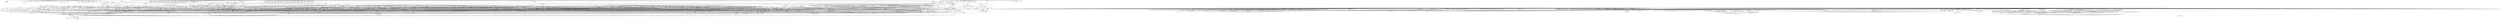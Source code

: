 digraph depends {
    node [shape=plaintext]
"activitymanager" -> "activitymanager-lic" [style=dotted]
"activitymanager" -> "db8"
"activitymanager" -> "libboost-regex1.63.0"
"activitymanager" -> "libglib-2.0-0"
"activitymanager" -> "libnyx6"
"activitymanager" -> "libpmloglib3"
"activitymanager" -> "libstdc++6"
"activitymanager" -> "luna-service2"
"adwaita-icon-theme-symbolic" -> "hicolor-icon-theme"
"alsa-plugins-pulseaudio-conf" -> "libasound-module-conf-pulse"
"alsa-plugins-pulseaudio-conf" -> "libasound-module-ctl-pulse"
"alsa-plugins-pulseaudio-conf" -> "libasound-module-pcm-pulse"
"alsa-utils-alsactl" -> "alsa-states" [style=dotted]
"alsa-utils-alsactl" -> "libasound2"
"alsa-utils-alsamixer" -> "libasound2"
"alsa-utils-alsamixer" -> "libformw5"
"alsa-utils-alsamixer" -> "libmenuw5"
"alsa-utils-alsamixer" -> "libncursesw5"
"alsa-utils-alsamixer" -> "libpanelw5"
"alsa-utils-alsamixer" -> "libtinfo5"
"alsa-utils-alsaucm" -> "libasound2"
"alsa-utils-amixer" -> "libasound2"
"alsa-utils-aplay" -> "libasound2"
"app-services" -> "app-services-lic" [style=dotted]
"audio-service" -> "audio-service-lic" [style=dotted]
"audio-service" -> "libglib-2.0-0"
"audio-service" -> "libpbnjson"
"audio-service" -> "libpulse0"
"audio-service" -> "libpulse-mainloop-glib0"
"audio-service" -> "libstdc++6"
"audio-service" -> "luna-service2"
"avahi-locale-en-gb" -> "virtual-locale-en-gb" [style=dotted]
"base-files" -> "base-files-lic" [style=dotted]
"base-passwd" -> "base-passwd-lic" [style=dotted]
"bash" -> "base-files"
"bash" -> "bash-lic" [style=dotted]
"bash" -> "libtinfo5"
"bc" -> "bc-lic" [style=dotted]
"binutils" -> "binutils-lic" [style=dotted]
"binutils" -> "libz1"
"bluez5" -> "bluez5-lic" [style=dotted]
"bluez5" -> "libdbus-1-3"
"bluez5" -> "libglib-2.0-0"
"bluez5" -> "libreadline7"
"bluez5" -> "libudev1"
"busybox" -> "busybox-lic" [style=dotted]
"busybox" -> "busybox-syslog" [style=dotted]
"busybox" -> "busybox-udhcpc" [style=dotted]
"bzip2" -> "bzip2-lic" [style=dotted]
"bzip2" -> "libbz2-1"
"ca-certificates" -> "ca-certificates-lic" [style=dotted]
"ca-certificates" -> "openssl"
"certmgrd" -> "certmgrd-lic" [style=dotted]
"certmgrd" -> "libglib-2.0-0"
"certmgrd" -> "libpbnjson"
"certmgrd" -> "libpmcertificatemgr2"
"certmgrd" -> "luna-service2"
"configurator" -> "configurator-lic" [style=dotted]
"configurator" -> "db8"
"configurator" -> "libglib-2.0-0"
"configurator" -> "libpmloglib3"
"configurator" -> "libstdc++6"
"connman" -> "bluez5"
"connman-client" -> "connman"
"connman-client" -> "libdbus-1-3"
"connman-client" -> "libglib-2.0-0"
"connman-client" -> "libreadline7"
"connman-conf" -> "connman-conf-lic" [style=dotted]
"connman" -> "connman-conf" [style=dotted]
"connman" -> "connman-lic" [style=dotted]
"connman" -> "connman-plugin-vpn-l2tp" [style=dotted]
"connman" -> "connman-plugin-vpn-openvpn" [style=dotted]
"connman" -> "connman-plugin-vpn-pppt" [style=dotted]
"connman" -> "connman-plugin-vpn-vpnc" [style=dotted]
"connman" -> "connman-tests" [style=dotted]
"connman" -> "connman-tools" [style=dotted]
"connman" -> "connman-vpn" [style=dotted]
"connman" -> "connman-wait-online" [style=dotted]
"connman" -> "dbus-1"
"connman" -> "iptables"
"connman" -> "libdbus-1-3"
"connman" -> "libglib-2.0-0"
"connman" -> "libgnutls30"
"connman" -> "neard" [style=dotted]
"connman" -> "ofono"
"connman" -> "openvpn"
"connman-plugin-vpn-l2tp" -> "connman-vpn"
"connman-plugin-vpn-openvpn" -> "connman-vpn"
"connman-plugin-vpn-openvpn" -> "libdbus-1-3"
"connman-plugin-vpn-vpnc" -> "connman-vpn"
"connman-plugin-vpn-vpnc" -> "libdbus-1-3"
"connman" -> "pptp-linux"
"connman-tests" -> "iptables"
"connman-tests" -> "libdbus-1-3"
"connman-tests" -> "libglib-2.0-0"
"connman-tests" -> "libgnutls30"
"connman-tools" -> "connman"
"connman-tools" -> "libglib-2.0-0"
"connman-tools" -> "libgnutls30"
"connman" -> "vpnc"
"connman-vpn" -> "libdbus-1-3"
"connman-vpn" -> "libglib-2.0-0"
"connman-vpn" -> "libgnutls30"
"connman-wait-online" -> "libdbus-1-3"
"connman-wait-online" -> "libglib-2.0-0"
"connman" -> "wpa-supplicant"
"connman" -> "xl2tpd"
"cordova" -> "cordova-lic" [style=dotted]
"core-apps" -> "bash"
"core-apps" -> "core-apps-lic" [style=dotted]
"cpushareholder-stub" -> "cpushareholder-stub-lic" [style=dotted]
"curl" -> "curl-lic" [style=dotted]
"curl" -> "libcurl4"
"db8" -> "bash"
"db8" -> "db8-lic" [style=dotted]
"db8" -> "libglib-2.0-0"
"db8" -> "libicui18n58"
"db8" -> "libicuuc58"
"db8" -> "libleveldb1"
"db8" -> "libpmloglib3"
"db8" -> "libstdc++6"
"db8" -> "luna-service2"
"dbus-1" -> "base-files"
"dbus-1" -> "base-passwd"
"dbus-1" -> "dbus-lic" [style=dotted]
"dbus-1" -> "libdbus-1-3"
"dbus-1" -> "libexpat1"
"dbus-1" -> "libsystemd0"
"dbus-1" -> "shadow"
"dhcp-client" -> "libcrypto1.0.2"
"directfb" -> "directfb-lic" [style=dotted]
"directfb" -> "libfreetype6"
"directfb" -> "libjpeg62"
"directfb" -> "libpng16-16"
"directfb" -> "libstdc++6"
"directfb" -> "libz1"
"distro-feed-configs" -> "distro-feed-configs-lic" [style=dotted]
"downloadmanager" -> "downloadmanager-lic" [style=dotted]
"e2fsprogs-badblocks" -> "libcom-err2"
"e2fsprogs-badblocks" -> "libext2fs2"
"e2fsprogs-e2fsck" -> "libblkid1"
"e2fsprogs-e2fsck" -> "libcom-err2"
"e2fsprogs-e2fsck" -> "libe2p2"
"e2fsprogs-e2fsck" -> "libext2fs2"
"e2fsprogs-e2fsck" -> "libuuid1"
"e2fsprogs" -> "e2fsprogs-badblocks"
"e2fsprogs" -> "e2fsprogs-e2fsck" [style=dotted]
"e2fsprogs" -> "e2fsprogs-lic" [style=dotted]
"e2fsprogs" -> "e2fsprogs-mke2fs" [style=dotted]
"e2fsprogs" -> "libblkid1"
"e2fsprogs" -> "libcom-err2"
"e2fsprogs" -> "libe2p2"
"e2fsprogs" -> "libext2fs2"
"e2fsprogs" -> "libss2"
"e2fsprogs" -> "libuuid1"
"e2fsprogs-mke2fs" -> "libblkid1"
"e2fsprogs-mke2fs" -> "libcom-err2"
"e2fsprogs-mke2fs" -> "libe2p2"
"e2fsprogs-mke2fs" -> "libext2fs2"
"e2fsprogs-mke2fs" -> "libuuid1"
"enyo-1.0" -> "enyo-1.0-lic" [style=dotted]
"evtest" -> "evtest-lic" [style=dotted]
"filecache" -> "db8"
"filecache" -> "filecache-lic" [style=dotted]
"filecache" -> "glibmm"
"filecache" -> "jemalloc"
"filecache" -> "libboost-filesystem1.63.0"
"filecache" -> "libboost-system1.63.0"
"filecache" -> "libglib-2.0-0"
"filecache" -> "libsigc-2.0-0"
"filecache" -> "libstdc++6"
"filecache" -> "luna-service2"
"fingerterm" -> "fingerterm-lic" [style=dotted]
"fingerterm" -> "libstdc++6"
"fingerterm" -> "qtbase"
"fingerterm" -> "qtdeclarative"
"fingerterm" -> "ttf-liberation-mono"
"fontconfig-utils" -> "libfontconfig1"
"fontconfig-utils" -> "libfreetype6"
"foundation-frameworks" -> "foundation-frameworks-lic" [style=dotted]
"funyahoo-plusplus" -> "funyahoo-plusplus-lic" [style=dotted]
"funyahoo-plusplus" -> "libglib-2.0-0"
"funyahoo-plusplus" -> "libjson-glib-1.0-0"
"funyahoo-plusplus" -> "libpurple"
"gdb" -> "gdb-lic" [style=dotted]
"gdb" -> "libexpat1"
"gdb" -> "libpython3.5m1.0"
"gdb" -> "libreadline7"
"gdb" -> "libtinfo5"
"gdb" -> "python3"
"gdb" -> "python3-codecs"
"geoclue" -> "geoclue-lic" [style=dotted]
"geoclue" -> "libavahi-client3"
"geoclue" -> "libavahi-common3"
"geoclue" -> "libavahi-glib1"
"geoclue" -> "libglib-2.0-0"
"geoclue" -> "libjson-glib-1.0-0"
"geoclue" -> "libsoup-2.4"
"geoclue" -> "modemmanager"
"glibc-gconv-iso8859-1" -> "glibc-gconv"
"glibc-locale-en-gb" -> "virtual-locale-en-gb" [style=dotted]
"glibmm" -> "glibmm-lic" [style=dotted]
"glibmm" -> "libglib-2.0-0"
"glibmm" -> "libsigc-2.0-0"
"glibmm" -> "libstdc++6"
"glib-networking" -> "glib-networking-lic" [style=dotted]
"glib-networking" -> "libglib-2.0-0"
"glib-networking" -> "libgnutls30"
"glib-networking-locale-en-gb" -> "virtual-locale-en-gb" [style=dotted]
"glmark2" -> "glmark2-lic" [style=dotted]
"glmark2" -> "libdrm2"
"glmark2" -> "libegl-mesa"
"glmark2" -> "libgbm1"
"glmark2" -> "libgles2-mesa"
"glmark2" -> "libjpeg62"
"glmark2" -> "libpng12"
"glmark2" -> "libstdc++6"
"glmark2" -> "libwayland-egl1"
"glmark2" -> "wayland"
"gstreamer1.0" -> "gstreamer1.0-lic" [style=dotted]
"gstreamer1.0" -> "kernel-module-snd-ens1370" [style=dotted]
"gstreamer1.0" -> "kernel-module-snd-rawmidi" [style=dotted]
"gstreamer1.0-libav" -> "gstreamer1.0"
"gstreamer1.0-libav" -> "gstreamer1.0-libav-lic" [style=dotted]
"gstreamer1.0-libav" -> "libbz2-1"
"gstreamer1.0-libav" -> "libglib-2.0-0"
"gstreamer1.0-libav" -> "libgstaudio-1.0-0"
"gstreamer1.0-libav" -> "libgstpbutils-1.0-0"
"gstreamer1.0-libav" -> "libgstvideo-1.0-0"
"gstreamer1.0-libav" -> "liblzma5"
"gstreamer1.0-libav" -> "libz1"
"gstreamer1.0" -> "libcap2"
"gstreamer1.0" -> "libglib-2.0-0"
"gstreamer1.0-locale-en-gb" -> "virtual-locale-en-gb" [style=dotted]
"gstreamer1.0-plugins-bad-accurip" -> "gstreamer1.0"
"gstreamer1.0-plugins-bad-accurip" -> "libglib-2.0-0"
"gstreamer1.0-plugins-bad-accurip" -> "libgstaudio-1.0-0"
"gstreamer1.0-plugins-bad-adpcmdec" -> "gstreamer1.0"
"gstreamer1.0-plugins-bad-adpcmdec" -> "libglib-2.0-0"
"gstreamer1.0-plugins-bad-adpcmdec" -> "libgstaudio-1.0-0"
"gstreamer1.0-plugins-bad-adpcmenc" -> "gstreamer1.0"
"gstreamer1.0-plugins-bad-adpcmenc" -> "libglib-2.0-0"
"gstreamer1.0-plugins-bad-adpcmenc" -> "libgstaudio-1.0-0"
"gstreamer1.0-plugins-bad-aiff" -> "gstreamer1.0"
"gstreamer1.0-plugins-bad-aiff" -> "libglib-2.0-0"
"gstreamer1.0-plugins-bad-aiff" -> "libgstaudio-1.0-0"
"gstreamer1.0-plugins-bad-aiff" -> "libgstpbutils-1.0-0"
"gstreamer1.0-plugins-bad-aiff" -> "libgsttag-1.0-0"
"gstreamer1.0-plugins-bad-asfmux" -> "gstreamer1.0"
"gstreamer1.0-plugins-bad-asfmux" -> "libglib-2.0-0"
"gstreamer1.0-plugins-bad-asfmux" -> "libgstrtp-1.0-0"
"gstreamer1.0-plugins-bad-audiofxbad" -> "gstreamer1.0"
"gstreamer1.0-plugins-bad-audiofxbad" -> "libglib-2.0-0"
"gstreamer1.0-plugins-bad-audiofxbad" -> "libgstaudio-1.0-0"
"gstreamer1.0-plugins-bad-audiomixer" -> "gstreamer1.0"
"gstreamer1.0-plugins-bad-audiomixer" -> "libglib-2.0-0"
"gstreamer1.0-plugins-bad-audiomixer" -> "libgstaudio-1.0-0"
"gstreamer1.0-plugins-bad-audiomixer" -> "libgstbadaudio-1.0-0"
"gstreamer1.0-plugins-bad-audiomixer" -> "libgstbadbase-1.0-0"
"gstreamer1.0-plugins-bad-audiomixer" -> "liborc-0.4-0"
"gstreamer1.0-plugins-bad-audiovisualizers" -> "gstreamer1.0"
"gstreamer1.0-plugins-bad-audiovisualizers" -> "libglib-2.0-0"
"gstreamer1.0-plugins-bad-audiovisualizers" -> "libgstaudio-1.0-0"
"gstreamer1.0-plugins-bad-audiovisualizers" -> "libgstfft-1.0-0"
"gstreamer1.0-plugins-bad-audiovisualizers" -> "libgstpbutils-1.0-0"
"gstreamer1.0-plugins-bad-audiovisualizers" -> "libgstvideo-1.0-0"
"gstreamer1.0-plugins-bad-autoconvert" -> "gstreamer1.0"
"gstreamer1.0-plugins-bad-autoconvert" -> "libglib-2.0-0"
"gstreamer1.0-plugins-bad-bayer" -> "gstreamer1.0"
"gstreamer1.0-plugins-bad-bayer" -> "libglib-2.0-0"
"gstreamer1.0-plugins-bad-bayer" -> "libgstvideo-1.0-0"
"gstreamer1.0-plugins-bad-bayer" -> "liborc-0.4-0"
"gstreamer1.0-plugins-bad-bluez" -> "gstreamer1.0"
"gstreamer1.0-plugins-bad-bluez" -> "libglib-2.0-0"
"gstreamer1.0-plugins-bad-bluez" -> "libgstaudio-1.0-0"
"gstreamer1.0-plugins-bad-bluez" -> "libgstrtp-1.0-0"
"gstreamer1.0-plugins-bad-bz2" -> "gstreamer1.0"
"gstreamer1.0-plugins-bad-bz2" -> "libbz2-1"
"gstreamer1.0-plugins-bad-bz2" -> "libglib-2.0-0"
"gstreamer1.0-plugins-bad-camerabin2" -> "gstreamer1.0"
"gstreamer1.0-plugins-bad-camerabin2" -> "libglib-2.0-0"
"gstreamer1.0-plugins-bad-camerabin2" -> "libgstapp-1.0-0"
"gstreamer1.0-plugins-bad-camerabin2" -> "libgstbasecamerabinsrc-1.0-0"
"gstreamer1.0-plugins-bad-camerabin2" -> "libgstpbutils-1.0-0"
"gstreamer1.0-plugins-bad-camerabin2" -> "libgstphotography-1.0-0"
"gstreamer1.0-plugins-bad-camerabin2" -> "libgsttag-1.0-0"
"gstreamer1.0-plugins-bad-coloreffects" -> "gstreamer1.0"
"gstreamer1.0-plugins-bad-coloreffects" -> "libglib-2.0-0"
"gstreamer1.0-plugins-bad-coloreffects" -> "libgstvideo-1.0-0"
"gstreamer1.0-plugins-bad-compositor" -> "gstreamer1.0"
"gstreamer1.0-plugins-bad-compositor" -> "libglib-2.0-0"
"gstreamer1.0-plugins-bad-compositor" -> "libgstbadbase-1.0-0"
"gstreamer1.0-plugins-bad-compositor" -> "libgstbadvideo-1.0-0"
"gstreamer1.0-plugins-bad-compositor" -> "libgstvideo-1.0-0"
"gstreamer1.0-plugins-bad-compositor" -> "liborc-0.4-0"
"gstreamer1.0-plugins-bad-curl" -> "gstreamer1.0"
"gstreamer1.0-plugins-bad-curl" -> "libcurl4"
"gstreamer1.0-plugins-bad-curl" -> "libglib-2.0-0"
"gstreamer1.0-plugins-bad-dashdemux" -> "gstreamer1.0"
"gstreamer1.0-plugins-bad-dashdemux" -> "libglib-2.0-0"
"gstreamer1.0-plugins-bad-dashdemux" -> "libgstadaptivedemux-1.0-0"
"gstreamer1.0-plugins-bad-dashdemux" -> "libgstapp-1.0-0"
"gstreamer1.0-plugins-bad-dashdemux" -> "libgsttag-1.0-0"
"gstreamer1.0-plugins-bad-dashdemux" -> "libgsturidownloader-1.0-0"
"gstreamer1.0-plugins-bad-dashdemux" -> "libxml2"
"gstreamer1.0-plugins-bad-dataurisrc" -> "gstreamer1.0"
"gstreamer1.0-plugins-bad-dataurisrc" -> "libglib-2.0-0"
"gstreamer1.0-plugins-bad-debugutilsbad" -> "gstreamer1.0"
"gstreamer1.0-plugins-bad-debugutilsbad" -> "libglib-2.0-0"
"gstreamer1.0-plugins-bad-debugutilsbad" -> "libgstvideo-1.0-0"
"gstreamer1.0-plugins-bad-decklink" -> "gstreamer1.0"
"gstreamer1.0-plugins-bad-decklink" -> "libglib-2.0-0"
"gstreamer1.0-plugins-bad-decklink" -> "libgstaudio-1.0-0"
"gstreamer1.0-plugins-bad-decklink" -> "libgstvideo-1.0-0"
"gstreamer1.0-plugins-bad-decklink" -> "libstdc++6"
"gstreamer1.0-plugins-bad-dtls" -> "gstreamer1.0"
"gstreamer1.0-plugins-bad-dtls" -> "libcrypto1.0.2"
"gstreamer1.0-plugins-bad-dtls" -> "libglib-2.0-0"
"gstreamer1.0-plugins-bad-dtls" -> "libssl1.0.2"
"gstreamer1.0-plugins-bad-dvb" -> "gstreamer1.0"
"gstreamer1.0-plugins-bad-dvb" -> "libglib-2.0-0"
"gstreamer1.0-plugins-bad-dvb" -> "libgstmpegts-1.0-0"
"gstreamer1.0-plugins-bad-dvbsuboverlay" -> "gstreamer1.0"
"gstreamer1.0-plugins-bad-dvbsuboverlay" -> "libglib-2.0-0"
"gstreamer1.0-plugins-bad-dvbsuboverlay" -> "libgstvideo-1.0-0"
"gstreamer1.0-plugins-bad-dvdspu" -> "gstreamer1.0"
"gstreamer1.0-plugins-bad-dvdspu" -> "libglib-2.0-0"
"gstreamer1.0-plugins-bad-dvdspu" -> "libgstvideo-1.0-0"
"gstreamer1.0-plugins-bad-fbdevsink" -> "gstreamer1.0"
"gstreamer1.0-plugins-bad-fbdevsink" -> "libglib-2.0-0"
"gstreamer1.0-plugins-bad-fbdevsink" -> "libgstvideo-1.0-0"
"gstreamer1.0-plugins-bad-festival" -> "gstreamer1.0"
"gstreamer1.0-plugins-bad-festival" -> "libglib-2.0-0"
"gstreamer1.0-plugins-bad-festival" -> "libgstaudio-1.0-0"
"gstreamer1.0-plugins-bad-fieldanalysis" -> "gstreamer1.0"
"gstreamer1.0-plugins-bad-fieldanalysis" -> "libglib-2.0-0"
"gstreamer1.0-plugins-bad-fieldanalysis" -> "libgstvideo-1.0-0"
"gstreamer1.0-plugins-bad-fieldanalysis" -> "liborc-0.4-0"
"gstreamer1.0-plugins-bad-freeverb" -> "gstreamer1.0"
"gstreamer1.0-plugins-bad-freeverb" -> "libglib-2.0-0"
"gstreamer1.0-plugins-bad-freeverb" -> "libgstaudio-1.0-0"
"gstreamer1.0-plugins-bad-frei0r" -> "gstreamer1.0"
"gstreamer1.0-plugins-bad-frei0r" -> "libglib-2.0-0"
"gstreamer1.0-plugins-bad-frei0r" -> "libgstvideo-1.0-0"
"gstreamer1.0-plugins-bad-gaudieffects" -> "gstreamer1.0"
"gstreamer1.0-plugins-bad-gaudieffects" -> "libglib-2.0-0"
"gstreamer1.0-plugins-bad-gaudieffects" -> "libgstvideo-1.0-0"
"gstreamer1.0-plugins-bad-gaudieffects" -> "liborc-0.4-0"
"gstreamer1.0-plugins-bad-gdp" -> "gstreamer1.0"
"gstreamer1.0-plugins-bad-gdp" -> "libglib-2.0-0"
"gstreamer1.0-plugins-bad-geometrictransform" -> "gstreamer1.0"
"gstreamer1.0-plugins-bad-geometrictransform" -> "libglib-2.0-0"
"gstreamer1.0-plugins-bad-geometrictransform" -> "libgstvideo-1.0-0"
"gstreamer1.0-plugins-bad-hls" -> "gstreamer1.0"
"gstreamer1.0-plugins-bad-hls" -> "libcrypto1.0.2"
"gstreamer1.0-plugins-bad-hls" -> "libglib-2.0-0"
"gstreamer1.0-plugins-bad-hls" -> "libgstadaptivedemux-1.0-0"
"gstreamer1.0-plugins-bad-hls" -> "libgstapp-1.0-0"
"gstreamer1.0-plugins-bad-hls" -> "libgstpbutils-1.0-0"
"gstreamer1.0-plugins-bad-hls" -> "libgsttag-1.0-0"
"gstreamer1.0-plugins-bad-hls" -> "libgsturidownloader-1.0-0"
"gstreamer1.0-plugins-bad-hls" -> "libgstvideo-1.0-0"
"gstreamer1.0-plugins-bad-hls" -> "libssl1.0.2"
"gstreamer1.0-plugins-bad-id3tag" -> "gstreamer1.0"
"gstreamer1.0-plugins-bad-id3tag" -> "libglib-2.0-0"
"gstreamer1.0-plugins-bad-id3tag" -> "libgsttag-1.0-0"
"gstreamer1.0-plugins-bad-inter" -> "gstreamer1.0"
"gstreamer1.0-plugins-bad-interlace" -> "gstreamer1.0"
"gstreamer1.0-plugins-bad-interlace" -> "libglib-2.0-0"
"gstreamer1.0-plugins-bad-interlace" -> "libgstvideo-1.0-0"
"gstreamer1.0-plugins-bad-inter" -> "libglib-2.0-0"
"gstreamer1.0-plugins-bad-inter" -> "libgstaudio-1.0-0"
"gstreamer1.0-plugins-bad-inter" -> "libgstvideo-1.0-0"
"gstreamer1.0-plugins-bad-ivfparse" -> "gstreamer1.0"
"gstreamer1.0-plugins-bad-ivfparse" -> "libglib-2.0-0"
"gstreamer1.0-plugins-bad-ivtc" -> "gstreamer1.0"
"gstreamer1.0-plugins-bad-ivtc" -> "libglib-2.0-0"
"gstreamer1.0-plugins-bad-ivtc" -> "libgstvideo-1.0-0"
"gstreamer1.0-plugins-bad-jp2kdecimator" -> "gstreamer1.0"
"gstreamer1.0-plugins-bad-jp2kdecimator" -> "libglib-2.0-0"
"gstreamer1.0-plugins-bad-jpegformat" -> "gstreamer1.0"
"gstreamer1.0-plugins-bad-jpegformat" -> "libglib-2.0-0"
"gstreamer1.0-plugins-bad-jpegformat" -> "libgsttag-1.0-0"
"gstreamer1.0-plugins-bad-locale-en-gb" -> "virtual-locale-en-gb" [style=dotted]
"gstreamer1.0-plugins-bad-meta" -> "gstreamer1.0-plugins-bad-accurip"
"gstreamer1.0-plugins-bad-meta" -> "gstreamer1.0-plugins-bad-adpcmdec"
"gstreamer1.0-plugins-bad-meta" -> "gstreamer1.0-plugins-bad-adpcmenc"
"gstreamer1.0-plugins-bad-meta" -> "gstreamer1.0-plugins-bad-aiff"
"gstreamer1.0-plugins-bad-meta" -> "gstreamer1.0-plugins-bad-asfmux"
"gstreamer1.0-plugins-bad-meta" -> "gstreamer1.0-plugins-bad-audiofxbad"
"gstreamer1.0-plugins-bad-meta" -> "gstreamer1.0-plugins-bad-audiomixer"
"gstreamer1.0-plugins-bad-meta" -> "gstreamer1.0-plugins-bad-audiovisualizers"
"gstreamer1.0-plugins-bad-meta" -> "gstreamer1.0-plugins-bad-autoconvert"
"gstreamer1.0-plugins-bad-meta" -> "gstreamer1.0-plugins-bad-bayer"
"gstreamer1.0-plugins-bad-meta" -> "gstreamer1.0-plugins-bad-bluez"
"gstreamer1.0-plugins-bad-meta" -> "gstreamer1.0-plugins-bad-bz2"
"gstreamer1.0-plugins-bad-meta" -> "gstreamer1.0-plugins-bad-camerabin2"
"gstreamer1.0-plugins-bad-meta" -> "gstreamer1.0-plugins-bad-coloreffects"
"gstreamer1.0-plugins-bad-meta" -> "gstreamer1.0-plugins-bad-compositor"
"gstreamer1.0-plugins-bad-meta" -> "gstreamer1.0-plugins-bad-curl"
"gstreamer1.0-plugins-bad-meta" -> "gstreamer1.0-plugins-bad-dashdemux"
"gstreamer1.0-plugins-bad-meta" -> "gstreamer1.0-plugins-bad-dataurisrc"
"gstreamer1.0-plugins-bad-meta" -> "gstreamer1.0-plugins-bad-debugutilsbad"
"gstreamer1.0-plugins-bad-meta" -> "gstreamer1.0-plugins-bad-decklink"
"gstreamer1.0-plugins-bad-meta" -> "gstreamer1.0-plugins-bad-dtls"
"gstreamer1.0-plugins-bad-meta" -> "gstreamer1.0-plugins-bad-dvb"
"gstreamer1.0-plugins-bad-meta" -> "gstreamer1.0-plugins-bad-dvbsuboverlay"
"gstreamer1.0-plugins-bad-meta" -> "gstreamer1.0-plugins-bad-dvdspu"
"gstreamer1.0-plugins-bad-meta" -> "gstreamer1.0-plugins-bad-fbdevsink"
"gstreamer1.0-plugins-bad-meta" -> "gstreamer1.0-plugins-bad-festival"
"gstreamer1.0-plugins-bad-meta" -> "gstreamer1.0-plugins-bad-fieldanalysis"
"gstreamer1.0-plugins-bad-meta" -> "gstreamer1.0-plugins-bad-freeverb"
"gstreamer1.0-plugins-bad-meta" -> "gstreamer1.0-plugins-bad-frei0r"
"gstreamer1.0-plugins-bad-meta" -> "gstreamer1.0-plugins-bad-gaudieffects"
"gstreamer1.0-plugins-bad-meta" -> "gstreamer1.0-plugins-bad-gdp"
"gstreamer1.0-plugins-bad-meta" -> "gstreamer1.0-plugins-bad-geometrictransform"
"gstreamer1.0-plugins-bad-meta" -> "gstreamer1.0-plugins-bad-hls"
"gstreamer1.0-plugins-bad-meta" -> "gstreamer1.0-plugins-bad-id3tag"
"gstreamer1.0-plugins-bad-meta" -> "gstreamer1.0-plugins-bad-inter"
"gstreamer1.0-plugins-bad-meta" -> "gstreamer1.0-plugins-bad-interlace"
"gstreamer1.0-plugins-bad-meta" -> "gstreamer1.0-plugins-bad-ivfparse"
"gstreamer1.0-plugins-bad-meta" -> "gstreamer1.0-plugins-bad-ivtc"
"gstreamer1.0-plugins-bad-meta" -> "gstreamer1.0-plugins-bad-jp2kdecimator"
"gstreamer1.0-plugins-bad-meta" -> "gstreamer1.0-plugins-bad-jpegformat"
"gstreamer1.0-plugins-bad-meta" -> "gstreamer1.0-plugins-bad-midi"
"gstreamer1.0-plugins-bad-meta" -> "gstreamer1.0-plugins-bad-mpegpsdemux"
"gstreamer1.0-plugins-bad-meta" -> "gstreamer1.0-plugins-bad-mpegpsmux"
"gstreamer1.0-plugins-bad-meta" -> "gstreamer1.0-plugins-bad-mpegtsdemux"
"gstreamer1.0-plugins-bad-meta" -> "gstreamer1.0-plugins-bad-mpegtsmux"
"gstreamer1.0-plugins-bad-meta" -> "gstreamer1.0-plugins-bad-mxf"
"gstreamer1.0-plugins-bad-meta" -> "gstreamer1.0-plugins-bad-neonhttpsrc"
"gstreamer1.0-plugins-bad-meta" -> "gstreamer1.0-plugins-bad-netsim"
"gstreamer1.0-plugins-bad-meta" -> "gstreamer1.0-plugins-bad-opengl"
"gstreamer1.0-plugins-bad-meta" -> "gstreamer1.0-plugins-bad-pcapparse"
"gstreamer1.0-plugins-bad-meta" -> "gstreamer1.0-plugins-bad-pnm"
"gstreamer1.0-plugins-bad-meta" -> "gstreamer1.0-plugins-bad-rawparse"
"gstreamer1.0-plugins-bad-meta" -> "gstreamer1.0-plugins-bad-removesilence"
"gstreamer1.0-plugins-bad-meta" -> "gstreamer1.0-plugins-bad-rfbsrc"
"gstreamer1.0-plugins-bad-meta" -> "gstreamer1.0-plugins-bad-rsvg"
"gstreamer1.0-plugins-bad-meta" -> "gstreamer1.0-plugins-bad-rtponvif"
"gstreamer1.0-plugins-bad-meta" -> "gstreamer1.0-plugins-bad-sbc"
"gstreamer1.0-plugins-bad-meta" -> "gstreamer1.0-plugins-bad-sdpelem"
"gstreamer1.0-plugins-bad-meta" -> "gstreamer1.0-plugins-bad-segmentclip"
"gstreamer1.0-plugins-bad-meta" -> "gstreamer1.0-plugins-bad-shm"
"gstreamer1.0-plugins-bad-meta" -> "gstreamer1.0-plugins-bad-siren"
"gstreamer1.0-plugins-bad-meta" -> "gstreamer1.0-plugins-bad-smooth"
"gstreamer1.0-plugins-bad-meta" -> "gstreamer1.0-plugins-bad-smoothstreaming"
"gstreamer1.0-plugins-bad-meta" -> "gstreamer1.0-plugins-bad-sndfile"
"gstreamer1.0-plugins-bad-meta" -> "gstreamer1.0-plugins-bad-speed"
"gstreamer1.0-plugins-bad-meta" -> "gstreamer1.0-plugins-bad-stereo"
"gstreamer1.0-plugins-bad-meta" -> "gstreamer1.0-plugins-bad-subenc"
"gstreamer1.0-plugins-bad-meta" -> "gstreamer1.0-plugins-bad-timecode"
"gstreamer1.0-plugins-bad-meta" -> "gstreamer1.0-plugins-bad-uvch264"
"gstreamer1.0-plugins-bad-meta" -> "gstreamer1.0-plugins-bad-vcdsrc"
"gstreamer1.0-plugins-bad-meta" -> "gstreamer1.0-plugins-bad-videofiltersbad"
"gstreamer1.0-plugins-bad-meta" -> "gstreamer1.0-plugins-bad-videoframe-audiolevel"
"gstreamer1.0-plugins-bad-meta" -> "gstreamer1.0-plugins-bad-videoparsersbad"
"gstreamer1.0-plugins-bad-meta" -> "gstreamer1.0-plugins-bad-videosignal"
"gstreamer1.0-plugins-bad-meta" -> "gstreamer1.0-plugins-bad-vmnc"
"gstreamer1.0-plugins-bad-meta" -> "gstreamer1.0-plugins-bad-waylandsink"
"gstreamer1.0-plugins-bad-meta" -> "gstreamer1.0-plugins-bad-webp"
"gstreamer1.0-plugins-bad-meta" -> "gstreamer1.0-plugins-bad-y4mdec"
"gstreamer1.0-plugins-bad-meta" -> "gstreamer1.0-plugins-bad-yadif"
"gstreamer1.0-plugins-bad-meta" -> "libgstadaptivedemux-1.0-0"
"gstreamer1.0-plugins-bad-meta" -> "libgstbadaudio-1.0-0"
"gstreamer1.0-plugins-bad-meta" -> "libgstbadbase-1.0-0"
"gstreamer1.0-plugins-bad-meta" -> "libgstbadvideo-1.0-0"
"gstreamer1.0-plugins-bad-meta" -> "libgstbasecamerabinsrc-1.0-0"
"gstreamer1.0-plugins-bad-meta" -> "libgstcodecparsers-1.0-0"
"gstreamer1.0-plugins-bad-meta" -> "libgstgl-1.0-0"
"gstreamer1.0-plugins-bad-meta" -> "libgstinsertbin-1.0-0"
"gstreamer1.0-plugins-bad-meta" -> "libgstmpegts-1.0-0"
"gstreamer1.0-plugins-bad-meta" -> "libgstphotography-1.0-0"
"gstreamer1.0-plugins-bad-meta" -> "libgstplayer-1.0-0"
"gstreamer1.0-plugins-bad-meta" -> "libgsturidownloader-1.0-0"
"gstreamer1.0-plugins-bad-meta" -> "libgstwayland-1.0-0"
"gstreamer1.0-plugins-bad-midi" -> "gstreamer1.0"
"gstreamer1.0-plugins-bad-midi" -> "libglib-2.0-0"
"gstreamer1.0-plugins-bad-midi" -> "libgsttag-1.0-0"
"gstreamer1.0-plugins-bad-mpegpsdemux" -> "gstreamer1.0"
"gstreamer1.0-plugins-bad-mpegpsdemux" -> "libglib-2.0-0"
"gstreamer1.0-plugins-bad-mpegpsdemux" -> "libgstpbutils-1.0-0"
"gstreamer1.0-plugins-bad-mpegpsdemux" -> "libgsttag-1.0-0"
"gstreamer1.0-plugins-bad-mpegpsmux" -> "gstreamer1.0"
"gstreamer1.0-plugins-bad-mpegpsmux" -> "libglib-2.0-0"
"gstreamer1.0-plugins-bad-mpegtsdemux" -> "gstreamer1.0"
"gstreamer1.0-plugins-bad-mpegtsdemux" -> "libglib-2.0-0"
"gstreamer1.0-plugins-bad-mpegtsdemux" -> "libgstaudio-1.0-0"
"gstreamer1.0-plugins-bad-mpegtsdemux" -> "libgstcodecparsers-1.0-0"
"gstreamer1.0-plugins-bad-mpegtsdemux" -> "libgstmpegts-1.0-0"
"gstreamer1.0-plugins-bad-mpegtsdemux" -> "libgstpbutils-1.0-0"
"gstreamer1.0-plugins-bad-mpegtsdemux" -> "libgsttag-1.0-0"
"gstreamer1.0-plugins-bad-mpegtsmux" -> "gstreamer1.0"
"gstreamer1.0-plugins-bad-mpegtsmux" -> "libglib-2.0-0"
"gstreamer1.0-plugins-bad-mpegtsmux" -> "libgstaudio-1.0-0"
"gstreamer1.0-plugins-bad-mpegtsmux" -> "libgstmpegts-1.0-0"
"gstreamer1.0-plugins-bad-mpegtsmux" -> "libgstpbutils-1.0-0"
"gstreamer1.0-plugins-bad-mpegtsmux" -> "libgsttag-1.0-0"
"gstreamer1.0-plugins-bad-mpegtsmux" -> "libgstvideo-1.0-0"
"gstreamer1.0-plugins-bad-mxf" -> "gstreamer1.0"
"gstreamer1.0-plugins-bad-mxf" -> "libglib-2.0-0"
"gstreamer1.0-plugins-bad-mxf" -> "libgstaudio-1.0-0"
"gstreamer1.0-plugins-bad-mxf" -> "libgstbadbase-1.0-0"
"gstreamer1.0-plugins-bad-mxf" -> "libgstvideo-1.0-0"
"gstreamer1.0-plugins-bad-neonhttpsrc" -> "gstreamer1.0"
"gstreamer1.0-plugins-bad-neonhttpsrc" -> "libglib-2.0-0"
"gstreamer1.0-plugins-bad-neonhttpsrc" -> "libneon27"
"gstreamer1.0-plugins-bad-netsim" -> "gstreamer1.0"
"gstreamer1.0-plugins-bad-netsim" -> "libglib-2.0-0"
"gstreamer1.0-plugins-bad-opengl" -> "gstreamer1.0"
"gstreamer1.0-plugins-bad-opengl" -> "libegl-mesa"
"gstreamer1.0-plugins-bad-opengl" -> "libgles2-mesa"
"gstreamer1.0-plugins-bad-opengl" -> "libglib-2.0-0"
"gstreamer1.0-plugins-bad-opengl" -> "libgstallocators-1.0-0"
"gstreamer1.0-plugins-bad-opengl" -> "libgstbadbase-1.0-0"
"gstreamer1.0-plugins-bad-opengl" -> "libgstbadvideo-1.0-0"
"gstreamer1.0-plugins-bad-opengl" -> "libgstgl-1.0-0"
"gstreamer1.0-plugins-bad-opengl" -> "libgstpbutils-1.0-0"
"gstreamer1.0-plugins-bad-opengl" -> "libgstvideo-1.0-0"
"gstreamer1.0-plugins-bad-opengl" -> "libjpeg62"
"gstreamer1.0-plugins-bad-opengl" -> "liborc-0.4-0"
"gstreamer1.0-plugins-bad-opengl" -> "libpng16-16"
"gstreamer1.0-plugins-bad-opengl" -> "libwayland-egl1"
"gstreamer1.0-plugins-bad-opengl" -> "wayland"
"gstreamer1.0-plugins-bad-pcapparse" -> "gstreamer1.0"
"gstreamer1.0-plugins-bad-pcapparse" -> "libglib-2.0-0"
"gstreamer1.0-plugins-bad-pnm" -> "gstreamer1.0"
"gstreamer1.0-plugins-bad-pnm" -> "libglib-2.0-0"
"gstreamer1.0-plugins-bad-pnm" -> "libgstvideo-1.0-0"
"gstreamer1.0-plugins-bad-rawparse" -> "gstreamer1.0"
"gstreamer1.0-plugins-bad-rawparse" -> "libglib-2.0-0"
"gstreamer1.0-plugins-bad-rawparse" -> "libgstaudio-1.0-0"
"gstreamer1.0-plugins-bad-rawparse" -> "libgstvideo-1.0-0"
"gstreamer1.0-plugins-bad-removesilence" -> "gstreamer1.0"
"gstreamer1.0-plugins-bad-removesilence" -> "libglib-2.0-0"
"gstreamer1.0-plugins-bad-rfbsrc" -> "gstreamer1.0"
"gstreamer1.0-plugins-bad-rfbsrc" -> "libglib-2.0-0"
"gstreamer1.0-plugins-bad-rfbsrc" -> "libgstvideo-1.0-0"
"gstreamer1.0-plugins-bad-rsvg" -> "gstreamer1.0"
"gstreamer1.0-plugins-bad-rsvg" -> "libcairo2"
"gstreamer1.0-plugins-bad-rsvg" -> "libgdk-pixbuf-2.0-0"
"gstreamer1.0-plugins-bad-rsvg" -> "libglib-2.0-0"
"gstreamer1.0-plugins-bad-rsvg" -> "libgstvideo-1.0-0"
"gstreamer1.0-plugins-bad-rsvg" -> "librsvg-2-2"
"gstreamer1.0-plugins-bad-rtponvif" -> "gstreamer1.0"
"gstreamer1.0-plugins-bad-rtponvif" -> "libglib-2.0-0"
"gstreamer1.0-plugins-bad-rtponvif" -> "libgstrtp-1.0-0"
"gstreamer1.0-plugins-bad-sbc" -> "gstreamer1.0"
"gstreamer1.0-plugins-bad-sbc" -> "libglib-2.0-0"
"gstreamer1.0-plugins-bad-sbc" -> "libgstaudio-1.0-0"
"gstreamer1.0-plugins-bad-sbc" -> "sbc"
"gstreamer1.0-plugins-bad-sdpelem" -> "gstreamer1.0"
"gstreamer1.0-plugins-bad-sdpelem" -> "libglib-2.0-0"
"gstreamer1.0-plugins-bad-sdpelem" -> "libgstapp-1.0-0"
"gstreamer1.0-plugins-bad-sdpelem" -> "libgstrtp-1.0-0"
"gstreamer1.0-plugins-bad-sdpelem" -> "libgstsdp-1.0-0"
"gstreamer1.0-plugins-bad-segmentclip" -> "gstreamer1.0"
"gstreamer1.0-plugins-bad-segmentclip" -> "libglib-2.0-0"
"gstreamer1.0-plugins-bad-segmentclip" -> "libgstaudio-1.0-0"
"gstreamer1.0-plugins-bad-shm" -> "gstreamer1.0"
"gstreamer1.0-plugins-bad-shm" -> "libglib-2.0-0"
"gstreamer1.0-plugins-bad-siren" -> "gstreamer1.0"
"gstreamer1.0-plugins-bad-siren" -> "libglib-2.0-0"
"gstreamer1.0-plugins-bad-siren" -> "libgstaudio-1.0-0"
"gstreamer1.0-plugins-bad-smooth" -> "gstreamer1.0"
"gstreamer1.0-plugins-bad-smooth" -> "libglib-2.0-0"
"gstreamer1.0-plugins-bad-smooth" -> "libgstvideo-1.0-0"
"gstreamer1.0-plugins-bad-smoothstreaming" -> "gstreamer1.0"
"gstreamer1.0-plugins-bad-smoothstreaming" -> "libglib-2.0-0"
"gstreamer1.0-plugins-bad-smoothstreaming" -> "libgstadaptivedemux-1.0-0"
"gstreamer1.0-plugins-bad-smoothstreaming" -> "libgstapp-1.0-0"
"gstreamer1.0-plugins-bad-smoothstreaming" -> "libgstcodecparsers-1.0-0"
"gstreamer1.0-plugins-bad-smoothstreaming" -> "libgsttag-1.0-0"
"gstreamer1.0-plugins-bad-smoothstreaming" -> "libgsturidownloader-1.0-0"
"gstreamer1.0-plugins-bad-smoothstreaming" -> "libxml2"
"gstreamer1.0-plugins-bad-sndfile" -> "gstreamer1.0"
"gstreamer1.0-plugins-bad-sndfile" -> "libglib-2.0-0"
"gstreamer1.0-plugins-bad-sndfile" -> "libsndfile1"
"gstreamer1.0-plugins-bad-speed" -> "gstreamer1.0"
"gstreamer1.0-plugins-bad-speed" -> "libglib-2.0-0"
"gstreamer1.0-plugins-bad-speed" -> "libgstaudio-1.0-0"
"gstreamer1.0-plugins-bad-stereo" -> "gstreamer1.0"
"gstreamer1.0-plugins-bad-stereo" -> "libglib-2.0-0"
"gstreamer1.0-plugins-bad-stereo" -> "libgstaudio-1.0-0"
"gstreamer1.0-plugins-bad-subenc" -> "gstreamer1.0"
"gstreamer1.0-plugins-bad-subenc" -> "libglib-2.0-0"
"gstreamer1.0-plugins-bad-timecode" -> "gstreamer1.0"
"gstreamer1.0-plugins-bad-timecode" -> "libglib-2.0-0"
"gstreamer1.0-plugins-bad-timecode" -> "libgstaudio-1.0-0"
"gstreamer1.0-plugins-bad-timecode" -> "libgstvideo-1.0-0"
"gstreamer1.0-plugins-bad-uvch264" -> "gstreamer1.0"
"gstreamer1.0-plugins-bad-uvch264" -> "libglib-2.0-0"
"gstreamer1.0-plugins-bad-uvch264" -> "libgstapp-1.0-0"
"gstreamer1.0-plugins-bad-uvch264" -> "libgstbasecamerabinsrc-1.0-0"
"gstreamer1.0-plugins-bad-uvch264" -> "libgstvideo-1.0-0"
"gstreamer1.0-plugins-bad-uvch264" -> "libgudev-1.0-0"
"gstreamer1.0-plugins-bad-uvch264" -> "libusb-1.0-0"
"gstreamer1.0-plugins-bad-vcdsrc" -> "gstreamer1.0"
"gstreamer1.0-plugins-bad-vcdsrc" -> "libglib-2.0-0"
"gstreamer1.0-plugins-bad-videofiltersbad" -> "gstreamer1.0"
"gstreamer1.0-plugins-bad-videofiltersbad" -> "libglib-2.0-0"
"gstreamer1.0-plugins-bad-videofiltersbad" -> "libgstvideo-1.0-0"
"gstreamer1.0-plugins-bad-videofiltersbad" -> "liborc-0.4-0"
"gstreamer1.0-plugins-bad-videoframe-audiolevel" -> "gstreamer1.0"
"gstreamer1.0-plugins-bad-videoframe-audiolevel" -> "libglib-2.0-0"
"gstreamer1.0-plugins-bad-videoframe-audiolevel" -> "libgstaudio-1.0-0"
"gstreamer1.0-plugins-bad-videoparsersbad" -> "gstreamer1.0"
"gstreamer1.0-plugins-bad-videoparsersbad" -> "libglib-2.0-0"
"gstreamer1.0-plugins-bad-videoparsersbad" -> "libgstcodecparsers-1.0-0"
"gstreamer1.0-plugins-bad-videoparsersbad" -> "libgstpbutils-1.0-0"
"gstreamer1.0-plugins-bad-videoparsersbad" -> "libgstvideo-1.0-0"
"gstreamer1.0-plugins-bad-videosignal" -> "gstreamer1.0"
"gstreamer1.0-plugins-bad-videosignal" -> "libglib-2.0-0"
"gstreamer1.0-plugins-bad-videosignal" -> "libgstvideo-1.0-0"
"gstreamer1.0-plugins-bad-vmnc" -> "gstreamer1.0"
"gstreamer1.0-plugins-bad-vmnc" -> "libglib-2.0-0"
"gstreamer1.0-plugins-bad-vmnc" -> "libgstvideo-1.0-0"
"gstreamer1.0-plugins-bad-waylandsink" -> "gstreamer1.0"
"gstreamer1.0-plugins-bad-waylandsink" -> "libglib-2.0-0"
"gstreamer1.0-plugins-bad-waylandsink" -> "libgstallocators-1.0-0"
"gstreamer1.0-plugins-bad-waylandsink" -> "libgstvideo-1.0-0"
"gstreamer1.0-plugins-bad-waylandsink" -> "libgstwayland-1.0-0"
"gstreamer1.0-plugins-bad-waylandsink" -> "wayland"
"gstreamer1.0-plugins-bad-webp" -> "gstreamer1.0"
"gstreamer1.0-plugins-bad-webp" -> "libglib-2.0-0"
"gstreamer1.0-plugins-bad-webp" -> "libgstvideo-1.0-0"
"gstreamer1.0-plugins-bad-webp" -> "libwebp"
"gstreamer1.0-plugins-bad-y4mdec" -> "gstreamer1.0"
"gstreamer1.0-plugins-bad-y4mdec" -> "libglib-2.0-0"
"gstreamer1.0-plugins-bad-y4mdec" -> "libgstvideo-1.0-0"
"gstreamer1.0-plugins-bad-yadif" -> "gstreamer1.0"
"gstreamer1.0-plugins-bad-yadif" -> "libglib-2.0-0"
"gstreamer1.0-plugins-bad-yadif" -> "libgstvideo-1.0-0"
"gstreamer1.0-plugins-base-adder" -> "gstreamer1.0"
"gstreamer1.0-plugins-base-adder" -> "libglib-2.0-0"
"gstreamer1.0-plugins-base-adder" -> "libgstaudio-1.0-0"
"gstreamer1.0-plugins-base-adder" -> "libgsttag-1.0-0"
"gstreamer1.0-plugins-base-adder" -> "liborc-0.4-0"
"gstreamer1.0-plugins-base-adder" -> "libz1"
"gstreamer1.0-plugins-base-alsa" -> "gstreamer1.0"
"gstreamer1.0-plugins-base-alsa" -> "libasound2"
"gstreamer1.0-plugins-base-alsa" -> "libglib-2.0-0"
"gstreamer1.0-plugins-base-alsa" -> "libgstaudio-1.0-0"
"gstreamer1.0-plugins-base-alsa" -> "libgsttag-1.0-0"
"gstreamer1.0-plugins-base-alsa" -> "liborc-0.4-0"
"gstreamer1.0-plugins-base-alsa" -> "libz1"
"gstreamer1.0-plugins-base-app" -> "gstreamer1.0"
"gstreamer1.0-plugins-base-app" -> "libglib-2.0-0"
"gstreamer1.0-plugins-base-app" -> "libgstapp-1.0-0"
"gstreamer1.0-plugins-base-apps" -> "gstreamer1.0"
"gstreamer1.0-plugins-base-apps" -> "libglib-2.0-0"
"gstreamer1.0-plugins-base-apps" -> "libgstaudio-1.0-0"
"gstreamer1.0-plugins-base-apps" -> "libgstpbutils-1.0-0"
"gstreamer1.0-plugins-base-apps" -> "libgsttag-1.0-0"
"gstreamer1.0-plugins-base-apps" -> "libgstvideo-1.0-0"
"gstreamer1.0-plugins-base-audioconvert" -> "gstreamer1.0"
"gstreamer1.0-plugins-base-audioconvert" -> "libglib-2.0-0"
"gstreamer1.0-plugins-base-audioconvert" -> "libgstaudio-1.0-0"
"gstreamer1.0-plugins-base-audioconvert" -> "libgsttag-1.0-0"
"gstreamer1.0-plugins-base-audioconvert" -> "liborc-0.4-0"
"gstreamer1.0-plugins-base-audioconvert" -> "libz1"
"gstreamer1.0-plugins-base-audiorate" -> "gstreamer1.0"
"gstreamer1.0-plugins-base-audiorate" -> "libglib-2.0-0"
"gstreamer1.0-plugins-base-audiorate" -> "libgstaudio-1.0-0"
"gstreamer1.0-plugins-base-audiorate" -> "libgsttag-1.0-0"
"gstreamer1.0-plugins-base-audiorate" -> "liborc-0.4-0"
"gstreamer1.0-plugins-base-audiorate" -> "libz1"
"gstreamer1.0-plugins-base-audioresample" -> "gstreamer1.0"
"gstreamer1.0-plugins-base-audioresample" -> "libglib-2.0-0"
"gstreamer1.0-plugins-base-audioresample" -> "libgstaudio-1.0-0"
"gstreamer1.0-plugins-base-audioresample" -> "libgsttag-1.0-0"
"gstreamer1.0-plugins-base-audioresample" -> "liborc-0.4-0"
"gstreamer1.0-plugins-base-audioresample" -> "libz1"
"gstreamer1.0-plugins-base-audiotestsrc" -> "gstreamer1.0"
"gstreamer1.0-plugins-base-audiotestsrc" -> "libglib-2.0-0"
"gstreamer1.0-plugins-base-audiotestsrc" -> "libgstaudio-1.0-0"
"gstreamer1.0-plugins-base-audiotestsrc" -> "libgsttag-1.0-0"
"gstreamer1.0-plugins-base-audiotestsrc" -> "liborc-0.4-0"
"gstreamer1.0-plugins-base-audiotestsrc" -> "libz1"
"gstreamer1.0-plugins-base-encodebin" -> "gstreamer1.0"
"gstreamer1.0-plugins-base-encodebin" -> "libglib-2.0-0"
"gstreamer1.0-plugins-base-encodebin" -> "libgstaudio-1.0-0"
"gstreamer1.0-plugins-base-encodebin" -> "libgstpbutils-1.0-0"
"gstreamer1.0-plugins-base-encodebin" -> "libgsttag-1.0-0"
"gstreamer1.0-plugins-base-encodebin" -> "libgstvideo-1.0-0"
"gstreamer1.0-plugins-base-encodebin" -> "liborc-0.4-0"
"gstreamer1.0-plugins-base-encodebin" -> "libz1"
"gstreamer1.0-plugins-base-gio" -> "gstreamer1.0"
"gstreamer1.0-plugins-base-gio" -> "libglib-2.0-0"
"gstreamer1.0-plugins-base-locale-en-gb" -> "virtual-locale-en-gb" [style=dotted]
"gstreamer1.0-plugins-base-meta" -> "gstreamer1.0-plugins-base-adder"
"gstreamer1.0-plugins-base-meta" -> "gstreamer1.0-plugins-base-alsa"
"gstreamer1.0-plugins-base-meta" -> "gstreamer1.0-plugins-base-app"
"gstreamer1.0-plugins-base-meta" -> "gstreamer1.0-plugins-base-apps"
"gstreamer1.0-plugins-base-meta" -> "gstreamer1.0-plugins-base-audioconvert"
"gstreamer1.0-plugins-base-meta" -> "gstreamer1.0-plugins-base-audiorate"
"gstreamer1.0-plugins-base-meta" -> "gstreamer1.0-plugins-base-audioresample"
"gstreamer1.0-plugins-base-meta" -> "gstreamer1.0-plugins-base-audiotestsrc"
"gstreamer1.0-plugins-base-meta" -> "gstreamer1.0-plugins-base-encodebin"
"gstreamer1.0-plugins-base-meta" -> "gstreamer1.0-plugins-base-gio"
"gstreamer1.0-plugins-base-meta" -> "gstreamer1.0-plugins-base-ogg"
"gstreamer1.0-plugins-base-meta" -> "gstreamer1.0-plugins-base-pango"
"gstreamer1.0-plugins-base-meta" -> "gstreamer1.0-plugins-base-playback"
"gstreamer1.0-plugins-base-meta" -> "gstreamer1.0-plugins-base-subparse"
"gstreamer1.0-plugins-base-meta" -> "gstreamer1.0-plugins-base-tcp"
"gstreamer1.0-plugins-base-meta" -> "gstreamer1.0-plugins-base-theora"
"gstreamer1.0-plugins-base-meta" -> "gstreamer1.0-plugins-base-typefindfunctions"
"gstreamer1.0-plugins-base-meta" -> "gstreamer1.0-plugins-base-videoconvert"
"gstreamer1.0-plugins-base-meta" -> "gstreamer1.0-plugins-base-videorate"
"gstreamer1.0-plugins-base-meta" -> "gstreamer1.0-plugins-base-videoscale"
"gstreamer1.0-plugins-base-meta" -> "gstreamer1.0-plugins-base-videotestsrc"
"gstreamer1.0-plugins-base-meta" -> "gstreamer1.0-plugins-base-volume"
"gstreamer1.0-plugins-base-meta" -> "gstreamer1.0-plugins-base-vorbis"
"gstreamer1.0-plugins-base-meta" -> "libgstallocators-1.0-0"
"gstreamer1.0-plugins-base-meta" -> "libgstapp-1.0-0"
"gstreamer1.0-plugins-base-meta" -> "libgstaudio-1.0-0"
"gstreamer1.0-plugins-base-meta" -> "libgstfft-1.0-0"
"gstreamer1.0-plugins-base-meta" -> "libgstpbutils-1.0-0"
"gstreamer1.0-plugins-base-meta" -> "libgstriff-1.0-0"
"gstreamer1.0-plugins-base-meta" -> "libgstrtp-1.0-0"
"gstreamer1.0-plugins-base-meta" -> "libgstrtsp-1.0-0"
"gstreamer1.0-plugins-base-meta" -> "libgstsdp-1.0-0"
"gstreamer1.0-plugins-base-meta" -> "libgsttag-1.0-0"
"gstreamer1.0-plugins-base-meta" -> "libgstvideo-1.0-0"
"gstreamer1.0-plugins-base-ogg" -> "gstreamer1.0"
"gstreamer1.0-plugins-base-ogg" -> "libglib-2.0-0"
"gstreamer1.0-plugins-base-ogg" -> "libgstaudio-1.0-0"
"gstreamer1.0-plugins-base-ogg" -> "libgstpbutils-1.0-0"
"gstreamer1.0-plugins-base-ogg" -> "libgstriff-1.0-0"
"gstreamer1.0-plugins-base-ogg" -> "libgsttag-1.0-0"
"gstreamer1.0-plugins-base-ogg" -> "libgstvideo-1.0-0"
"gstreamer1.0-plugins-base-ogg" -> "libogg0"
"gstreamer1.0-plugins-base-ogg" -> "liborc-0.4-0"
"gstreamer1.0-plugins-base-ogg" -> "libz1"
"gstreamer1.0-plugins-base-pango" -> "gstreamer1.0"
"gstreamer1.0-plugins-base-pango" -> "libcairo2"
"gstreamer1.0-plugins-base-pango" -> "libglib-2.0-0"
"gstreamer1.0-plugins-base-pango" -> "libgstvideo-1.0-0"
"gstreamer1.0-plugins-base-pango" -> "liborc-0.4-0"
"gstreamer1.0-plugins-base-pango" -> "pango"
"gstreamer1.0-plugins-base-playback" -> "gstreamer1.0"
"gstreamer1.0-plugins-base-playback" -> "libglib-2.0-0"
"gstreamer1.0-plugins-base-playback" -> "libgstaudio-1.0-0"
"gstreamer1.0-plugins-base-playback" -> "libgstpbutils-1.0-0"
"gstreamer1.0-plugins-base-playback" -> "libgsttag-1.0-0"
"gstreamer1.0-plugins-base-playback" -> "libgstvideo-1.0-0"
"gstreamer1.0-plugins-base-playback" -> "liborc-0.4-0"
"gstreamer1.0-plugins-base-playback" -> "libz1"
"gstreamer1.0-plugins-base-subparse" -> "gstreamer1.0"
"gstreamer1.0-plugins-base-subparse" -> "libglib-2.0-0"
"gstreamer1.0-plugins-base-tcp" -> "gstreamer1.0"
"gstreamer1.0-plugins-base-tcp" -> "libglib-2.0-0"
"gstreamer1.0-plugins-base-theora" -> "gstreamer1.0"
"gstreamer1.0-plugins-base-theora" -> "libglib-2.0-0"
"gstreamer1.0-plugins-base-theora" -> "libgsttag-1.0-0"
"gstreamer1.0-plugins-base-theora" -> "libgstvideo-1.0-0"
"gstreamer1.0-plugins-base-theora" -> "libogg0"
"gstreamer1.0-plugins-base-theora" -> "liborc-0.4-0"
"gstreamer1.0-plugins-base-theora" -> "libtheora"
"gstreamer1.0-plugins-base-theora" -> "libz1"
"gstreamer1.0-plugins-base-typefindfunctions" -> "gstreamer1.0"
"gstreamer1.0-plugins-base-typefindfunctions" -> "libglib-2.0-0"
"gstreamer1.0-plugins-base-typefindfunctions" -> "libgstaudio-1.0-0"
"gstreamer1.0-plugins-base-typefindfunctions" -> "libgstpbutils-1.0-0"
"gstreamer1.0-plugins-base-typefindfunctions" -> "libgsttag-1.0-0"
"gstreamer1.0-plugins-base-typefindfunctions" -> "libgstvideo-1.0-0"
"gstreamer1.0-plugins-base-typefindfunctions" -> "liborc-0.4-0"
"gstreamer1.0-plugins-base-typefindfunctions" -> "libz1"
"gstreamer1.0-plugins-base-videoconvert" -> "gstreamer1.0"
"gstreamer1.0-plugins-base-videoconvert" -> "libglib-2.0-0"
"gstreamer1.0-plugins-base-videoconvert" -> "libgstvideo-1.0-0"
"gstreamer1.0-plugins-base-videoconvert" -> "liborc-0.4-0"
"gstreamer1.0-plugins-base-videorate" -> "gstreamer1.0"
"gstreamer1.0-plugins-base-videorate" -> "libglib-2.0-0"
"gstreamer1.0-plugins-base-videorate" -> "libgstvideo-1.0-0"
"gstreamer1.0-plugins-base-videorate" -> "liborc-0.4-0"
"gstreamer1.0-plugins-base-videoscale" -> "gstreamer1.0"
"gstreamer1.0-plugins-base-videoscale" -> "libglib-2.0-0"
"gstreamer1.0-plugins-base-videoscale" -> "libgstvideo-1.0-0"
"gstreamer1.0-plugins-base-videoscale" -> "liborc-0.4-0"
"gstreamer1.0-plugins-base-videotestsrc" -> "gstreamer1.0"
"gstreamer1.0-plugins-base-videotestsrc" -> "libglib-2.0-0"
"gstreamer1.0-plugins-base-videotestsrc" -> "libgstvideo-1.0-0"
"gstreamer1.0-plugins-base-videotestsrc" -> "liborc-0.4-0"
"gstreamer1.0-plugins-base-volume" -> "gstreamer1.0"
"gstreamer1.0-plugins-base-volume" -> "libglib-2.0-0"
"gstreamer1.0-plugins-base-volume" -> "libgstaudio-1.0-0"
"gstreamer1.0-plugins-base-volume" -> "libgsttag-1.0-0"
"gstreamer1.0-plugins-base-volume" -> "liborc-0.4-0"
"gstreamer1.0-plugins-base-volume" -> "libz1"
"gstreamer1.0-plugins-base-vorbis" -> "gstreamer1.0"
"gstreamer1.0-plugins-base-vorbis" -> "libglib-2.0-0"
"gstreamer1.0-plugins-base-vorbis" -> "libgstaudio-1.0-0"
"gstreamer1.0-plugins-base-vorbis" -> "libgsttag-1.0-0"
"gstreamer1.0-plugins-base-vorbis" -> "liborc-0.4-0"
"gstreamer1.0-plugins-base-vorbis" -> "libvorbis"
"gstreamer1.0-plugins-base-vorbis" -> "libz1"
"gstreamer1.0-plugins-good-alaw" -> "gstreamer1.0"
"gstreamer1.0-plugins-good-alaw" -> "libglib-2.0-0"
"gstreamer1.0-plugins-good-alaw" -> "libgstaudio-1.0-0"
"gstreamer1.0-plugins-good-alphacolor" -> "gstreamer1.0"
"gstreamer1.0-plugins-good-alphacolor" -> "libglib-2.0-0"
"gstreamer1.0-plugins-good-alphacolor" -> "libgstvideo-1.0-0"
"gstreamer1.0-plugins-good-alpha" -> "gstreamer1.0"
"gstreamer1.0-plugins-good-alpha" -> "libglib-2.0-0"
"gstreamer1.0-plugins-good-alpha" -> "libgstvideo-1.0-0"
"gstreamer1.0-plugins-good-apetag" -> "gstreamer1.0"
"gstreamer1.0-plugins-good-apetag" -> "libglib-2.0-0"
"gstreamer1.0-plugins-good-apetag" -> "libgstpbutils-1.0-0"
"gstreamer1.0-plugins-good-apetag" -> "libgsttag-1.0-0"
"gstreamer1.0-plugins-good-audiofx" -> "gstreamer1.0"
"gstreamer1.0-plugins-good-audiofx" -> "libglib-2.0-0"
"gstreamer1.0-plugins-good-audiofx" -> "libgstaudio-1.0-0"
"gstreamer1.0-plugins-good-audiofx" -> "libgstfft-1.0-0"
"gstreamer1.0-plugins-good-audiofx" -> "liborc-0.4-0"
"gstreamer1.0-plugins-good-audioparsers" -> "gstreamer1.0"
"gstreamer1.0-plugins-good-audioparsers" -> "libglib-2.0-0"
"gstreamer1.0-plugins-good-audioparsers" -> "libgstaudio-1.0-0"
"gstreamer1.0-plugins-good-audioparsers" -> "libgstpbutils-1.0-0"
"gstreamer1.0-plugins-good-audioparsers" -> "libgsttag-1.0-0"
"gstreamer1.0-plugins-good-auparse" -> "gstreamer1.0"
"gstreamer1.0-plugins-good-auparse" -> "libglib-2.0-0"
"gstreamer1.0-plugins-good-auparse" -> "libgstaudio-1.0-0"
"gstreamer1.0-plugins-good-autodetect" -> "gstreamer1.0"
"gstreamer1.0-plugins-good-autodetect" -> "libglib-2.0-0"
"gstreamer1.0-plugins-good-avi" -> "gstreamer1.0"
"gstreamer1.0-plugins-good-avi" -> "libglib-2.0-0"
"gstreamer1.0-plugins-good-avi" -> "libgstaudio-1.0-0"
"gstreamer1.0-plugins-good-avi" -> "libgstriff-1.0-0"
"gstreamer1.0-plugins-good-avi" -> "libgsttag-1.0-0"
"gstreamer1.0-plugins-good-avi" -> "libgstvideo-1.0-0"
"gstreamer1.0-plugins-good-cairo" -> "gstreamer1.0"
"gstreamer1.0-plugins-good-cairo" -> "libcairo2"
"gstreamer1.0-plugins-good-cairo" -> "libcairo-gobject2"
"gstreamer1.0-plugins-good-cairo" -> "libglib-2.0-0"
"gstreamer1.0-plugins-good-cairo" -> "libgstvideo-1.0-0"
"gstreamer1.0-plugins-good-cutter" -> "gstreamer1.0"
"gstreamer1.0-plugins-good-cutter" -> "libglib-2.0-0"
"gstreamer1.0-plugins-good-cutter" -> "libgstaudio-1.0-0"
"gstreamer1.0-plugins-good-debug" -> "gstreamer1.0"
"gstreamer1.0-plugins-good-debug" -> "libglib-2.0-0"
"gstreamer1.0-plugins-good-deinterlace" -> "gstreamer1.0"
"gstreamer1.0-plugins-good-deinterlace" -> "libglib-2.0-0"
"gstreamer1.0-plugins-good-deinterlace" -> "libgstvideo-1.0-0"
"gstreamer1.0-plugins-good-deinterlace" -> "liborc-0.4-0"
"gstreamer1.0-plugins-good-dtmf" -> "gstreamer1.0"
"gstreamer1.0-plugins-good-dtmf" -> "libglib-2.0-0"
"gstreamer1.0-plugins-good-dtmf" -> "libgstrtp-1.0-0"
"gstreamer1.0-plugins-good-effectv" -> "gstreamer1.0"
"gstreamer1.0-plugins-good-effectv" -> "libglib-2.0-0"
"gstreamer1.0-plugins-good-effectv" -> "libgstvideo-1.0-0"
"gstreamer1.0-plugins-good-equalizer" -> "gstreamer1.0"
"gstreamer1.0-plugins-good-equalizer" -> "libglib-2.0-0"
"gstreamer1.0-plugins-good-equalizer" -> "libgstaudio-1.0-0"
"gstreamer1.0-plugins-good-flac" -> "gstreamer1.0"
"gstreamer1.0-plugins-good-flac" -> "libflac8"
"gstreamer1.0-plugins-good-flac" -> "libglib-2.0-0"
"gstreamer1.0-plugins-good-flac" -> "libgstaudio-1.0-0"
"gstreamer1.0-plugins-good-flac" -> "libgsttag-1.0-0"
"gstreamer1.0-plugins-good-flv" -> "gstreamer1.0"
"gstreamer1.0-plugins-good-flv" -> "libglib-2.0-0"
"gstreamer1.0-plugins-good-flv" -> "libgstaudio-1.0-0"
"gstreamer1.0-plugins-good-flv" -> "libgstpbutils-1.0-0"
"gstreamer1.0-plugins-good-flv" -> "libgsttag-1.0-0"
"gstreamer1.0-plugins-good-flv" -> "libgstvideo-1.0-0"
"gstreamer1.0-plugins-good-flxdec" -> "gstreamer1.0"
"gstreamer1.0-plugins-good-flxdec" -> "libglib-2.0-0"
"gstreamer1.0-plugins-good-gdkpixbuf" -> "gstreamer1.0"
"gstreamer1.0-plugins-good-gdkpixbuf" -> "libgdk-pixbuf-2.0-0"
"gstreamer1.0-plugins-good-gdkpixbuf" -> "libglib-2.0-0"
"gstreamer1.0-plugins-good-gdkpixbuf" -> "libgstvideo-1.0-0"
"gstreamer1.0-plugins-good-goom2k1" -> "gstreamer1.0"
"gstreamer1.0-plugins-good-goom2k1" -> "libglib-2.0-0"
"gstreamer1.0-plugins-good-goom2k1" -> "libgstpbutils-1.0-0"
"gstreamer1.0-plugins-good-goom" -> "gstreamer1.0"
"gstreamer1.0-plugins-good-goom" -> "libglib-2.0-0"
"gstreamer1.0-plugins-good-goom" -> "libgstpbutils-1.0-0"
"gstreamer1.0-plugins-good-goom" -> "liborc-0.4-0"
"gstreamer1.0-plugins-good-icydemux" -> "gstreamer1.0"
"gstreamer1.0-plugins-good-icydemux" -> "libglib-2.0-0"
"gstreamer1.0-plugins-good-icydemux" -> "libgsttag-1.0-0"
"gstreamer1.0-plugins-good-id3demux" -> "gstreamer1.0"
"gstreamer1.0-plugins-good-id3demux" -> "libglib-2.0-0"
"gstreamer1.0-plugins-good-id3demux" -> "libgstpbutils-1.0-0"
"gstreamer1.0-plugins-good-id3demux" -> "libgsttag-1.0-0"
"gstreamer1.0-plugins-good-imagefreeze" -> "gstreamer1.0"
"gstreamer1.0-plugins-good-imagefreeze" -> "libglib-2.0-0"
"gstreamer1.0-plugins-good-interleave" -> "gstreamer1.0"
"gstreamer1.0-plugins-good-interleave" -> "libglib-2.0-0"
"gstreamer1.0-plugins-good-interleave" -> "libgstaudio-1.0-0"
"gstreamer1.0-plugins-good-isomp4" -> "gstreamer1.0"
"gstreamer1.0-plugins-good-isomp4" -> "libglib-2.0-0"
"gstreamer1.0-plugins-good-isomp4" -> "libgstaudio-1.0-0"
"gstreamer1.0-plugins-good-isomp4" -> "libgstpbutils-1.0-0"
"gstreamer1.0-plugins-good-isomp4" -> "libgstriff-1.0-0"
"gstreamer1.0-plugins-good-isomp4" -> "libgstrtp-1.0-0"
"gstreamer1.0-plugins-good-isomp4" -> "libgsttag-1.0-0"
"gstreamer1.0-plugins-good-isomp4" -> "libgstvideo-1.0-0"
"gstreamer1.0-plugins-good-isomp4" -> "libz1"
"gstreamer1.0-plugins-good-jpeg" -> "gstreamer1.0"
"gstreamer1.0-plugins-good-jpeg" -> "libglib-2.0-0"
"gstreamer1.0-plugins-good-jpeg" -> "libgstvideo-1.0-0"
"gstreamer1.0-plugins-good-jpeg" -> "libjpeg62"
"gstreamer1.0-plugins-good-level" -> "gstreamer1.0"
"gstreamer1.0-plugins-good-level" -> "libglib-2.0-0"
"gstreamer1.0-plugins-good-level" -> "libgstaudio-1.0-0"
"gstreamer1.0-plugins-good-locale-en-gb" -> "virtual-locale-en-gb" [style=dotted]
"gstreamer1.0-plugins-good-matroska" -> "gstreamer1.0"
"gstreamer1.0-plugins-good-matroska" -> "libbz2-1"
"gstreamer1.0-plugins-good-matroska" -> "libglib-2.0-0"
"gstreamer1.0-plugins-good-matroska" -> "libgstaudio-1.0-0"
"gstreamer1.0-plugins-good-matroska" -> "libgstpbutils-1.0-0"
"gstreamer1.0-plugins-good-matroska" -> "libgstriff-1.0-0"
"gstreamer1.0-plugins-good-matroska" -> "libgsttag-1.0-0"
"gstreamer1.0-plugins-good-matroska" -> "libgstvideo-1.0-0"
"gstreamer1.0-plugins-good-matroska" -> "libz1"
"gstreamer1.0-plugins-good-meta" -> "gstreamer1.0-plugins-good-alaw"
"gstreamer1.0-plugins-good-meta" -> "gstreamer1.0-plugins-good-alpha"
"gstreamer1.0-plugins-good-meta" -> "gstreamer1.0-plugins-good-alphacolor"
"gstreamer1.0-plugins-good-meta" -> "gstreamer1.0-plugins-good-apetag"
"gstreamer1.0-plugins-good-meta" -> "gstreamer1.0-plugins-good-audiofx"
"gstreamer1.0-plugins-good-meta" -> "gstreamer1.0-plugins-good-audioparsers"
"gstreamer1.0-plugins-good-meta" -> "gstreamer1.0-plugins-good-auparse"
"gstreamer1.0-plugins-good-meta" -> "gstreamer1.0-plugins-good-autodetect"
"gstreamer1.0-plugins-good-meta" -> "gstreamer1.0-plugins-good-avi"
"gstreamer1.0-plugins-good-meta" -> "gstreamer1.0-plugins-good-cairo"
"gstreamer1.0-plugins-good-meta" -> "gstreamer1.0-plugins-good-cutter"
"gstreamer1.0-plugins-good-meta" -> "gstreamer1.0-plugins-good-debug"
"gstreamer1.0-plugins-good-meta" -> "gstreamer1.0-plugins-good-deinterlace"
"gstreamer1.0-plugins-good-meta" -> "gstreamer1.0-plugins-good-dtmf"
"gstreamer1.0-plugins-good-meta" -> "gstreamer1.0-plugins-good-effectv"
"gstreamer1.0-plugins-good-meta" -> "gstreamer1.0-plugins-good-equalizer"
"gstreamer1.0-plugins-good-meta" -> "gstreamer1.0-plugins-good-flac"
"gstreamer1.0-plugins-good-meta" -> "gstreamer1.0-plugins-good-flv"
"gstreamer1.0-plugins-good-meta" -> "gstreamer1.0-plugins-good-flxdec"
"gstreamer1.0-plugins-good-meta" -> "gstreamer1.0-plugins-good-gdkpixbuf"
"gstreamer1.0-plugins-good-meta" -> "gstreamer1.0-plugins-good-goom"
"gstreamer1.0-plugins-good-meta" -> "gstreamer1.0-plugins-good-goom2k1"
"gstreamer1.0-plugins-good-meta" -> "gstreamer1.0-plugins-good-icydemux"
"gstreamer1.0-plugins-good-meta" -> "gstreamer1.0-plugins-good-id3demux"
"gstreamer1.0-plugins-good-meta" -> "gstreamer1.0-plugins-good-imagefreeze"
"gstreamer1.0-plugins-good-meta" -> "gstreamer1.0-plugins-good-interleave"
"gstreamer1.0-plugins-good-meta" -> "gstreamer1.0-plugins-good-isomp4"
"gstreamer1.0-plugins-good-meta" -> "gstreamer1.0-plugins-good-jpeg"
"gstreamer1.0-plugins-good-meta" -> "gstreamer1.0-plugins-good-level"
"gstreamer1.0-plugins-good-meta" -> "gstreamer1.0-plugins-good-matroska"
"gstreamer1.0-plugins-good-meta" -> "gstreamer1.0-plugins-good-mulaw"
"gstreamer1.0-plugins-good-meta" -> "gstreamer1.0-plugins-good-multifile"
"gstreamer1.0-plugins-good-meta" -> "gstreamer1.0-plugins-good-multipart"
"gstreamer1.0-plugins-good-meta" -> "gstreamer1.0-plugins-good-navigationtest"
"gstreamer1.0-plugins-good-meta" -> "gstreamer1.0-plugins-good-ossaudio"
"gstreamer1.0-plugins-good-meta" -> "gstreamer1.0-plugins-good-png"
"gstreamer1.0-plugins-good-meta" -> "gstreamer1.0-plugins-good-pulse"
"gstreamer1.0-plugins-good-meta" -> "gstreamer1.0-plugins-good-replaygain"
"gstreamer1.0-plugins-good-meta" -> "gstreamer1.0-plugins-good-rtp"
"gstreamer1.0-plugins-good-meta" -> "gstreamer1.0-plugins-good-rtpmanager"
"gstreamer1.0-plugins-good-meta" -> "gstreamer1.0-plugins-good-rtsp"
"gstreamer1.0-plugins-good-meta" -> "gstreamer1.0-plugins-good-shapewipe"
"gstreamer1.0-plugins-good-meta" -> "gstreamer1.0-plugins-good-smpte"
"gstreamer1.0-plugins-good-meta" -> "gstreamer1.0-plugins-good-souphttpsrc"
"gstreamer1.0-plugins-good-meta" -> "gstreamer1.0-plugins-good-spectrum"
"gstreamer1.0-plugins-good-meta" -> "gstreamer1.0-plugins-good-speex"
"gstreamer1.0-plugins-good-meta" -> "gstreamer1.0-plugins-good-taglib"
"gstreamer1.0-plugins-good-meta" -> "gstreamer1.0-plugins-good-udp"
"gstreamer1.0-plugins-good-meta" -> "gstreamer1.0-plugins-good-video4linux2"
"gstreamer1.0-plugins-good-meta" -> "gstreamer1.0-plugins-good-videobox"
"gstreamer1.0-plugins-good-meta" -> "gstreamer1.0-plugins-good-videocrop"
"gstreamer1.0-plugins-good-meta" -> "gstreamer1.0-plugins-good-videofilter"
"gstreamer1.0-plugins-good-meta" -> "gstreamer1.0-plugins-good-videomixer"
"gstreamer1.0-plugins-good-meta" -> "gstreamer1.0-plugins-good-wavenc"
"gstreamer1.0-plugins-good-meta" -> "gstreamer1.0-plugins-good-wavparse"
"gstreamer1.0-plugins-good-meta" -> "gstreamer1.0-plugins-good-y4menc"
"gstreamer1.0-plugins-good-mulaw" -> "gstreamer1.0"
"gstreamer1.0-plugins-good-mulaw" -> "libglib-2.0-0"
"gstreamer1.0-plugins-good-mulaw" -> "libgstaudio-1.0-0"
"gstreamer1.0-plugins-good-multifile" -> "gstreamer1.0"
"gstreamer1.0-plugins-good-multifile" -> "libglib-2.0-0"
"gstreamer1.0-plugins-good-multifile" -> "libgstvideo-1.0-0"
"gstreamer1.0-plugins-good-multipart" -> "gstreamer1.0"
"gstreamer1.0-plugins-good-multipart" -> "libglib-2.0-0"
"gstreamer1.0-plugins-good-navigationtest" -> "gstreamer1.0"
"gstreamer1.0-plugins-good-navigationtest" -> "libglib-2.0-0"
"gstreamer1.0-plugins-good-navigationtest" -> "libgstvideo-1.0-0"
"gstreamer1.0-plugins-good-ossaudio" -> "gstreamer1.0"
"gstreamer1.0-plugins-good-ossaudio" -> "libglib-2.0-0"
"gstreamer1.0-plugins-good-ossaudio" -> "libgstaudio-1.0-0"
"gstreamer1.0-plugins-good-png" -> "gstreamer1.0"
"gstreamer1.0-plugins-good-png" -> "libglib-2.0-0"
"gstreamer1.0-plugins-good-png" -> "libgstvideo-1.0-0"
"gstreamer1.0-plugins-good-png" -> "libpng16-16"
"gstreamer1.0-plugins-good-pulse" -> "gstreamer1.0"
"gstreamer1.0-plugins-good-pulse" -> "libglib-2.0-0"
"gstreamer1.0-plugins-good-pulse" -> "libgstaudio-1.0-0"
"gstreamer1.0-plugins-good-pulse" -> "libgstpbutils-1.0-0"
"gstreamer1.0-plugins-good-pulse" -> "libpulse0"
"gstreamer1.0-plugins-good-replaygain" -> "gstreamer1.0"
"gstreamer1.0-plugins-good-replaygain" -> "libglib-2.0-0"
"gstreamer1.0-plugins-good-replaygain" -> "libgstaudio-1.0-0"
"gstreamer1.0-plugins-good-replaygain" -> "libgstpbutils-1.0-0"
"gstreamer1.0-plugins-good-rtp" -> "gstreamer1.0"
"gstreamer1.0-plugins-good-rtp" -> "libglib-2.0-0"
"gstreamer1.0-plugins-good-rtp" -> "libgstaudio-1.0-0"
"gstreamer1.0-plugins-good-rtp" -> "libgstpbutils-1.0-0"
"gstreamer1.0-plugins-good-rtp" -> "libgstrtp-1.0-0"
"gstreamer1.0-plugins-good-rtp" -> "libgsttag-1.0-0"
"gstreamer1.0-plugins-good-rtp" -> "libgstvideo-1.0-0"
"gstreamer1.0-plugins-good-rtpmanager" -> "gstreamer1.0"
"gstreamer1.0-plugins-good-rtpmanager" -> "libglib-2.0-0"
"gstreamer1.0-plugins-good-rtpmanager" -> "libgstrtp-1.0-0"
"gstreamer1.0-plugins-good-rtsp" -> "gstreamer1.0"
"gstreamer1.0-plugins-good-rtsp" -> "libglib-2.0-0"
"gstreamer1.0-plugins-good-rtsp" -> "libgstrtp-1.0-0"
"gstreamer1.0-plugins-good-rtsp" -> "libgstrtsp-1.0-0"
"gstreamer1.0-plugins-good-rtsp" -> "libgstsdp-1.0-0"
"gstreamer1.0-plugins-good-shapewipe" -> "gstreamer1.0"
"gstreamer1.0-plugins-good-shapewipe" -> "libglib-2.0-0"
"gstreamer1.0-plugins-good-shapewipe" -> "libgstvideo-1.0-0"
"gstreamer1.0-plugins-good-smpte" -> "gstreamer1.0"
"gstreamer1.0-plugins-good-smpte" -> "libglib-2.0-0"
"gstreamer1.0-plugins-good-smpte" -> "libgstvideo-1.0-0"
"gstreamer1.0-plugins-good-souphttpsrc" -> "gstreamer1.0"
"gstreamer1.0-plugins-good-souphttpsrc" -> "libglib-2.0-0"
"gstreamer1.0-plugins-good-souphttpsrc" -> "libgsttag-1.0-0"
"gstreamer1.0-plugins-good-souphttpsrc" -> "libsoup-2.4"
"gstreamer1.0-plugins-good-spectrum" -> "gstreamer1.0"
"gstreamer1.0-plugins-good-spectrum" -> "libglib-2.0-0"
"gstreamer1.0-plugins-good-spectrum" -> "libgstaudio-1.0-0"
"gstreamer1.0-plugins-good-spectrum" -> "libgstfft-1.0-0"
"gstreamer1.0-plugins-good-speex" -> "gstreamer1.0"
"gstreamer1.0-plugins-good-speex" -> "libglib-2.0-0"
"gstreamer1.0-plugins-good-speex" -> "libgstaudio-1.0-0"
"gstreamer1.0-plugins-good-speex" -> "libgsttag-1.0-0"
"gstreamer1.0-plugins-good-speex" -> "libspeex1"
"gstreamer1.0-plugins-good-taglib" -> "gstreamer1.0"
"gstreamer1.0-plugins-good-taglib" -> "libglib-2.0-0"
"gstreamer1.0-plugins-good-taglib" -> "libgsttag-1.0-0"
"gstreamer1.0-plugins-good-taglib" -> "libstdc++6"
"gstreamer1.0-plugins-good-taglib" -> "libtag1"
"gstreamer1.0-plugins-good-udp" -> "gstreamer1.0"
"gstreamer1.0-plugins-good-udp" -> "libglib-2.0-0"
"gstreamer1.0-plugins-good-video4linux2" -> "gstreamer1.0"
"gstreamer1.0-plugins-good-video4linux2" -> "libglib-2.0-0"
"gstreamer1.0-plugins-good-video4linux2" -> "libgstallocators-1.0-0"
"gstreamer1.0-plugins-good-video4linux2" -> "libgstvideo-1.0-0"
"gstreamer1.0-plugins-good-video4linux2" -> "libgudev-1.0-0"
"gstreamer1.0-plugins-good-videobox" -> "gstreamer1.0"
"gstreamer1.0-plugins-good-videobox" -> "libglib-2.0-0"
"gstreamer1.0-plugins-good-videobox" -> "libgstvideo-1.0-0"
"gstreamer1.0-plugins-good-videobox" -> "liborc-0.4-0"
"gstreamer1.0-plugins-good-videocrop" -> "gstreamer1.0"
"gstreamer1.0-plugins-good-videocrop" -> "libglib-2.0-0"
"gstreamer1.0-plugins-good-videocrop" -> "libgstvideo-1.0-0"
"gstreamer1.0-plugins-good-videofilter" -> "gstreamer1.0"
"gstreamer1.0-plugins-good-videofilter" -> "libglib-2.0-0"
"gstreamer1.0-plugins-good-videofilter" -> "libgstvideo-1.0-0"
"gstreamer1.0-plugins-good-videomixer" -> "gstreamer1.0"
"gstreamer1.0-plugins-good-videomixer" -> "libglib-2.0-0"
"gstreamer1.0-plugins-good-videomixer" -> "libgstvideo-1.0-0"
"gstreamer1.0-plugins-good-videomixer" -> "liborc-0.4-0"
"gstreamer1.0-plugins-good-wavenc" -> "gstreamer1.0"
"gstreamer1.0-plugins-good-wavenc" -> "libglib-2.0-0"
"gstreamer1.0-plugins-good-wavenc" -> "libgstaudio-1.0-0"
"gstreamer1.0-plugins-good-wavenc" -> "libgstriff-1.0-0"
"gstreamer1.0-plugins-good-wavparse" -> "gstreamer1.0"
"gstreamer1.0-plugins-good-wavparse" -> "libglib-2.0-0"
"gstreamer1.0-plugins-good-wavparse" -> "libgstaudio-1.0-0"
"gstreamer1.0-plugins-good-wavparse" -> "libgstpbutils-1.0-0"
"gstreamer1.0-plugins-good-wavparse" -> "libgstriff-1.0-0"
"gstreamer1.0-plugins-good-wavparse" -> "libgsttag-1.0-0"
"gstreamer1.0-plugins-good-y4menc" -> "gstreamer1.0"
"gstreamer1.0-plugins-good-y4menc" -> "libglib-2.0-0"
"gstreamer1.0-plugins-good-y4menc" -> "libgstvideo-1.0-0"
"gstreamer1.0-plugins-ugly-a52dec" -> "gstreamer1.0"
"gstreamer1.0-plugins-ugly-a52dec" -> "liba52-0"
"gstreamer1.0-plugins-ugly-a52dec" -> "libglib-2.0-0"
"gstreamer1.0-plugins-ugly-a52dec" -> "libgstaudio-1.0-0"
"gstreamer1.0-plugins-ugly-a52dec" -> "liborc-0.4-0"
"gstreamer1.0-plugins-ugly-asf" -> "gstreamer1.0"
"gstreamer1.0-plugins-ugly-asf" -> "libglib-2.0-0"
"gstreamer1.0-plugins-ugly-asf" -> "libgstaudio-1.0-0"
"gstreamer1.0-plugins-ugly-asf" -> "libgstriff-1.0-0"
"gstreamer1.0-plugins-ugly-asf" -> "libgstrtp-1.0-0"
"gstreamer1.0-plugins-ugly-asf" -> "libgstrtsp-1.0-0"
"gstreamer1.0-plugins-ugly-asf" -> "libgstsdp-1.0-0"
"gstreamer1.0-plugins-ugly-asf" -> "libgsttag-1.0-0"
"gstreamer1.0-plugins-ugly-asf" -> "libgstvideo-1.0-0"
"gstreamer1.0-plugins-ugly-dvdlpcmdec" -> "gstreamer1.0"
"gstreamer1.0-plugins-ugly-dvdlpcmdec" -> "libglib-2.0-0"
"gstreamer1.0-plugins-ugly-dvdlpcmdec" -> "libgstaudio-1.0-0"
"gstreamer1.0-plugins-ugly-dvdsub" -> "gstreamer1.0"
"gstreamer1.0-plugins-ugly-dvdsub" -> "libglib-2.0-0"
"gstreamer1.0-plugins-ugly-dvdsub" -> "libgstvideo-1.0-0"
"gstreamer1.0-plugins-ugly-lame" -> "gstreamer1.0"
"gstreamer1.0-plugins-ugly-lame" -> "libglib-2.0-0"
"gstreamer1.0-plugins-ugly-lame" -> "libgstaudio-1.0-0"
"gstreamer1.0-plugins-ugly-lame" -> "libmp3lame0"
"gstreamer1.0-plugins-ugly-locale-en-gb" -> "virtual-locale-en-gb" [style=dotted]
"gstreamer1.0-plugins-ugly-meta" -> "gstreamer1.0-plugins-ugly-a52dec"
"gstreamer1.0-plugins-ugly-meta" -> "gstreamer1.0-plugins-ugly-asf"
"gstreamer1.0-plugins-ugly-meta" -> "gstreamer1.0-plugins-ugly-dvdlpcmdec"
"gstreamer1.0-plugins-ugly-meta" -> "gstreamer1.0-plugins-ugly-dvdsub"
"gstreamer1.0-plugins-ugly-meta" -> "gstreamer1.0-plugins-ugly-lame"
"gstreamer1.0-plugins-ugly-meta" -> "gstreamer1.0-plugins-ugly-mpg123"
"gstreamer1.0-plugins-ugly-meta" -> "gstreamer1.0-plugins-ugly-rmdemux"
"gstreamer1.0-plugins-ugly-meta" -> "gstreamer1.0-plugins-ugly-xingmux"
"gstreamer1.0-plugins-ugly-mpg123" -> "gstreamer1.0"
"gstreamer1.0-plugins-ugly-mpg123" -> "libglib-2.0-0"
"gstreamer1.0-plugins-ugly-mpg123" -> "libgstaudio-1.0-0"
"gstreamer1.0-plugins-ugly-mpg123" -> "mpg123"
"gstreamer1.0-plugins-ugly-rmdemux" -> "gstreamer1.0"
"gstreamer1.0-plugins-ugly-rmdemux" -> "libglib-2.0-0"
"gstreamer1.0-plugins-ugly-rmdemux" -> "libgstpbutils-1.0-0"
"gstreamer1.0-plugins-ugly-rmdemux" -> "libgstrtsp-1.0-0"
"gstreamer1.0-plugins-ugly-rmdemux" -> "libgstsdp-1.0-0"
"gstreamer1.0-plugins-ugly-xingmux" -> "gstreamer1.0"
"gstreamer1.0-plugins-ugly-xingmux" -> "libglib-2.0-0"
"gtk+3-demo" -> "libatk-1.0-0"
"gtk+3-demo" -> "libcairo2"
"gtk+3-demo" -> "libepoxy0"
"gtk+3-demo" -> "libgdk-pixbuf-2.0-0"
"gtk+3-demo" -> "libglib-2.0-0"
"gtk+3-demo" -> "libgtk-3.0"
"gtk+3-demo" -> "libharfbuzz0"
"gtk+3-demo" -> "pango"
"gtk+3-locale-en-gb" -> "virtual-locale-en-gb" [style=dotted]
"gtk+3-locale-en" -> "virtual-locale-en" [style=dotted]
"gzip" -> "gzip-lic" [style=dotted]
"hicolor-icon-theme" -> "hicolor-icon-theme-lic" [style=dotted]
"https-everywhere" -> "https-everywhere-lic" [style=dotted]
"hunspell-dictionaries" -> "hunspell"
"hunspell-dictionaries" -> "hunspell-dictionaries-lic" [style=dotted]
"hunspell" -> "hunspell-lic" [style=dotted]
"hunspell" -> "libstdc++6"
"hunspell" -> "perl"
"icu" -> "icu-lic" [style=dotted]
"icu" -> "libicudata58"
"icu" -> "libicui18n58"
"icu" -> "libicuio58"
"icu" -> "libicutu58"
"icu" -> "libicuuc58"
"icu" -> "libstdc++6"
"imaccountvalidator" -> "db8"
"imaccountvalidator" -> "funyahoo-plusplus" [style=dotted]
"imaccountvalidator" -> "imaccountvalidator-lic" [style=dotted]
"imaccountvalidator" -> "libglib-2.0-0"
"imaccountvalidator" -> "libpurple"
"imaccountvalidator" -> "libpurple-plugin-autoaccept" [style=dotted]
"imaccountvalidator" -> "libpurple-plugin-buddynote" [style=dotted]
"imaccountvalidator" -> "libpurple-plugin-idle" [style=dotted]
"imaccountvalidator" -> "libpurple-plugin-joinpart" [style=dotted]
"imaccountvalidator" -> "libpurple-plugin-log_reader" [style=dotted]
"imaccountvalidator" -> "libpurple-plugin-newline" [style=dotted]
"imaccountvalidator" -> "libpurple-plugin-offlinemsg" [style=dotted]
"imaccountvalidator" -> "libpurple-plugin-psychic" [style=dotted]
"imaccountvalidator" -> "libpurple-plugin-ssl-gnutls" [style=dotted]
"imaccountvalidator" -> "libpurple-plugin-ssl" [style=dotted]
"imaccountvalidator" -> "libpurple-plugin-statenotify" [style=dotted]
"imaccountvalidator" -> "libpurple-protocol-aim" [style=dotted]
"imaccountvalidator" -> "libpurple-protocol-bonjour" [style=dotted]
"imaccountvalidator" -> "libpurple-protocol-gg" [style=dotted]
"imaccountvalidator" -> "libpurple-protocol-icq" [style=dotted]
"imaccountvalidator" -> "libpurple-protocol-irc" [style=dotted]
"imaccountvalidator" -> "libpurple-protocol-novell" [style=dotted]
"imaccountvalidator" -> "libpurple-protocol-simple" [style=dotted]
"imaccountvalidator" -> "libpurple-protocol-xmpp" [style=dotted]
"imaccountvalidator" -> "libpurple-protocol-zephyr" [style=dotted]
"imaccountvalidator" -> "libstdc++6"
"imaccountvalidator" -> "pidgin-sipe" [style=dotted]
"imaccountvalidator" -> "purple-skypeweb" [style=dotted]
"imlibpurpleservice" -> "db8"
"imlibpurpleservice" -> "funyahoo-plusplus" [style=dotted]
"imlibpurpleservice" -> "imlibpurpleservice-lic" [style=dotted]
"imlibpurpleservice" -> "libglib-2.0-0"
"imlibpurpleservice" -> "libpurple"
"imlibpurpleservice" -> "libpurple-plugin-autoaccept" [style=dotted]
"imlibpurpleservice" -> "libpurple-plugin-buddynote" [style=dotted]
"imlibpurpleservice" -> "libpurple-plugin-idle" [style=dotted]
"imlibpurpleservice" -> "libpurple-plugin-joinpart" [style=dotted]
"imlibpurpleservice" -> "libpurple-plugin-log_reader" [style=dotted]
"imlibpurpleservice" -> "libpurple-plugin-newline" [style=dotted]
"imlibpurpleservice" -> "libpurple-plugin-offlinemsg" [style=dotted]
"imlibpurpleservice" -> "libpurple-plugin-psychic" [style=dotted]
"imlibpurpleservice" -> "libpurple-plugin-ssl-gnutls" [style=dotted]
"imlibpurpleservice" -> "libpurple-plugin-ssl" [style=dotted]
"imlibpurpleservice" -> "libpurple-plugin-statenotify" [style=dotted]
"imlibpurpleservice" -> "libpurple-protocol-aim" [style=dotted]
"imlibpurpleservice" -> "libpurple-protocol-bonjour" [style=dotted]
"imlibpurpleservice" -> "libpurple-protocol-gg" [style=dotted]
"imlibpurpleservice" -> "libpurple-protocol-icq" [style=dotted]
"imlibpurpleservice" -> "libpurple-protocol-irc" [style=dotted]
"imlibpurpleservice" -> "libpurple-protocol-novell" [style=dotted]
"imlibpurpleservice" -> "libpurple-protocol-simple" [style=dotted]
"imlibpurpleservice" -> "libpurple-protocol-xmpp" [style=dotted]
"imlibpurpleservice" -> "libpurple-protocol-zephyr" [style=dotted]
"imlibpurpleservice" -> "libstdc++6"
"imlibpurpleservice" -> "pidgin-sipe" [style=dotted]
"imlibpurpleservice" -> "purple-skypeweb" [style=dotted]
"imlibpurpleservice" -> "tidy-html5"
"iproute2" -> "iproute2-lic" [style=dotted]
"iproute2" -> "libelf1"
"iptables" -> "iptables-lic" [style=dotted]
"iptables" -> "kernel-module-iptable-filter" [style=dotted]
"iptables" -> "kernel-module-iptable-nat" [style=dotted]
"iptables" -> "kernel-module-ip-tables" [style=dotted]
"iptables" -> "kernel-module-ipt-masquerade" [style=dotted]
"iptables" -> "kernel-module-nf-conntrack-ipv4" [style=dotted]
"iptables" -> "kernel-module-nf-conntrack" [style=dotted]
"iptables" -> "kernel-module-nf-defrag-ipv4" [style=dotted]
"iptables" -> "kernel-module-nf-nat" [style=dotted]
"iptables" -> "kernel-module-x-tables" [style=dotted]
"jemalloc" -> "jemalloc-lic" [style=dotted]
"kbd" -> "kbd-lic" [style=dotted]
"kernel-module-alx-4.10.17-yocto-standard" -> "kernel-module-mdio-4.10.17-yocto-standard"
"kernel-module-arptable-filter-4.10.17-yocto-standard" -> "kernel-module-arp-tables-4.10.17-yocto-standard"
"kernel-module-arptable-filter-4.10.17-yocto-standard" -> "kernel-module-x-tables-4.10.17-yocto-standard"
"kernel-module-arp-tables-4.10.17-yocto-standard" -> "kernel-module-x-tables-4.10.17-yocto-standard"
"kernel-module-arpt-mangle-4.10.17-yocto-standard" -> "kernel-module-x-tables-4.10.17-yocto-standard"
"kernel-module-asix-4.10.17-yocto-standard" -> "kernel-module-libphy-4.10.17-yocto-standard"
"kernel-module-asix-4.10.17-yocto-standard" -> "kernel-module-usbnet-4.10.17-yocto-standard"
"kernel-module-at24-4.10.17-yocto-standard" -> "kernel-module-nvmem-core-4.10.17-yocto-standard"
"kernel-module-ath-4.10.17-yocto-standard" -> "kernel-module-cfg80211-4.10.17-yocto-standard"
"kernel-module-ath5k-4.10.17-yocto-standard" -> "kernel-module-ath-4.10.17-yocto-standard"
"kernel-module-ath5k-4.10.17-yocto-standard" -> "kernel-module-cfg80211-4.10.17-yocto-standard"
"kernel-module-ath5k-4.10.17-yocto-standard" -> "kernel-module-mac80211-4.10.17-yocto-standard"
"kernel-module-ath9k-4.10.17-yocto-standard" -> "kernel-module-ath-4.10.17-yocto-standard"
"kernel-module-ath9k-4.10.17-yocto-standard" -> "kernel-module-ath9k-common-4.10.17-yocto-standard"
"kernel-module-ath9k-4.10.17-yocto-standard" -> "kernel-module-ath9k-hw-4.10.17-yocto-standard"
"kernel-module-ath9k-4.10.17-yocto-standard" -> "kernel-module-cfg80211-4.10.17-yocto-standard"
"kernel-module-ath9k-4.10.17-yocto-standard" -> "kernel-module-mac80211-4.10.17-yocto-standard"
"kernel-module-ath9k-common-4.10.17-yocto-standard" -> "kernel-module-ath-4.10.17-yocto-standard"
"kernel-module-ath9k-common-4.10.17-yocto-standard" -> "kernel-module-ath9k-hw-4.10.17-yocto-standard"
"kernel-module-ath9k-common-4.10.17-yocto-standard" -> "kernel-module-cfg80211-4.10.17-yocto-standard"
"kernel-module-ath9k-hw-4.10.17-yocto-standard" -> "kernel-module-ath-4.10.17-yocto-standard"
"kernel-module-ax88179-178a-4.10.17-yocto-standard" -> "kernel-module-usbnet-4.10.17-yocto-standard"
"kernel-module-blowfish-generic-4.10.17-yocto-standard" -> "kernel-module-blowfish-common-4.10.17-yocto-standard"
"kernel-module-bluetooth-6lowpan-4.10.17-yocto-standard" -> "kernel-module-6lowpan-4.10.17-yocto-standard"
"kernel-module-bnx2x-4.10.17-yocto-standard" -> "kernel-module-libcrc32c-4.10.17-yocto-standard"
"kernel-module-bnx2x-4.10.17-yocto-standard" -> "kernel-module-mdio-4.10.17-yocto-standard"
"kernel-module-brcmfmac-4.10.17-yocto-standard" -> "kernel-module-brcmutil-4.10.17-yocto-standard"
"kernel-module-brcmfmac-4.10.17-yocto-standard" -> "kernel-module-cfg80211-4.10.17-yocto-standard"
"kernel-module-brcmsmac-4.10.17-yocto-standard" -> "kernel-module-bcma-4.10.17-yocto-standard"
"kernel-module-brcmsmac-4.10.17-yocto-standard" -> "kernel-module-brcmutil-4.10.17-yocto-standard"
"kernel-module-brcmsmac-4.10.17-yocto-standard" -> "kernel-module-cfg80211-4.10.17-yocto-standard"
"kernel-module-brcmsmac-4.10.17-yocto-standard" -> "kernel-module-cordic-4.10.17-yocto-standard"
"kernel-module-brcmsmac-4.10.17-yocto-standard" -> "kernel-module-mac80211-4.10.17-yocto-standard"
"kernel-module-bridge-4.10.17-yocto-standard" -> "kernel-module-llc-4.10.17-yocto-standard"
"kernel-module-bridge-4.10.17-yocto-standard" -> "kernel-module-stp-4.10.17-yocto-standard"
"kernel-module-br-netfilter-4.10.17-yocto-standard" -> "kernel-module-bridge-4.10.17-yocto-standard"
"kernel-module-bsd-comp-4.10.17-yocto-standard" -> "kernel-module-ppp-generic-4.10.17-yocto-standard"
"kernel-module-cast5-generic-4.10.17-yocto-standard" -> "kernel-module-cast-common-4.10.17-yocto-standard"
"kernel-module-cast6-generic-4.10.17-yocto-standard" -> "kernel-module-cast-common-4.10.17-yocto-standard"
"kernel-module-cdc-eem-4.10.17-yocto-standard" -> "kernel-module-usbnet-4.10.17-yocto-standard"
"kernel-module-cdc-ether-4.10.17-yocto-standard" -> "kernel-module-usbnet-4.10.17-yocto-standard"
"kernel-module-cdc-ncm-4.10.17-yocto-standard" -> "kernel-module-usbnet-4.10.17-yocto-standard"
"kernel-module-cdc-subset-4.10.17-yocto-standard" -> "kernel-module-usbnet-4.10.17-yocto-standard"
"kernel-module-cirrus-4.10.17-yocto-standard" -> "kernel-module-ttm-4.10.17-yocto-standard"
"kernel-module-cmtp-4.10.17-yocto-standard" -> "kernel-module-kernelcapi-4.10.17-yocto-standard"
"kernel-module-cpia2-4.10.17-yocto-standard" -> "kernel-module-v4l2-common-4.10.17-yocto-standard"
"kernel-module-cpia2-4.10.17-yocto-standard" -> "kernel-module-videodev-4.10.17-yocto-standard"
"kernel-module-cuse-4.10.17-yocto-standard" -> "kernel-module-fuse-4.10.17-yocto-standard"
"kernel-module-dm9601-4.10.17-yocto-standard" -> "kernel-module-usbnet-4.10.17-yocto-standard"
"kernel-module-ebt-802-3-4.10.17-yocto-standard" -> "kernel-module-x-tables-4.10.17-yocto-standard"
"kernel-module-ebtable-broute-4.10.17-yocto-standard" -> "kernel-module-bridge-4.10.17-yocto-standard"
"kernel-module-ebtable-broute-4.10.17-yocto-standard" -> "kernel-module-ebtables-4.10.17-yocto-standard"
"kernel-module-ebtable-filter-4.10.17-yocto-standard" -> "kernel-module-ebtables-4.10.17-yocto-standard"
"kernel-module-ebtable-nat-4.10.17-yocto-standard" -> "kernel-module-ebtables-4.10.17-yocto-standard"
"kernel-module-ebtables-4.10.17-yocto-standard" -> "kernel-module-x-tables-4.10.17-yocto-standard"
"kernel-module-ebt-among-4.10.17-yocto-standard" -> "kernel-module-x-tables-4.10.17-yocto-standard"
"kernel-module-ebt-arp-4.10.17-yocto-standard" -> "kernel-module-x-tables-4.10.17-yocto-standard"
"kernel-module-ebt-arpreply-4.10.17-yocto-standard" -> "kernel-module-x-tables-4.10.17-yocto-standard"
"kernel-module-ebt-dnat-4.10.17-yocto-standard" -> "kernel-module-x-tables-4.10.17-yocto-standard"
"kernel-module-ebt-ip-4.10.17-yocto-standard" -> "kernel-module-x-tables-4.10.17-yocto-standard"
"kernel-module-ebt-ip6-4.10.17-yocto-standard" -> "kernel-module-x-tables-4.10.17-yocto-standard"
"kernel-module-ebt-limit-4.10.17-yocto-standard" -> "kernel-module-x-tables-4.10.17-yocto-standard"
"kernel-module-ebt-log-4.10.17-yocto-standard" -> "kernel-module-x-tables-4.10.17-yocto-standard"
"kernel-module-ebt-mark-4.10.17-yocto-standard" -> "kernel-module-x-tables-4.10.17-yocto-standard"
"kernel-module-ebt-mark-m-4.10.17-yocto-standard" -> "kernel-module-x-tables-4.10.17-yocto-standard"
"kernel-module-ebt-nflog-4.10.17-yocto-standard" -> "kernel-module-x-tables-4.10.17-yocto-standard"
"kernel-module-ebt-pkttype-4.10.17-yocto-standard" -> "kernel-module-x-tables-4.10.17-yocto-standard"
"kernel-module-ebt-redirect-4.10.17-yocto-standard" -> "kernel-module-x-tables-4.10.17-yocto-standard"
"kernel-module-ebt-snat-4.10.17-yocto-standard" -> "kernel-module-x-tables-4.10.17-yocto-standard"
"kernel-module-ebt-stp-4.10.17-yocto-standard" -> "kernel-module-x-tables-4.10.17-yocto-standard"
"kernel-module-ebt-vlan-4.10.17-yocto-standard" -> "kernel-module-x-tables-4.10.17-yocto-standard"
"kernel-module-gspca-benq-4.10.17-yocto-standard" -> "kernel-module-gspca-main-4.10.17-yocto-standard"
"kernel-module-gspca-conex-4.10.17-yocto-standard" -> "kernel-module-gspca-main-4.10.17-yocto-standard"
"kernel-module-gspca-conex-4.10.17-yocto-standard" -> "kernel-module-videodev-4.10.17-yocto-standard"
"kernel-module-gspca-cpia1-4.10.17-yocto-standard" -> "kernel-module-gspca-main-4.10.17-yocto-standard"
"kernel-module-gspca-cpia1-4.10.17-yocto-standard" -> "kernel-module-videodev-4.10.17-yocto-standard"
"kernel-module-gspca-etoms-4.10.17-yocto-standard" -> "kernel-module-gspca-main-4.10.17-yocto-standard"
"kernel-module-gspca-etoms-4.10.17-yocto-standard" -> "kernel-module-videodev-4.10.17-yocto-standard"
"kernel-module-gspca-finepix-4.10.17-yocto-standard" -> "kernel-module-gspca-main-4.10.17-yocto-standard"
"kernel-module-gspca-gl860-4.10.17-yocto-standard" -> "kernel-module-gspca-main-4.10.17-yocto-standard"
"kernel-module-gspca-gl860-4.10.17-yocto-standard" -> "kernel-module-videodev-4.10.17-yocto-standard"
"kernel-module-gspca-jeilinj-4.10.17-yocto-standard" -> "kernel-module-gspca-main-4.10.17-yocto-standard"
"kernel-module-gspca-jeilinj-4.10.17-yocto-standard" -> "kernel-module-videodev-4.10.17-yocto-standard"
"kernel-module-gspca-jl2005bcd-4.10.17-yocto-standard" -> "kernel-module-gspca-main-4.10.17-yocto-standard"
"kernel-module-gspca-kinect-4.10.17-yocto-standard" -> "kernel-module-gspca-main-4.10.17-yocto-standard"
"kernel-module-gspca-konica-4.10.17-yocto-standard" -> "kernel-module-gspca-main-4.10.17-yocto-standard"
"kernel-module-gspca-konica-4.10.17-yocto-standard" -> "kernel-module-videodev-4.10.17-yocto-standard"
"kernel-module-gspca-m5602-4.10.17-yocto-standard" -> "kernel-module-gspca-main-4.10.17-yocto-standard"
"kernel-module-gspca-m5602-4.10.17-yocto-standard" -> "kernel-module-videodev-4.10.17-yocto-standard"
"kernel-module-gspca-main-4.10.17-yocto-standard" -> "kernel-module-v4l2-common-4.10.17-yocto-standard"
"kernel-module-gspca-main-4.10.17-yocto-standard" -> "kernel-module-videodev-4.10.17-yocto-standard"
"kernel-module-gspca-mars-4.10.17-yocto-standard" -> "kernel-module-gspca-main-4.10.17-yocto-standard"
"kernel-module-gspca-mars-4.10.17-yocto-standard" -> "kernel-module-videodev-4.10.17-yocto-standard"
"kernel-module-gspca-mr97310a-4.10.17-yocto-standard" -> "kernel-module-gspca-main-4.10.17-yocto-standard"
"kernel-module-gspca-mr97310a-4.10.17-yocto-standard" -> "kernel-module-videodev-4.10.17-yocto-standard"
"kernel-module-gspca-nw80x-4.10.17-yocto-standard" -> "kernel-module-gspca-main-4.10.17-yocto-standard"
"kernel-module-gspca-nw80x-4.10.17-yocto-standard" -> "kernel-module-videodev-4.10.17-yocto-standard"
"kernel-module-gspca-ov519-4.10.17-yocto-standard" -> "kernel-module-gspca-main-4.10.17-yocto-standard"
"kernel-module-gspca-ov519-4.10.17-yocto-standard" -> "kernel-module-videodev-4.10.17-yocto-standard"
"kernel-module-gspca-ov534-4.10.17-yocto-standard" -> "kernel-module-gspca-main-4.10.17-yocto-standard"
"kernel-module-gspca-ov534-4.10.17-yocto-standard" -> "kernel-module-videodev-4.10.17-yocto-standard"
"kernel-module-gspca-ov534-9-4.10.17-yocto-standard" -> "kernel-module-gspca-main-4.10.17-yocto-standard"
"kernel-module-gspca-ov534-9-4.10.17-yocto-standard" -> "kernel-module-videodev-4.10.17-yocto-standard"
"kernel-module-gspca-pac207-4.10.17-yocto-standard" -> "kernel-module-gspca-main-4.10.17-yocto-standard"
"kernel-module-gspca-pac207-4.10.17-yocto-standard" -> "kernel-module-videodev-4.10.17-yocto-standard"
"kernel-module-gspca-pac7302-4.10.17-yocto-standard" -> "kernel-module-gspca-main-4.10.17-yocto-standard"
"kernel-module-gspca-pac7302-4.10.17-yocto-standard" -> "kernel-module-videodev-4.10.17-yocto-standard"
"kernel-module-gspca-pac7311-4.10.17-yocto-standard" -> "kernel-module-gspca-main-4.10.17-yocto-standard"
"kernel-module-gspca-pac7311-4.10.17-yocto-standard" -> "kernel-module-videodev-4.10.17-yocto-standard"
"kernel-module-gspca-se401-4.10.17-yocto-standard" -> "kernel-module-gspca-main-4.10.17-yocto-standard"
"kernel-module-gspca-se401-4.10.17-yocto-standard" -> "kernel-module-videodev-4.10.17-yocto-standard"
"kernel-module-gspca-sn9c2028-4.10.17-yocto-standard" -> "kernel-module-gspca-main-4.10.17-yocto-standard"
"kernel-module-gspca-sn9c2028-4.10.17-yocto-standard" -> "kernel-module-videodev-4.10.17-yocto-standard"
"kernel-module-gspca-sn9c20x-4.10.17-yocto-standard" -> "kernel-module-gspca-main-4.10.17-yocto-standard"
"kernel-module-gspca-sn9c20x-4.10.17-yocto-standard" -> "kernel-module-videodev-4.10.17-yocto-standard"
"kernel-module-gspca-sonixb-4.10.17-yocto-standard" -> "kernel-module-gspca-main-4.10.17-yocto-standard"
"kernel-module-gspca-sonixb-4.10.17-yocto-standard" -> "kernel-module-videodev-4.10.17-yocto-standard"
"kernel-module-gspca-sonixj-4.10.17-yocto-standard" -> "kernel-module-gspca-main-4.10.17-yocto-standard"
"kernel-module-gspca-sonixj-4.10.17-yocto-standard" -> "kernel-module-videodev-4.10.17-yocto-standard"
"kernel-module-gspca-spca1528-4.10.17-yocto-standard" -> "kernel-module-gspca-main-4.10.17-yocto-standard"
"kernel-module-gspca-spca1528-4.10.17-yocto-standard" -> "kernel-module-videodev-4.10.17-yocto-standard"
"kernel-module-gspca-spca500-4.10.17-yocto-standard" -> "kernel-module-gspca-main-4.10.17-yocto-standard"
"kernel-module-gspca-spca500-4.10.17-yocto-standard" -> "kernel-module-videodev-4.10.17-yocto-standard"
"kernel-module-gspca-spca501-4.10.17-yocto-standard" -> "kernel-module-gspca-main-4.10.17-yocto-standard"
"kernel-module-gspca-spca501-4.10.17-yocto-standard" -> "kernel-module-videodev-4.10.17-yocto-standard"
"kernel-module-gspca-spca505-4.10.17-yocto-standard" -> "kernel-module-gspca-main-4.10.17-yocto-standard"
"kernel-module-gspca-spca505-4.10.17-yocto-standard" -> "kernel-module-videodev-4.10.17-yocto-standard"
"kernel-module-gspca-spca506-4.10.17-yocto-standard" -> "kernel-module-gspca-main-4.10.17-yocto-standard"
"kernel-module-gspca-spca506-4.10.17-yocto-standard" -> "kernel-module-videodev-4.10.17-yocto-standard"
"kernel-module-gspca-spca508-4.10.17-yocto-standard" -> "kernel-module-gspca-main-4.10.17-yocto-standard"
"kernel-module-gspca-spca508-4.10.17-yocto-standard" -> "kernel-module-videodev-4.10.17-yocto-standard"
"kernel-module-gspca-spca561-4.10.17-yocto-standard" -> "kernel-module-gspca-main-4.10.17-yocto-standard"
"kernel-module-gspca-spca561-4.10.17-yocto-standard" -> "kernel-module-videodev-4.10.17-yocto-standard"
"kernel-module-gspca-sq905-4.10.17-yocto-standard" -> "kernel-module-gspca-main-4.10.17-yocto-standard"
"kernel-module-gspca-sq905c-4.10.17-yocto-standard" -> "kernel-module-gspca-main-4.10.17-yocto-standard"
"kernel-module-gspca-sq930x-4.10.17-yocto-standard" -> "kernel-module-gspca-main-4.10.17-yocto-standard"
"kernel-module-gspca-sq930x-4.10.17-yocto-standard" -> "kernel-module-videodev-4.10.17-yocto-standard"
"kernel-module-gspca-stk014-4.10.17-yocto-standard" -> "kernel-module-gspca-main-4.10.17-yocto-standard"
"kernel-module-gspca-stk014-4.10.17-yocto-standard" -> "kernel-module-videodev-4.10.17-yocto-standard"
"kernel-module-gspca-stv0680-4.10.17-yocto-standard" -> "kernel-module-gspca-main-4.10.17-yocto-standard"
"kernel-module-gspca-stv06xx-4.10.17-yocto-standard" -> "kernel-module-gspca-main-4.10.17-yocto-standard"
"kernel-module-gspca-stv06xx-4.10.17-yocto-standard" -> "kernel-module-videodev-4.10.17-yocto-standard"
"kernel-module-gspca-sunplus-4.10.17-yocto-standard" -> "kernel-module-gspca-main-4.10.17-yocto-standard"
"kernel-module-gspca-sunplus-4.10.17-yocto-standard" -> "kernel-module-videodev-4.10.17-yocto-standard"
"kernel-module-gspca-t613-4.10.17-yocto-standard" -> "kernel-module-gspca-main-4.10.17-yocto-standard"
"kernel-module-gspca-t613-4.10.17-yocto-standard" -> "kernel-module-videodev-4.10.17-yocto-standard"
"kernel-module-gspca-topro-4.10.17-yocto-standard" -> "kernel-module-gspca-main-4.10.17-yocto-standard"
"kernel-module-gspca-topro-4.10.17-yocto-standard" -> "kernel-module-videodev-4.10.17-yocto-standard"
"kernel-module-gspca-tv8532-4.10.17-yocto-standard" -> "kernel-module-gspca-main-4.10.17-yocto-standard"
"kernel-module-gspca-tv8532-4.10.17-yocto-standard" -> "kernel-module-videodev-4.10.17-yocto-standard"
"kernel-module-gspca-vc032x-4.10.17-yocto-standard" -> "kernel-module-gspca-main-4.10.17-yocto-standard"
"kernel-module-gspca-vc032x-4.10.17-yocto-standard" -> "kernel-module-videodev-4.10.17-yocto-standard"
"kernel-module-gspca-vicam-4.10.17-yocto-standard" -> "kernel-module-gspca-main-4.10.17-yocto-standard"
"kernel-module-gspca-vicam-4.10.17-yocto-standard" -> "kernel-module-videodev-4.10.17-yocto-standard"
"kernel-module-gspca-xirlink-cit-4.10.17-yocto-standard" -> "kernel-module-gspca-main-4.10.17-yocto-standard"
"kernel-module-gspca-xirlink-cit-4.10.17-yocto-standard" -> "kernel-module-videodev-4.10.17-yocto-standard"
"kernel-module-gspca-zc3xx-4.10.17-yocto-standard" -> "kernel-module-gspca-main-4.10.17-yocto-standard"
"kernel-module-gspca-zc3xx-4.10.17-yocto-standard" -> "kernel-module-videodev-4.10.17-yocto-standard"
"kernel-module-ip6table-filter-4.10.17-yocto-standard" -> "kernel-module-ip6-tables-4.10.17-yocto-standard"
"kernel-module-ip6table-filter-4.10.17-yocto-standard" -> "kernel-module-x-tables-4.10.17-yocto-standard"
"kernel-module-ip6table-mangle-4.10.17-yocto-standard" -> "kernel-module-ip6-tables-4.10.17-yocto-standard"
"kernel-module-ip6table-mangle-4.10.17-yocto-standard" -> "kernel-module-x-tables-4.10.17-yocto-standard"
"kernel-module-ip6table-raw-4.10.17-yocto-standard" -> "kernel-module-ip6-tables-4.10.17-yocto-standard"
"kernel-module-ip6table-raw-4.10.17-yocto-standard" -> "kernel-module-x-tables-4.10.17-yocto-standard"
"kernel-module-ip6-tables-4.10.17-yocto-standard" -> "kernel-module-x-tables-4.10.17-yocto-standard"
"kernel-module-ip6t-eui64-4.10.17-yocto-standard" -> "kernel-module-x-tables-4.10.17-yocto-standard"
"kernel-module-ip6t-frag-4.10.17-yocto-standard" -> "kernel-module-x-tables-4.10.17-yocto-standard"
"kernel-module-ip6t-hbh-4.10.17-yocto-standard" -> "kernel-module-x-tables-4.10.17-yocto-standard"
"kernel-module-ip6t-ipv6header-4.10.17-yocto-standard" -> "kernel-module-x-tables-4.10.17-yocto-standard"
"kernel-module-ip6t-rt-4.10.17-yocto-standard" -> "kernel-module-x-tables-4.10.17-yocto-standard"
"kernel-module-ip6-tunnel-4.10.17-yocto-standard" -> "kernel-module-tunnel6-4.10.17-yocto-standard"
"kernel-module-ipcomp-4.10.17-yocto-standard" -> "kernel-module-xfrm-ipcomp-4.10.17-yocto-standard"
"kernel-module-ipcomp6-4.10.17-yocto-standard" -> "kernel-module-xfrm6-tunnel-4.10.17-yocto-standard"
"kernel-module-ipcomp6-4.10.17-yocto-standard" -> "kernel-module-xfrm-ipcomp-4.10.17-yocto-standard"
"kernel-module-ip-gre-4.10.17-yocto-standard" -> "kernel-module-gre-4.10.17-yocto-standard"
"kernel-module-iptable-filter-4.10.17-yocto-standard" -> "kernel-module-ip-tables-4.10.17-yocto-standard"
"kernel-module-iptable-filter-4.10.17-yocto-standard" -> "kernel-module-x-tables-4.10.17-yocto-standard"
"kernel-module-iptable-mangle-4.10.17-yocto-standard" -> "kernel-module-ip-tables-4.10.17-yocto-standard"
"kernel-module-iptable-mangle-4.10.17-yocto-standard" -> "kernel-module-x-tables-4.10.17-yocto-standard"
"kernel-module-iptable-nat-4.10.17-yocto-standard" -> "kernel-module-ip-tables-4.10.17-yocto-standard"
"kernel-module-iptable-nat-4.10.17-yocto-standard" -> "kernel-module-nf-nat-ipv4-4.10.17-yocto-standard"
"kernel-module-iptable-raw-4.10.17-yocto-standard" -> "kernel-module-ip-tables-4.10.17-yocto-standard"
"kernel-module-iptable-raw-4.10.17-yocto-standard" -> "kernel-module-x-tables-4.10.17-yocto-standard"
"kernel-module-ip-tables-4.10.17-yocto-standard" -> "kernel-module-x-tables-4.10.17-yocto-standard"
"kernel-module-iptable-security-4.10.17-yocto-standard" -> "kernel-module-ip-tables-4.10.17-yocto-standard"
"kernel-module-iptable-security-4.10.17-yocto-standard" -> "kernel-module-x-tables-4.10.17-yocto-standard"
"kernel-module-ipt-ah-4.10.17-yocto-standard" -> "kernel-module-x-tables-4.10.17-yocto-standard"
"kernel-module-ipt-clusterip-4.10.17-yocto-standard" -> "kernel-module-nf-conntrack-4.10.17-yocto-standard"
"kernel-module-ipt-clusterip-4.10.17-yocto-standard" -> "kernel-module-x-tables-4.10.17-yocto-standard"
"kernel-module-ipt-ecn-4.10.17-yocto-standard" -> "kernel-module-x-tables-4.10.17-yocto-standard"
"kernel-module-ipt-masquerade-4.10.17-yocto-standard" -> "kernel-module-nf-conntrack-4.10.17-yocto-standard"
"kernel-module-ipt-masquerade-4.10.17-yocto-standard" -> "kernel-module-nf-nat-masquerade-ipv4-4.10.17-yocto-standard"
"kernel-module-ipt-masquerade-4.10.17-yocto-standard" -> "kernel-module-x-tables-4.10.17-yocto-standard"
"kernel-module-ipt-reject-4.10.17-yocto-standard" -> "kernel-module-nf-reject-ipv4-4.10.17-yocto-standard"
"kernel-module-ipt-reject-4.10.17-yocto-standard" -> "kernel-module-x-tables-4.10.17-yocto-standard"
"kernel-module-ipt-rpfilter-4.10.17-yocto-standard" -> "kernel-module-x-tables-4.10.17-yocto-standard"
"kernel-module-ipt-synproxy-4.10.17-yocto-standard" -> "kernel-module-nf-conntrack-4.10.17-yocto-standard"
"kernel-module-ipt-synproxy-4.10.17-yocto-standard" -> "kernel-module-nf-synproxy-core-4.10.17-yocto-standard"
"kernel-module-ipt-synproxy-4.10.17-yocto-standard" -> "kernel-module-x-tables-4.10.17-yocto-standard"
"kernel-module-iwl3945-4.10.17-yocto-standard" -> "kernel-module-cfg80211-4.10.17-yocto-standard"
"kernel-module-iwl3945-4.10.17-yocto-standard" -> "kernel-module-iwlegacy-4.10.17-yocto-standard"
"kernel-module-iwl3945-4.10.17-yocto-standard" -> "kernel-module-mac80211-4.10.17-yocto-standard"
"kernel-module-iwl4965-4.10.17-yocto-standard" -> "kernel-module-cfg80211-4.10.17-yocto-standard"
"kernel-module-iwl4965-4.10.17-yocto-standard" -> "kernel-module-iwlegacy-4.10.17-yocto-standard"
"kernel-module-iwl4965-4.10.17-yocto-standard" -> "kernel-module-mac80211-4.10.17-yocto-standard"
"kernel-module-iwldvm-4.10.17-yocto-standard" -> "kernel-module-cfg80211-4.10.17-yocto-standard"
"kernel-module-iwldvm-4.10.17-yocto-standard" -> "kernel-module-iwlwifi-4.10.17-yocto-standard"
"kernel-module-iwldvm-4.10.17-yocto-standard" -> "kernel-module-mac80211-4.10.17-yocto-standard"
"kernel-module-iwlegacy-4.10.17-yocto-standard" -> "kernel-module-cfg80211-4.10.17-yocto-standard"
"kernel-module-iwlegacy-4.10.17-yocto-standard" -> "kernel-module-mac80211-4.10.17-yocto-standard"
"kernel-module-iwlmvm-4.10.17-yocto-standard" -> "kernel-module-cfg80211-4.10.17-yocto-standard"
"kernel-module-iwlmvm-4.10.17-yocto-standard" -> "kernel-module-iwlwifi-4.10.17-yocto-standard"
"kernel-module-iwlmvm-4.10.17-yocto-standard" -> "kernel-module-mac80211-4.10.17-yocto-standard"
"kernel-module-iwlwifi-4.10.17-yocto-standard" -> "kernel-module-cfg80211-4.10.17-yocto-standard"
"kernel-module-lp-4.10.17-yocto-standard" -> "kernel-module-parport-4.10.17-yocto-standard"
"kernel-module-mac80211-4.10.17-yocto-standard" -> "kernel-module-cfg80211-4.10.17-yocto-standard"
"kernel-module-mcs7830-4.10.17-yocto-standard" -> "kernel-module-usbnet-4.10.17-yocto-standard"
"kernel-module-mt7601u-4.10.17-yocto-standard" -> "kernel-module-cfg80211-4.10.17-yocto-standard"
"kernel-module-mt7601u-4.10.17-yocto-standard" -> "kernel-module-mac80211-4.10.17-yocto-standard"
"kernel-module-net1080-4.10.17-yocto-standard" -> "kernel-module-usbnet-4.10.17-yocto-standard"
"kernel-module-nf-conntrack-amanda-4.10.17-yocto-standard" -> "kernel-module-nf-conntrack-4.10.17-yocto-standard"
"kernel-module-nf-conntrack-broadcast-4.10.17-yocto-standard" -> "kernel-module-nf-conntrack-4.10.17-yocto-standard"
"kernel-module-nf-conntrack-ftp-4.10.17-yocto-standard" -> "kernel-module-nf-conntrack-4.10.17-yocto-standard"
"kernel-module-nf-conntrack-h323-4.10.17-yocto-standard" -> "kernel-module-nf-conntrack-4.10.17-yocto-standard"
"kernel-module-nf-conntrack-ipv4-4.10.17-yocto-standard" -> "kernel-module-nf-conntrack-4.10.17-yocto-standard"
"kernel-module-nf-conntrack-ipv4-4.10.17-yocto-standard" -> "kernel-module-nf-defrag-ipv4-4.10.17-yocto-standard"
"kernel-module-nf-conntrack-ipv6-4.10.17-yocto-standard" -> "kernel-module-nf-conntrack-4.10.17-yocto-standard"
"kernel-module-nf-conntrack-ipv6-4.10.17-yocto-standard" -> "kernel-module-nf-defrag-ipv6-4.10.17-yocto-standard"
"kernel-module-nf-conntrack-irc-4.10.17-yocto-standard" -> "kernel-module-nf-conntrack-4.10.17-yocto-standard"
"kernel-module-nf-conntrack-netbios-ns-4.10.17-yocto-standard" -> "kernel-module-nf-conntrack-4.10.17-yocto-standard"
"kernel-module-nf-conntrack-netbios-ns-4.10.17-yocto-standard" -> "kernel-module-nf-conntrack-broadcast-4.10.17-yocto-standard"
"kernel-module-nf-conntrack-netlink-4.10.17-yocto-standard" -> "kernel-module-nf-conntrack-4.10.17-yocto-standard"
"kernel-module-nf-conntrack-netlink-4.10.17-yocto-standard" -> "kernel-module-nfnetlink-4.10.17-yocto-standard"
"kernel-module-nf-conntrack-pptp-4.10.17-yocto-standard" -> "kernel-module-nf-conntrack-4.10.17-yocto-standard"
"kernel-module-nf-conntrack-pptp-4.10.17-yocto-standard" -> "kernel-module-nf-conntrack-proto-gre-4.10.17-yocto-standard"
"kernel-module-nf-conntrack-proto-gre-4.10.17-yocto-standard" -> "kernel-module-nf-conntrack-4.10.17-yocto-standard"
"kernel-module-nf-conntrack-sane-4.10.17-yocto-standard" -> "kernel-module-nf-conntrack-4.10.17-yocto-standard"
"kernel-module-nf-conntrack-sip-4.10.17-yocto-standard" -> "kernel-module-nf-conntrack-4.10.17-yocto-standard"
"kernel-module-nf-conntrack-tftp-4.10.17-yocto-standard" -> "kernel-module-nf-conntrack-4.10.17-yocto-standard"
"kernel-module-nf-nat-4.10.17-yocto-standard" -> "kernel-module-libcrc32c-4.10.17-yocto-standard"
"kernel-module-nf-nat-4.10.17-yocto-standard" -> "kernel-module-nf-conntrack-4.10.17-yocto-standard"
"kernel-module-nf-nat-amanda-4.10.17-yocto-standard" -> "kernel-module-nf-conntrack-4.10.17-yocto-standard"
"kernel-module-nf-nat-amanda-4.10.17-yocto-standard" -> "kernel-module-nf-conntrack-amanda-4.10.17-yocto-standard"
"kernel-module-nf-nat-amanda-4.10.17-yocto-standard" -> "kernel-module-nf-nat-4.10.17-yocto-standard"
"kernel-module-nf-nat-ftp-4.10.17-yocto-standard" -> "kernel-module-nf-conntrack-4.10.17-yocto-standard"
"kernel-module-nf-nat-ftp-4.10.17-yocto-standard" -> "kernel-module-nf-conntrack-ftp-4.10.17-yocto-standard"
"kernel-module-nf-nat-ftp-4.10.17-yocto-standard" -> "kernel-module-nf-nat-4.10.17-yocto-standard"
"kernel-module-nf-nat-h323-4.10.17-yocto-standard" -> "kernel-module-nf-conntrack-4.10.17-yocto-standard"
"kernel-module-nf-nat-h323-4.10.17-yocto-standard" -> "kernel-module-nf-conntrack-h323-4.10.17-yocto-standard"
"kernel-module-nf-nat-h323-4.10.17-yocto-standard" -> "kernel-module-nf-nat-4.10.17-yocto-standard"
"kernel-module-nf-nat-ipv4-4.10.17-yocto-standard" -> "kernel-module-nf-conntrack-4.10.17-yocto-standard"
"kernel-module-nf-nat-ipv4-4.10.17-yocto-standard" -> "kernel-module-nf-nat-4.10.17-yocto-standard"
"kernel-module-nf-nat-irc-4.10.17-yocto-standard" -> "kernel-module-nf-conntrack-4.10.17-yocto-standard"
"kernel-module-nf-nat-irc-4.10.17-yocto-standard" -> "kernel-module-nf-conntrack-irc-4.10.17-yocto-standard"
"kernel-module-nf-nat-irc-4.10.17-yocto-standard" -> "kernel-module-nf-nat-4.10.17-yocto-standard"
"kernel-module-nf-nat-masquerade-ipv4-4.10.17-yocto-standard" -> "kernel-module-nf-conntrack-4.10.17-yocto-standard"
"kernel-module-nf-nat-masquerade-ipv4-4.10.17-yocto-standard" -> "kernel-module-nf-nat-4.10.17-yocto-standard"
"kernel-module-nf-nat-pptp-4.10.17-yocto-standard" -> "kernel-module-nf-conntrack-4.10.17-yocto-standard"
"kernel-module-nf-nat-pptp-4.10.17-yocto-standard" -> "kernel-module-nf-conntrack-pptp-4.10.17-yocto-standard"
"kernel-module-nf-nat-pptp-4.10.17-yocto-standard" -> "kernel-module-nf-nat-4.10.17-yocto-standard"
"kernel-module-nf-nat-pptp-4.10.17-yocto-standard" -> "kernel-module-nf-nat-proto-gre-4.10.17-yocto-standard"
"kernel-module-nf-nat-proto-gre-4.10.17-yocto-standard" -> "kernel-module-nf-nat-4.10.17-yocto-standard"
"kernel-module-nf-nat-redirect-4.10.17-yocto-standard" -> "kernel-module-nf-nat-4.10.17-yocto-standard"
"kernel-module-nf-nat-sip-4.10.17-yocto-standard" -> "kernel-module-nf-conntrack-4.10.17-yocto-standard"
"kernel-module-nf-nat-sip-4.10.17-yocto-standard" -> "kernel-module-nf-conntrack-sip-4.10.17-yocto-standard"
"kernel-module-nf-nat-sip-4.10.17-yocto-standard" -> "kernel-module-nf-nat-4.10.17-yocto-standard"
"kernel-module-nf-nat-tftp-4.10.17-yocto-standard" -> "kernel-module-nf-conntrack-4.10.17-yocto-standard"
"kernel-module-nf-nat-tftp-4.10.17-yocto-standard" -> "kernel-module-nf-conntrack-tftp-4.10.17-yocto-standard"
"kernel-module-nf-nat-tftp-4.10.17-yocto-standard" -> "kernel-module-nf-nat-4.10.17-yocto-standard"
"kernel-module-nfnetlink-log-4.10.17-yocto-standard" -> "kernel-module-nfnetlink-4.10.17-yocto-standard"
"kernel-module-nfnetlink-queue-4.10.17-yocto-standard" -> "kernel-module-nfnetlink-4.10.17-yocto-standard"
"kernel-module-nf-synproxy-core-4.10.17-yocto-standard" -> "kernel-module-nf-conntrack-4.10.17-yocto-standard"
"kernel-module-nhc-dest-4.10.17-yocto-standard" -> "kernel-module-6lowpan-4.10.17-yocto-standard"
"kernel-module-nhc-fragment-4.10.17-yocto-standard" -> "kernel-module-6lowpan-4.10.17-yocto-standard"
"kernel-module-nhc-hop-4.10.17-yocto-standard" -> "kernel-module-6lowpan-4.10.17-yocto-standard"
"kernel-module-nhc-ipv6-4.10.17-yocto-standard" -> "kernel-module-6lowpan-4.10.17-yocto-standard"
"kernel-module-nhc-mobility-4.10.17-yocto-standard" -> "kernel-module-6lowpan-4.10.17-yocto-standard"
"kernel-module-nhc-routing-4.10.17-yocto-standard" -> "kernel-module-6lowpan-4.10.17-yocto-standard"
"kernel-module-nhc-udp-4.10.17-yocto-standard" -> "kernel-module-6lowpan-4.10.17-yocto-standard"
"kernel-module-p8022-4.10.17-yocto-standard" -> "kernel-module-llc-4.10.17-yocto-standard"
"kernel-module-parport-pc-4.10.17-yocto-standard" -> "kernel-module-parport-4.10.17-yocto-standard"
"kernel-module-ppp-async-4.10.17-yocto-standard" -> "kernel-module-crc-ccitt-4.10.17-yocto-standard"
"kernel-module-ppp-async-4.10.17-yocto-standard" -> "kernel-module-ppp-generic-4.10.17-yocto-standard"
"kernel-module-ppp-deflate-4.10.17-yocto-standard" -> "kernel-module-ppp-generic-4.10.17-yocto-standard"
"kernel-module-ppp-generic-4.10.17-yocto-standard" -> "kernel-module-slhc-4.10.17-yocto-standard"
"kernel-module-pppoe-4.10.17-yocto-standard" -> "kernel-module-ppp-generic-4.10.17-yocto-standard"
"kernel-module-pppoe-4.10.17-yocto-standard" -> "kernel-module-pppox-4.10.17-yocto-standard"
"kernel-module-pppox-4.10.17-yocto-standard" -> "kernel-module-ppp-generic-4.10.17-yocto-standard"
"kernel-module-ppp-synctty-4.10.17-yocto-standard" -> "kernel-module-ppp-generic-4.10.17-yocto-standard"
"kernel-module-psnap-4.10.17-yocto-standard" -> "kernel-module-llc-4.10.17-yocto-standard"
"kernel-module-pwc-4.10.17-yocto-standard" -> "kernel-module-videobuf2-core-4.10.17-yocto-standard"
"kernel-module-pwc-4.10.17-yocto-standard" -> "kernel-module-videobuf2-v4l2-4.10.17-yocto-standard"
"kernel-module-pwc-4.10.17-yocto-standard" -> "kernel-module-videobuf2-vmalloc-4.10.17-yocto-standard"
"kernel-module-pwc-4.10.17-yocto-standard" -> "kernel-module-videodev-4.10.17-yocto-standard"
"kernel-module-rt2800lib-4.10.17-yocto-standard" -> "kernel-module-crc-ccitt-4.10.17-yocto-standard"
"kernel-module-rt2800lib-4.10.17-yocto-standard" -> "kernel-module-mac80211-4.10.17-yocto-standard"
"kernel-module-rt2800lib-4.10.17-yocto-standard" -> "kernel-module-rt2x00lib-4.10.17-yocto-standard"
"kernel-module-rt2800mmio-4.10.17-yocto-standard" -> "kernel-module-rt2800lib-4.10.17-yocto-standard"
"kernel-module-rt2800mmio-4.10.17-yocto-standard" -> "kernel-module-rt2x00lib-4.10.17-yocto-standard"
"kernel-module-rt2800mmio-4.10.17-yocto-standard" -> "kernel-module-rt2x00mmio-4.10.17-yocto-standard"
"kernel-module-rt2800pci-4.10.17-yocto-standard" -> "kernel-module-eeprom-93cx6-4.10.17-yocto-standard"
"kernel-module-rt2800pci-4.10.17-yocto-standard" -> "kernel-module-rt2800lib-4.10.17-yocto-standard"
"kernel-module-rt2800pci-4.10.17-yocto-standard" -> "kernel-module-rt2800mmio-4.10.17-yocto-standard"
"kernel-module-rt2800pci-4.10.17-yocto-standard" -> "kernel-module-rt2x00lib-4.10.17-yocto-standard"
"kernel-module-rt2800pci-4.10.17-yocto-standard" -> "kernel-module-rt2x00mmio-4.10.17-yocto-standard"
"kernel-module-rt2800pci-4.10.17-yocto-standard" -> "kernel-module-rt2x00pci-4.10.17-yocto-standard"
"kernel-module-rt2x00lib-4.10.17-yocto-standard" -> "kernel-module-cfg80211-4.10.17-yocto-standard"
"kernel-module-rt2x00lib-4.10.17-yocto-standard" -> "kernel-module-mac80211-4.10.17-yocto-standard"
"kernel-module-rt2x00mmio-4.10.17-yocto-standard" -> "kernel-module-rt2x00lib-4.10.17-yocto-standard"
"kernel-module-rt2x00pci-4.10.17-yocto-standard" -> "kernel-module-mac80211-4.10.17-yocto-standard"
"kernel-module-rt2x00pci-4.10.17-yocto-standard" -> "kernel-module-rt2x00lib-4.10.17-yocto-standard"
"kernel-module-s2255drv-4.10.17-yocto-standard" -> "kernel-module-videobuf2-core-4.10.17-yocto-standard"
"kernel-module-s2255drv-4.10.17-yocto-standard" -> "kernel-module-videobuf2-v4l2-4.10.17-yocto-standard"
"kernel-module-s2255drv-4.10.17-yocto-standard" -> "kernel-module-videobuf2-vmalloc-4.10.17-yocto-standard"
"kernel-module-s2255drv-4.10.17-yocto-standard" -> "kernel-module-videodev-4.10.17-yocto-standard"
"kernel-module-sctp-4.10.17-yocto-standard" -> "kernel-module-libcrc32c-4.10.17-yocto-standard"
"kernel-module-sctp-diag-4.10.17-yocto-standard" -> "kernel-module-sctp-4.10.17-yocto-standard"
"kernel-modules" -> "kernel-module-6lowpan-4.10.17-yocto-standard"
"kernel-modules" -> "kernel-module-8021q-4.10.17-yocto-standard"
"kernel-modules" -> "kernel-module-8139cp-4.10.17-yocto-standard"
"kernel-modules" -> "kernel-module-8139too-4.10.17-yocto-standard"
"kernel-modules" -> "kernel-module-ac97-bus-4.10.17-yocto-standard"
"kernel-modules" -> "kernel-module-act-mirred-4.10.17-yocto-standard"
"kernel-modules" -> "kernel-module-af-key-4.10.17-yocto-standard"
"kernel-modules" -> "kernel-module-ah4-4.10.17-yocto-standard"
"kernel-modules" -> "kernel-module-alx-4.10.17-yocto-standard"
"kernel-modules" -> "kernel-module-anubis-4.10.17-yocto-standard"
"kernel-modules" -> "kernel-module-arc4-4.10.17-yocto-standard"
"kernel-modules" -> "kernel-module-arptable-filter-4.10.17-yocto-standard"
"kernel-modules" -> "kernel-module-arp-tables-4.10.17-yocto-standard"
"kernel-modules" -> "kernel-module-arpt-mangle-4.10.17-yocto-standard"
"kernel-modules" -> "kernel-module-asix-4.10.17-yocto-standard"
"kernel-modules" -> "kernel-module-at24-4.10.17-yocto-standard"
"kernel-modules" -> "kernel-module-ata-piix-4.10.17-yocto-standard"
"kernel-modules" -> "kernel-module-ath-4.10.17-yocto-standard"
"kernel-modules" -> "kernel-module-ath5k-4.10.17-yocto-standard"
"kernel-modules" -> "kernel-module-ath9k-4.10.17-yocto-standard"
"kernel-modules" -> "kernel-module-ath9k-common-4.10.17-yocto-standard"
"kernel-modules" -> "kernel-module-ath9k-hw-4.10.17-yocto-standard"
"kernel-modules" -> "kernel-module-atl1-4.10.17-yocto-standard"
"kernel-modules" -> "kernel-module-atl1c-4.10.17-yocto-standard"
"kernel-modules" -> "kernel-module-atl1e-4.10.17-yocto-standard"
"kernel-modules" -> "kernel-module-atl2-4.10.17-yocto-standard"
"kernel-modules" -> "kernel-module-ax88179-178a-4.10.17-yocto-standard"
"kernel-modules" -> "kernel-module-bcma-4.10.17-yocto-standard"
"kernel-modules" -> "kernel-module-binfmt-misc-4.10.17-yocto-standard"
"kernel-modules" -> "kernel-module-blowfish-common-4.10.17-yocto-standard"
"kernel-modules" -> "kernel-module-blowfish-generic-4.10.17-yocto-standard"
"kernel-modules" -> "kernel-module-bluetooth-6lowpan-4.10.17-yocto-standard"
"kernel-modules" -> "kernel-module-bnep-4.10.17-yocto-standard"
"kernel-modules" -> "kernel-module-bnx2x-4.10.17-yocto-standard"
"kernel-modules" -> "kernel-module-bnxt-en-4.10.17-yocto-standard"
"kernel-modules" -> "kernel-module-bonding-4.10.17-yocto-standard"
"kernel-modules" -> "kernel-module-brcmfmac-4.10.17-yocto-standard"
"kernel-modules" -> "kernel-module-brcmsmac-4.10.17-yocto-standard"
"kernel-modules" -> "kernel-module-brcmutil-4.10.17-yocto-standard"
"kernel-modules" -> "kernel-module-bridge-4.10.17-yocto-standard"
"kernel-modules" -> "kernel-module-br-netfilter-4.10.17-yocto-standard"
"kernel-modules" -> "kernel-module-bsd-comp-4.10.17-yocto-standard"
"kernel-modules" -> "kernel-module-camellia-generic-4.10.17-yocto-standard"
"kernel-modules" -> "kernel-module-cast5-generic-4.10.17-yocto-standard"
"kernel-modules" -> "kernel-module-cast6-generic-4.10.17-yocto-standard"
"kernel-modules" -> "kernel-module-cast-common-4.10.17-yocto-standard"
"kernel-modules" -> "kernel-module-ccm-4.10.17-yocto-standard"
"kernel-modules" -> "kernel-module-cdc-eem-4.10.17-yocto-standard"
"kernel-modules" -> "kernel-module-cdc-ether-4.10.17-yocto-standard"
"kernel-modules" -> "kernel-module-cdc-ncm-4.10.17-yocto-standard"
"kernel-modules" -> "kernel-module-cdc-subset-4.10.17-yocto-standard"
"kernel-modules" -> "kernel-module-cfg80211-4.10.17-yocto-standard"
"kernel-modules" -> "kernel-module-cifs-4.10.17-yocto-standard"
"kernel-modules" -> "kernel-module-cirrus-4.10.17-yocto-standard"
"kernel-modules" -> "kernel-module-cmtp-4.10.17-yocto-standard"
"kernel-modules" -> "kernel-module-configfs-4.10.17-yocto-standard"
"kernel-modules" -> "kernel-module-cordic-4.10.17-yocto-standard"
"kernel-modules" -> "kernel-module-cpia2-4.10.17-yocto-standard"
"kernel-modules" -> "kernel-module-crc8-4.10.17-yocto-standard"
"kernel-modules" -> "kernel-module-crc-ccitt-4.10.17-yocto-standard"
"kernel-modules" -> "kernel-module-cryptoloop-4.10.17-yocto-standard"
"kernel-modules" -> "kernel-module-cuse-4.10.17-yocto-standard"
"kernel-modules" -> "kernel-module-deflate-4.10.17-yocto-standard"
"kernel-modules" -> "kernel-module-dl2k-4.10.17-yocto-standard"
"kernel-modules" -> "kernel-module-dm9601-4.10.17-yocto-standard"
"kernel-modules" -> "kernel-module-dummy-4.10.17-yocto-standard"
"kernel-modules" -> "kernel-module-ebt-802-3-4.10.17-yocto-standard"
"kernel-modules" -> "kernel-module-ebtable-broute-4.10.17-yocto-standard"
"kernel-modules" -> "kernel-module-ebtable-filter-4.10.17-yocto-standard"
"kernel-modules" -> "kernel-module-ebtable-nat-4.10.17-yocto-standard"
"kernel-modules" -> "kernel-module-ebtables-4.10.17-yocto-standard"
"kernel-modules" -> "kernel-module-ebt-among-4.10.17-yocto-standard"
"kernel-modules" -> "kernel-module-ebt-arp-4.10.17-yocto-standard"
"kernel-modules" -> "kernel-module-ebt-arpreply-4.10.17-yocto-standard"
"kernel-modules" -> "kernel-module-ebt-dnat-4.10.17-yocto-standard"
"kernel-modules" -> "kernel-module-ebt-ip-4.10.17-yocto-standard"
"kernel-modules" -> "kernel-module-ebt-ip6-4.10.17-yocto-standard"
"kernel-modules" -> "kernel-module-ebt-limit-4.10.17-yocto-standard"
"kernel-modules" -> "kernel-module-ebt-log-4.10.17-yocto-standard"
"kernel-modules" -> "kernel-module-ebt-mark-4.10.17-yocto-standard"
"kernel-modules" -> "kernel-module-ebt-mark-m-4.10.17-yocto-standard"
"kernel-modules" -> "kernel-module-ebt-nflog-4.10.17-yocto-standard"
"kernel-modules" -> "kernel-module-ebt-pkttype-4.10.17-yocto-standard"
"kernel-modules" -> "kernel-module-ebt-redirect-4.10.17-yocto-standard"
"kernel-modules" -> "kernel-module-ebt-snat-4.10.17-yocto-standard"
"kernel-modules" -> "kernel-module-ebt-stp-4.10.17-yocto-standard"
"kernel-modules" -> "kernel-module-ebt-vlan-4.10.17-yocto-standard"
"kernel-modules" -> "kernel-module-eeprom-93cx6-4.10.17-yocto-standard"
"kernel-modules" -> "kernel-module-efivarfs-4.10.17-yocto-standard"
"kernel-modules" -> "kernel-module-efivars-4.10.17-yocto-standard"
"kernel-modules" -> "kernel-module-esp4-4.10.17-yocto-standard"
"kernel-modules" -> "kernel-module-floppy-4.10.17-yocto-standard"
"kernel-modules" -> "kernel-module-fuse-4.10.17-yocto-standard"
"kernel-modules" -> "kernel-module-gcm-4.10.17-yocto-standard"
"kernel-modules" -> "kernel-module-ghash-generic-4.10.17-yocto-standard"
"kernel-modules" -> "kernel-module-gma500-gfx-4.10.17-yocto-standard"
"kernel-modules" -> "kernel-module-gre-4.10.17-yocto-standard"
"kernel-modules" -> "kernel-module-gspca-benq-4.10.17-yocto-standard"
"kernel-modules" -> "kernel-module-gspca-conex-4.10.17-yocto-standard"
"kernel-modules" -> "kernel-module-gspca-cpia1-4.10.17-yocto-standard"
"kernel-modules" -> "kernel-module-gspca-etoms-4.10.17-yocto-standard"
"kernel-modules" -> "kernel-module-gspca-finepix-4.10.17-yocto-standard"
"kernel-modules" -> "kernel-module-gspca-gl860-4.10.17-yocto-standard"
"kernel-modules" -> "kernel-module-gspca-jeilinj-4.10.17-yocto-standard"
"kernel-modules" -> "kernel-module-gspca-jl2005bcd-4.10.17-yocto-standard"
"kernel-modules" -> "kernel-module-gspca-kinect-4.10.17-yocto-standard"
"kernel-modules" -> "kernel-module-gspca-konica-4.10.17-yocto-standard"
"kernel-modules" -> "kernel-module-gspca-m5602-4.10.17-yocto-standard"
"kernel-modules" -> "kernel-module-gspca-main-4.10.17-yocto-standard"
"kernel-modules" -> "kernel-module-gspca-mars-4.10.17-yocto-standard"
"kernel-modules" -> "kernel-module-gspca-mr97310a-4.10.17-yocto-standard"
"kernel-modules" -> "kernel-module-gspca-nw80x-4.10.17-yocto-standard"
"kernel-modules" -> "kernel-module-gspca-ov519-4.10.17-yocto-standard"
"kernel-modules" -> "kernel-module-gspca-ov534-4.10.17-yocto-standard"
"kernel-modules" -> "kernel-module-gspca-ov534-9-4.10.17-yocto-standard"
"kernel-modules" -> "kernel-module-gspca-pac207-4.10.17-yocto-standard"
"kernel-modules" -> "kernel-module-gspca-pac7302-4.10.17-yocto-standard"
"kernel-modules" -> "kernel-module-gspca-pac7311-4.10.17-yocto-standard"
"kernel-modules" -> "kernel-module-gspca-se401-4.10.17-yocto-standard"
"kernel-modules" -> "kernel-module-gspca-sn9c2028-4.10.17-yocto-standard"
"kernel-modules" -> "kernel-module-gspca-sn9c20x-4.10.17-yocto-standard"
"kernel-modules" -> "kernel-module-gspca-sonixb-4.10.17-yocto-standard"
"kernel-modules" -> "kernel-module-gspca-sonixj-4.10.17-yocto-standard"
"kernel-modules" -> "kernel-module-gspca-spca1528-4.10.17-yocto-standard"
"kernel-modules" -> "kernel-module-gspca-spca500-4.10.17-yocto-standard"
"kernel-modules" -> "kernel-module-gspca-spca501-4.10.17-yocto-standard"
"kernel-modules" -> "kernel-module-gspca-spca505-4.10.17-yocto-standard"
"kernel-modules" -> "kernel-module-gspca-spca506-4.10.17-yocto-standard"
"kernel-modules" -> "kernel-module-gspca-spca508-4.10.17-yocto-standard"
"kernel-modules" -> "kernel-module-gspca-spca561-4.10.17-yocto-standard"
"kernel-modules" -> "kernel-module-gspca-sq905-4.10.17-yocto-standard"
"kernel-modules" -> "kernel-module-gspca-sq905c-4.10.17-yocto-standard"
"kernel-modules" -> "kernel-module-gspca-sq930x-4.10.17-yocto-standard"
"kernel-modules" -> "kernel-module-gspca-stk014-4.10.17-yocto-standard"
"kernel-modules" -> "kernel-module-gspca-stv0680-4.10.17-yocto-standard"
"kernel-modules" -> "kernel-module-gspca-stv06xx-4.10.17-yocto-standard"
"kernel-modules" -> "kernel-module-gspca-sunplus-4.10.17-yocto-standard"
"kernel-modules" -> "kernel-module-gspca-t613-4.10.17-yocto-standard"
"kernel-modules" -> "kernel-module-gspca-topro-4.10.17-yocto-standard"
"kernel-modules" -> "kernel-module-gspca-tv8532-4.10.17-yocto-standard"
"kernel-modules" -> "kernel-module-gspca-vc032x-4.10.17-yocto-standard"
"kernel-modules" -> "kernel-module-gspca-vicam-4.10.17-yocto-standard"
"kernel-modules" -> "kernel-module-gspca-xirlink-cit-4.10.17-yocto-standard"
"kernel-modules" -> "kernel-module-gspca-zc3xx-4.10.17-yocto-standard"
"kernel-modules" -> "kernel-module-hidp-4.10.17-yocto-standard"
"kernel-modules" -> "kernel-module-i2c-mux-4.10.17-yocto-standard"
"kernel-modules" -> "kernel-module-igb-4.10.17-yocto-standard"
"kernel-modules" -> "kernel-module-igbvf-4.10.17-yocto-standard"
"kernel-modules" -> "kernel-module-ip6table-filter-4.10.17-yocto-standard"
"kernel-modules" -> "kernel-module-ip6table-mangle-4.10.17-yocto-standard"
"kernel-modules" -> "kernel-module-ip6table-raw-4.10.17-yocto-standard"
"kernel-modules" -> "kernel-module-ip6-tables-4.10.17-yocto-standard"
"kernel-modules" -> "kernel-module-ip6t-eui64-4.10.17-yocto-standard"
"kernel-modules" -> "kernel-module-ip6t-frag-4.10.17-yocto-standard"
"kernel-modules" -> "kernel-module-ip6t-hbh-4.10.17-yocto-standard"
"kernel-modules" -> "kernel-module-ip6t-ipv6header-4.10.17-yocto-standard"
"kernel-modules" -> "kernel-module-ip6t-rt-4.10.17-yocto-standard"
"kernel-modules" -> "kernel-module-ip6-tunnel-4.10.17-yocto-standard"
"kernel-modules" -> "kernel-module-ip6-udp-tunnel-4.10.17-yocto-standard"
"kernel-modules" -> "kernel-module-ipcomp-4.10.17-yocto-standard"
"kernel-modules" -> "kernel-module-ipcomp6-4.10.17-yocto-standard"
"kernel-modules" -> "kernel-module-ip-gre-4.10.17-yocto-standard"
"kernel-modules" -> "kernel-module-ipip-4.10.17-yocto-standard"
"kernel-modules" -> "kernel-module-iptable-filter-4.10.17-yocto-standard"
"kernel-modules" -> "kernel-module-iptable-mangle-4.10.17-yocto-standard"
"kernel-modules" -> "kernel-module-iptable-nat-4.10.17-yocto-standard"
"kernel-modules" -> "kernel-module-iptable-raw-4.10.17-yocto-standard"
"kernel-modules" -> "kernel-module-ip-tables-4.10.17-yocto-standard"
"kernel-modules" -> "kernel-module-iptable-security-4.10.17-yocto-standard"
"kernel-modules" -> "kernel-module-ipt-ah-4.10.17-yocto-standard"
"kernel-modules" -> "kernel-module-ipt-clusterip-4.10.17-yocto-standard"
"kernel-modules" -> "kernel-module-ipt-ecn-4.10.17-yocto-standard"
"kernel-modules" -> "kernel-module-ipt-masquerade-4.10.17-yocto-standard"
"kernel-modules" -> "kernel-module-ipt-reject-4.10.17-yocto-standard"
"kernel-modules" -> "kernel-module-ipt-rpfilter-4.10.17-yocto-standard"
"kernel-modules" -> "kernel-module-ipt-synproxy-4.10.17-yocto-standard"
"kernel-modules" -> "kernel-module-iwl3945-4.10.17-yocto-standard"
"kernel-modules" -> "kernel-module-iwl4965-4.10.17-yocto-standard"
"kernel-modules" -> "kernel-module-iwldvm-4.10.17-yocto-standard"
"kernel-modules" -> "kernel-module-iwlegacy-4.10.17-yocto-standard"
"kernel-modules" -> "kernel-module-iwlmvm-4.10.17-yocto-standard"
"kernel-modules" -> "kernel-module-iwlwifi-4.10.17-yocto-standard"
"kernel-modules" -> "kernel-module-jme-4.10.17-yocto-standard"
"kernel-modules" -> "kernel-module-kaweth-4.10.17-yocto-standard"
"kernel-modules" -> "kernel-module-kernelcapi-4.10.17-yocto-standard"
"kernel-modules" -> "kernel-module-khazad-4.10.17-yocto-standard"
"kernel-modules" -> "kernel-module-lcd-4.10.17-yocto-standard"
"kernel-modules" -> "kernel-module-libcrc32c-4.10.17-yocto-standard"
"kernel-modules" -> "kernel-module-libphy-4.10.17-yocto-standard"
"kernel-modules" -> "kernel-module-llc-4.10.17-yocto-standard"
"kernel-modules" -> "kernel-module-lp-4.10.17-yocto-standard"
"kernel-modules" -> "kernel-module-mac80211-4.10.17-yocto-standard"
"kernel-modules" -> "kernel-module-mcs7830-4.10.17-yocto-standard"
"kernel-modules" -> "kernel-module-md4-4.10.17-yocto-standard"
"kernel-modules" -> "kernel-module-mdio-4.10.17-yocto-standard"
"kernel-modules" -> "kernel-module-media-4.10.17-yocto-standard"
"kernel-modules" -> "kernel-module-michael-mic-4.10.17-yocto-standard"
"kernel-modules" -> "kernel-module-mt7601u-4.10.17-yocto-standard"
"kernel-modules" -> "kernel-module-nbd-4.10.17-yocto-standard"
"kernel-modules" -> "kernel-module-net1080-4.10.17-yocto-standard"
"kernel-modules" -> "kernel-module-nf-conntrack-4.10.17-yocto-standard"
"kernel-modules" -> "kernel-module-nf-conntrack-amanda-4.10.17-yocto-standard"
"kernel-modules" -> "kernel-module-nf-conntrack-broadcast-4.10.17-yocto-standard"
"kernel-modules" -> "kernel-module-nf-conntrack-ftp-4.10.17-yocto-standard"
"kernel-modules" -> "kernel-module-nf-conntrack-h323-4.10.17-yocto-standard"
"kernel-modules" -> "kernel-module-nf-conntrack-ipv4-4.10.17-yocto-standard"
"kernel-modules" -> "kernel-module-nf-conntrack-ipv6-4.10.17-yocto-standard"
"kernel-modules" -> "kernel-module-nf-conntrack-irc-4.10.17-yocto-standard"
"kernel-modules" -> "kernel-module-nf-conntrack-netbios-ns-4.10.17-yocto-standard"
"kernel-modules" -> "kernel-module-nf-conntrack-netlink-4.10.17-yocto-standard"
"kernel-modules" -> "kernel-module-nf-conntrack-pptp-4.10.17-yocto-standard"
"kernel-modules" -> "kernel-module-nf-conntrack-proto-gre-4.10.17-yocto-standard"
"kernel-modules" -> "kernel-module-nf-conntrack-sane-4.10.17-yocto-standard"
"kernel-modules" -> "kernel-module-nf-conntrack-sip-4.10.17-yocto-standard"
"kernel-modules" -> "kernel-module-nf-conntrack-tftp-4.10.17-yocto-standard"
"kernel-modules" -> "kernel-module-nf-defrag-ipv4-4.10.17-yocto-standard"
"kernel-modules" -> "kernel-module-nf-defrag-ipv6-4.10.17-yocto-standard"
"kernel-modules" -> "kernel-module-nf-nat-4.10.17-yocto-standard"
"kernel-modules" -> "kernel-module-nf-nat-amanda-4.10.17-yocto-standard"
"kernel-modules" -> "kernel-module-nf-nat-ftp-4.10.17-yocto-standard"
"kernel-modules" -> "kernel-module-nf-nat-h323-4.10.17-yocto-standard"
"kernel-modules" -> "kernel-module-nf-nat-ipv4-4.10.17-yocto-standard"
"kernel-modules" -> "kernel-module-nf-nat-irc-4.10.17-yocto-standard"
"kernel-modules" -> "kernel-module-nf-nat-masquerade-ipv4-4.10.17-yocto-standard"
"kernel-modules" -> "kernel-module-nf-nat-pptp-4.10.17-yocto-standard"
"kernel-modules" -> "kernel-module-nf-nat-proto-gre-4.10.17-yocto-standard"
"kernel-modules" -> "kernel-module-nf-nat-redirect-4.10.17-yocto-standard"
"kernel-modules" -> "kernel-module-nf-nat-sip-4.10.17-yocto-standard"
"kernel-modules" -> "kernel-module-nf-nat-tftp-4.10.17-yocto-standard"
"kernel-modules" -> "kernel-module-nfnetlink-4.10.17-yocto-standard"
"kernel-modules" -> "kernel-module-nfnetlink-log-4.10.17-yocto-standard"
"kernel-modules" -> "kernel-module-nfnetlink-queue-4.10.17-yocto-standard"
"kernel-modules" -> "kernel-module-nf-reject-ipv4-4.10.17-yocto-standard"
"kernel-modules" -> "kernel-module-nfsd-4.10.17-yocto-standard"
"kernel-modules" -> "kernel-module-nf-synproxy-core-4.10.17-yocto-standard"
"kernel-modules" -> "kernel-module-nhc-dest-4.10.17-yocto-standard"
"kernel-modules" -> "kernel-module-nhc-fragment-4.10.17-yocto-standard"
"kernel-modules" -> "kernel-module-nhc-hop-4.10.17-yocto-standard"
"kernel-modules" -> "kernel-module-nhc-ipv6-4.10.17-yocto-standard"
"kernel-modules" -> "kernel-module-nhc-mobility-4.10.17-yocto-standard"
"kernel-modules" -> "kernel-module-nhc-routing-4.10.17-yocto-standard"
"kernel-modules" -> "kernel-module-nhc-udp-4.10.17-yocto-standard"
"kernel-modules" -> "kernel-module-nls-ascii-4.10.17-yocto-standard"
"kernel-modules" -> "kernel-module-nls-cp1250-4.10.17-yocto-standard"
"kernel-modules" -> "kernel-module-nls-cp1251-4.10.17-yocto-standard"
"kernel-modules" -> "kernel-module-nls-cp1255-4.10.17-yocto-standard"
"kernel-modules" -> "kernel-module-nls-cp737-4.10.17-yocto-standard"
"kernel-modules" -> "kernel-module-nls-cp775-4.10.17-yocto-standard"
"kernel-modules" -> "kernel-module-nls-cp850-4.10.17-yocto-standard"
"kernel-modules" -> "kernel-module-nls-cp852-4.10.17-yocto-standard"
"kernel-modules" -> "kernel-module-nls-cp855-4.10.17-yocto-standard"
"kernel-modules" -> "kernel-module-nls-cp857-4.10.17-yocto-standard"
"kernel-modules" -> "kernel-module-nls-cp860-4.10.17-yocto-standard"
"kernel-modules" -> "kernel-module-nls-cp861-4.10.17-yocto-standard"
"kernel-modules" -> "kernel-module-nls-cp862-4.10.17-yocto-standard"
"kernel-modules" -> "kernel-module-nls-cp863-4.10.17-yocto-standard"
"kernel-modules" -> "kernel-module-nls-cp864-4.10.17-yocto-standard"
"kernel-modules" -> "kernel-module-nls-cp865-4.10.17-yocto-standard"
"kernel-modules" -> "kernel-module-nls-cp866-4.10.17-yocto-standard"
"kernel-modules" -> "kernel-module-nls-cp869-4.10.17-yocto-standard"
"kernel-modules" -> "kernel-module-nls-cp874-4.10.17-yocto-standard"
"kernel-modules" -> "kernel-module-nls-cp932-4.10.17-yocto-standard"
"kernel-modules" -> "kernel-module-nls-cp936-4.10.17-yocto-standard"
"kernel-modules" -> "kernel-module-nls-cp949-4.10.17-yocto-standard"
"kernel-modules" -> "kernel-module-nls-cp950-4.10.17-yocto-standard"
"kernel-modules" -> "kernel-module-nls-euc-jp-4.10.17-yocto-standard"
"kernel-modules" -> "kernel-module-nls-iso8859-13-4.10.17-yocto-standard"
"kernel-modules" -> "kernel-module-nls-iso8859-14-4.10.17-yocto-standard"
"kernel-modules" -> "kernel-module-nls-iso8859-15-4.10.17-yocto-standard"
"kernel-modules" -> "kernel-module-nls-iso8859-2-4.10.17-yocto-standard"
"kernel-modules" -> "kernel-module-nls-iso8859-3-4.10.17-yocto-standard"
"kernel-modules" -> "kernel-module-nls-iso8859-4-4.10.17-yocto-standard"
"kernel-modules" -> "kernel-module-nls-iso8859-5-4.10.17-yocto-standard"
"kernel-modules" -> "kernel-module-nls-iso8859-6-4.10.17-yocto-standard"
"kernel-modules" -> "kernel-module-nls-iso8859-7-4.10.17-yocto-standard"
"kernel-modules" -> "kernel-module-nls-iso8859-9-4.10.17-yocto-standard"
"kernel-modules" -> "kernel-module-nls-koi8-r-4.10.17-yocto-standard"
"kernel-modules" -> "kernel-module-nls-koi8-ru-4.10.17-yocto-standard"
"kernel-modules" -> "kernel-module-nls-koi8-u-4.10.17-yocto-standard"
"kernel-modules" -> "kernel-module-nls-utf8-4.10.17-yocto-standard"
"kernel-modules" -> "kernel-module-nvmem-core-4.10.17-yocto-standard"
"kernel-modules" -> "kernel-module-p8022-4.10.17-yocto-standard"
"kernel-modules" -> "kernel-module-parport-4.10.17-yocto-standard"
"kernel-modules" -> "kernel-module-parport-pc-4.10.17-yocto-standard"
"kernel-modules" -> "kernel-module-pcnet32-4.10.17-yocto-standard"
"kernel-modules" -> "kernel-module-pegasus-4.10.17-yocto-standard"
"kernel-modules" -> "kernel-module-pktgen-4.10.17-yocto-standard"
"kernel-modules" -> "kernel-module-ppp-async-4.10.17-yocto-standard"
"kernel-modules" -> "kernel-module-ppp-deflate-4.10.17-yocto-standard"
"kernel-modules" -> "kernel-module-ppp-generic-4.10.17-yocto-standard"
"kernel-modules" -> "kernel-module-pppoe-4.10.17-yocto-standard"
"kernel-modules" -> "kernel-module-pppox-4.10.17-yocto-standard"
"kernel-modules" -> "kernel-module-ppp-synctty-4.10.17-yocto-standard"
"kernel-modules" -> "kernel-module-psnap-4.10.17-yocto-standard"
"kernel-modules" -> "kernel-module-pwc-4.10.17-yocto-standard"
"kernel-modules" -> "kernel-module-r8152-4.10.17-yocto-standard"
"kernel-modules" -> "kernel-module-r8169-4.10.17-yocto-standard"
"kernel-modules" -> "kernel-module-rfcomm-4.10.17-yocto-standard"
"kernel-modules" -> "kernel-module-romfs-4.10.17-yocto-standard"
"kernel-modules" -> "kernel-module-rpcsec-gss-krb5-4.10.17-yocto-standard"
"kernel-modules" -> "kernel-module-rt2800lib-4.10.17-yocto-standard"
"kernel-modules" -> "kernel-module-rt2800mmio-4.10.17-yocto-standard"
"kernel-modules" -> "kernel-module-rt2800pci-4.10.17-yocto-standard"
"kernel-modules" -> "kernel-module-rt2x00lib-4.10.17-yocto-standard"
"kernel-modules" -> "kernel-module-rt2x00mmio-4.10.17-yocto-standard"
"kernel-modules" -> "kernel-module-rt2x00pci-4.10.17-yocto-standard"
"kernel-modules" -> "kernel-module-rtl8150-4.10.17-yocto-standard"
"kernel-modules" -> "kernel-module-s2255drv-4.10.17-yocto-standard"
"kernel-modules" -> "kernel-module-sch-cbq-4.10.17-yocto-standard"
"kernel-modules" -> "kernel-module-sch-codel-4.10.17-yocto-standard"
"kernel-modules" -> "kernel-module-sch-dsmark-4.10.17-yocto-standard"
"kernel-modules" -> "kernel-module-sch-gred-4.10.17-yocto-standard"
"kernel-modules" -> "kernel-module-sch-hfsc-4.10.17-yocto-standard"
"kernel-modules" -> "kernel-module-sch-htb-4.10.17-yocto-standard"
"kernel-modules" -> "kernel-module-sch-ingress-4.10.17-yocto-standard"
"kernel-modules" -> "kernel-module-sch-netem-4.10.17-yocto-standard"
"kernel-modules" -> "kernel-module-sch-prio-4.10.17-yocto-standard"
"kernel-modules" -> "kernel-module-sch-red-4.10.17-yocto-standard"
"kernel-modules" -> "kernel-module-sch-sfq-4.10.17-yocto-standard"
"kernel-modules" -> "kernel-module-sch-tbf-4.10.17-yocto-standard"
"kernel-modules" -> "kernel-module-sch-teql-4.10.17-yocto-standard"
"kernel-modules" -> "kernel-module-sctp-4.10.17-yocto-standard"
"kernel-modules" -> "kernel-module-sctp-diag-4.10.17-yocto-standard"
"kernel-modules" -> "kernel-module-serpent-generic-4.10.17-yocto-standard"
"kernel-modules" -> "kernel-module-sha512-generic-4.10.17-yocto-standard"
"kernel-modules" -> "kernel-module-skge-4.10.17-yocto-standard"
"kernel-modules" -> "kernel-module-sky2-4.10.17-yocto-standard"
"kernel-modules" -> "kernel-module-slhc-4.10.17-yocto-standard"
"kernel-modules" -> "kernel-module-slip-4.10.17-yocto-standard"
"kernel-modules" -> "kernel-module-smsc75xx-4.10.17-yocto-standard"
"kernel-modules" -> "kernel-module-smsc95xx-4.10.17-yocto-standard"
"kernel-modules" -> "kernel-module-snd-4.10.17-yocto-standard"
"kernel-modules" -> "kernel-module-snd-ac97-codec-4.10.17-yocto-standard"
"kernel-modules" -> "kernel-module-snd-ak4113-4.10.17-yocto-standard"
"kernel-modules" -> "kernel-module-snd-ak4114-4.10.17-yocto-standard"
"kernel-modules" -> "kernel-module-snd-ak4xxx-adda-4.10.17-yocto-standard"
"kernel-modules" -> "kernel-module-snd-aloop-4.10.17-yocto-standard"
"kernel-modules" -> "kernel-module-snd-atiixp-4.10.17-yocto-standard"
"kernel-modules" -> "kernel-module-snd-atiixp-modem-4.10.17-yocto-standard"
"kernel-modules" -> "kernel-module-snd-ca0106-4.10.17-yocto-standard"
"kernel-modules" -> "kernel-module-snd-cmipci-4.10.17-yocto-standard"
"kernel-modules" -> "kernel-module-snd-cs8427-4.10.17-yocto-standard"
"kernel-modules" -> "kernel-module-snd-ctxfi-4.10.17-yocto-standard"
"kernel-modules" -> "kernel-module-snd-emu10k1-4.10.17-yocto-standard"
"kernel-modules" -> "kernel-module-snd-emu10k1-synth-4.10.17-yocto-standard"
"kernel-modules" -> "kernel-module-snd-emu10k1x-4.10.17-yocto-standard"
"kernel-modules" -> "kernel-module-snd-emux-synth-4.10.17-yocto-standard"
"kernel-modules" -> "kernel-module-snd-hda-codec-4.10.17-yocto-standard"
"kernel-modules" -> "kernel-module-snd-hda-codec-analog-4.10.17-yocto-standard"
"kernel-modules" -> "kernel-module-snd-hda-codec-ca0110-4.10.17-yocto-standard"
"kernel-modules" -> "kernel-module-snd-hda-codec-ca0132-4.10.17-yocto-standard"
"kernel-modules" -> "kernel-module-snd-hda-codec-cirrus-4.10.17-yocto-standard"
"kernel-modules" -> "kernel-module-snd-hda-codec-cmedia-4.10.17-yocto-standard"
"kernel-modules" -> "kernel-module-snd-hda-codec-conexant-4.10.17-yocto-standard"
"kernel-modules" -> "kernel-module-snd-hda-codec-generic-4.10.17-yocto-standard"
"kernel-modules" -> "kernel-module-snd-hda-codec-hdmi-4.10.17-yocto-standard"
"kernel-modules" -> "kernel-module-snd-hda-codec-idt-4.10.17-yocto-standard"
"kernel-modules" -> "kernel-module-snd-hda-codec-realtek-4.10.17-yocto-standard"
"kernel-modules" -> "kernel-module-snd-hda-codec-si3054-4.10.17-yocto-standard"
"kernel-modules" -> "kernel-module-snd-hda-codec-via-4.10.17-yocto-standard"
"kernel-modules" -> "kernel-module-snd-hda-core-4.10.17-yocto-standard"
"kernel-modules" -> "kernel-module-snd-hda-intel-4.10.17-yocto-standard"
"kernel-modules" -> "kernel-module-snd-hdsp-4.10.17-yocto-standard"
"kernel-modules" -> "kernel-module-snd-hdspm-4.10.17-yocto-standard"
"kernel-modules" -> "kernel-module-snd-hrtimer-4.10.17-yocto-standard"
"kernel-modules" -> "kernel-module-snd-hwdep-4.10.17-yocto-standard"
"kernel-modules" -> "kernel-module-snd-i2c-4.10.17-yocto-standard"
"kernel-modules" -> "kernel-module-snd-ice1712-4.10.17-yocto-standard"
"kernel-modules" -> "kernel-module-snd-ice1724-4.10.17-yocto-standard"
"kernel-modules" -> "kernel-module-snd-ice17xx-ak4xxx-4.10.17-yocto-standard"
"kernel-modules" -> "kernel-module-snd-intel8x0-4.10.17-yocto-standard"
"kernel-modules" -> "kernel-module-snd-mpu401-uart-4.10.17-yocto-standard"
"kernel-modules" -> "kernel-module-snd-opl3-lib-4.10.17-yocto-standard"
"kernel-modules" -> "kernel-module-snd-opl3-synth-4.10.17-yocto-standard"
"kernel-modules" -> "kernel-module-snd-oxygen-4.10.17-yocto-standard"
"kernel-modules" -> "kernel-module-snd-oxygen-lib-4.10.17-yocto-standard"
"kernel-modules" -> "kernel-module-snd-pcm-4.10.17-yocto-standard"
"kernel-modules" -> "kernel-module-snd-pt2258-4.10.17-yocto-standard"
"kernel-modules" -> "kernel-module-snd-rawmidi-4.10.17-yocto-standard"
"kernel-modules" -> "kernel-module-snd-rme96-4.10.17-yocto-standard"
"kernel-modules" -> "kernel-module-snd-rme9652-4.10.17-yocto-standard"
"kernel-modules" -> "kernel-module-snd-seq-4.10.17-yocto-standard"
"kernel-modules" -> "kernel-module-snd-seq-device-4.10.17-yocto-standard"
"kernel-modules" -> "kernel-module-snd-seq-midi-4.10.17-yocto-standard"
"kernel-modules" -> "kernel-module-snd-seq-midi-emul-4.10.17-yocto-standard"
"kernel-modules" -> "kernel-module-snd-seq-midi-event-4.10.17-yocto-standard"
"kernel-modules" -> "kernel-module-snd-seq-virmidi-4.10.17-yocto-standard"
"kernel-modules" -> "kernel-module-snd-timer-4.10.17-yocto-standard"
"kernel-modules" -> "kernel-module-snd-usb-audio-4.10.17-yocto-standard"
"kernel-modules" -> "kernel-module-snd-usb-hiface-4.10.17-yocto-standard"
"kernel-modules" -> "kernel-module-snd-usbmidi-lib-4.10.17-yocto-standard"
"kernel-modules" -> "kernel-module-snd-usb-us122l-4.10.17-yocto-standard"
"kernel-modules" -> "kernel-module-snd-usb-usx2y-4.10.17-yocto-standard"
"kernel-modules" -> "kernel-module-snd-util-mem-4.10.17-yocto-standard"
"kernel-modules" -> "kernel-module-snd-virtuoso-4.10.17-yocto-standard"
"kernel-modules" -> "kernel-module-softdog-4.10.17-yocto-standard"
"kernel-modules" -> "kernel-module-soundcore-4.10.17-yocto-standard"
"kernel-modules" -> "kernel-module-stkwebcam-4.10.17-yocto-standard"
"kernel-modules" -> "kernel-module-stp-4.10.17-yocto-standard"
"kernel-modules" -> "kernel-module-tcrypt-4.10.17-yocto-standard"
"kernel-modules" -> "kernel-module-tea-4.10.17-yocto-standard"
"kernel-modules" -> "kernel-module-tg3-4.10.17-yocto-standard"
"kernel-modules" -> "kernel-module-tipc-4.10.17-yocto-standard"
"kernel-modules" -> "kernel-module-ts-bm-4.10.17-yocto-standard"
"kernel-modules" -> "kernel-module-ts-fsm-4.10.17-yocto-standard"
"kernel-modules" -> "kernel-module-ts-kmp-4.10.17-yocto-standard"
"kernel-modules" -> "kernel-module-ttm-4.10.17-yocto-standard"
"kernel-modules" -> "kernel-module-tun-4.10.17-yocto-standard"
"kernel-modules" -> "kernel-module-tunnel6-4.10.17-yocto-standard"
"kernel-modules" -> "kernel-module-twofish-common-4.10.17-yocto-standard"
"kernel-modules" -> "kernel-module-twofish-generic-4.10.17-yocto-standard"
"kernel-modules" -> "kernel-module-typhoon-4.10.17-yocto-standard"
"kernel-modules" -> "kernel-module-udp-tunnel-4.10.17-yocto-standard"
"kernel-modules" -> "kernel-module-usbnet-4.10.17-yocto-standard"
"kernel-modules" -> "kernel-module-usbtouchscreen-4.10.17-yocto-standard"
"kernel-modules" -> "kernel-module-uvcvideo-4.10.17-yocto-standard"
"kernel-modules" -> "kernel-module-uvesafb-4.10.17-yocto-standard"
"kernel-modules" -> "kernel-module-v4l2-common-4.10.17-yocto-standard"
"kernel-modules" -> "kernel-module-v4l2-dv-timings-4.10.17-yocto-standard"
"kernel-modules" -> "kernel-module-videobuf2-core-4.10.17-yocto-standard"
"kernel-modules" -> "kernel-module-videobuf2-memops-4.10.17-yocto-standard"
"kernel-modules" -> "kernel-module-videobuf2-v4l2-4.10.17-yocto-standard"
"kernel-modules" -> "kernel-module-videobuf2-vmalloc-4.10.17-yocto-standard"
"kernel-modules" -> "kernel-module-videodev-4.10.17-yocto-standard"
"kernel-modules" -> "kernel-module-virtio-crypto-4.10.17-yocto-standard"
"kernel-modules" -> "kernel-module-virtio-input-4.10.17-yocto-standard"
"kernel-modules" -> "kernel-module-wp512-4.10.17-yocto-standard"
"kernel-modules" -> "kernel-module-x86-pkg-temp-thermal-4.10.17-yocto-standard"
"kernel-modules" -> "kernel-module-xcbc-4.10.17-yocto-standard"
"kernel-modules" -> "kernel-module-xfrm4-tunnel-4.10.17-yocto-standard"
"kernel-modules" -> "kernel-module-xfrm6-tunnel-4.10.17-yocto-standard"
"kernel-modules" -> "kernel-module-xfrm-ipcomp-4.10.17-yocto-standard"
"kernel-modules" -> "kernel-module-xfrm-user-4.10.17-yocto-standard"
"kernel-modules" -> "kernel-module-x-tables-4.10.17-yocto-standard"
"kernel-modules" -> "kernel-module-xt-classify-4.10.17-yocto-standard"
"kernel-modules" -> "kernel-module-xt-comment-4.10.17-yocto-standard"
"kernel-modules" -> "kernel-module-xt-connbytes-4.10.17-yocto-standard"
"kernel-modules" -> "kernel-module-xt-connlimit-4.10.17-yocto-standard"
"kernel-modules" -> "kernel-module-xt-connmark-4.10.17-yocto-standard"
"kernel-modules" -> "kernel-module-xt-conntrack-4.10.17-yocto-standard"
"kernel-modules" -> "kernel-module-xt-ct-4.10.17-yocto-standard"
"kernel-modules" -> "kernel-module-xt-dccp-4.10.17-yocto-standard"
"kernel-modules" -> "kernel-module-xt-dscp-4.10.17-yocto-standard"
"kernel-modules" -> "kernel-module-xt-ecn-4.10.17-yocto-standard"
"kernel-modules" -> "kernel-module-xt-esp-4.10.17-yocto-standard"
"kernel-modules" -> "kernel-module-xt-hashlimit-4.10.17-yocto-standard"
"kernel-modules" -> "kernel-module-xt-helper-4.10.17-yocto-standard"
"kernel-modules" -> "kernel-module-xt-hl-4.10.17-yocto-standard"
"kernel-modules" -> "kernel-module-xt-length-4.10.17-yocto-standard"
"kernel-modules" -> "kernel-module-xt-limit-4.10.17-yocto-standard"
"kernel-modules" -> "kernel-module-xt-mac-4.10.17-yocto-standard"
"kernel-modules" -> "kernel-module-xt-mark-4.10.17-yocto-standard"
"kernel-modules" -> "kernel-module-xt-multiport-4.10.17-yocto-standard"
"kernel-modules" -> "kernel-module-xt-nat-4.10.17-yocto-standard"
"kernel-modules" -> "kernel-module-xt-netmap-4.10.17-yocto-standard"
"kernel-modules" -> "kernel-module-xt-nflog-4.10.17-yocto-standard"
"kernel-modules" -> "kernel-module-xt-nfqueue-4.10.17-yocto-standard"
"kernel-modules" -> "kernel-module-xt-pkttype-4.10.17-yocto-standard"
"kernel-modules" -> "kernel-module-xt-policy-4.10.17-yocto-standard"
"kernel-modules" -> "kernel-module-xt-quota-4.10.17-yocto-standard"
"kernel-modules" -> "kernel-module-xt-realm-4.10.17-yocto-standard"
"kernel-modules" -> "kernel-module-xt-redirect-4.10.17-yocto-standard"
"kernel-modules" -> "kernel-module-xt-sctp-4.10.17-yocto-standard"
"kernel-modules" -> "kernel-module-xt-state-4.10.17-yocto-standard"
"kernel-modules" -> "kernel-module-xt-statistic-4.10.17-yocto-standard"
"kernel-modules" -> "kernel-module-xt-string-4.10.17-yocto-standard"
"kernel-modules" -> "kernel-module-xt-tcpmss-4.10.17-yocto-standard"
"kernel-modules" -> "kernel-module-xt-tcpudp-4.10.17-yocto-standard"
"kernel-modules" -> "kernel-module-xt-trace-4.10.17-yocto-standard"
"kernel-modules" -> "kernel-module-xt-u32-4.10.17-yocto-standard"
"kernel-modules" -> "kernel-module-zaurus-4.10.17-yocto-standard"
"kernel-module-slip-4.10.17-yocto-standard" -> "kernel-module-slhc-4.10.17-yocto-standard"
"kernel-module-smsc75xx-4.10.17-yocto-standard" -> "kernel-module-usbnet-4.10.17-yocto-standard"
"kernel-module-smsc95xx-4.10.17-yocto-standard" -> "kernel-module-usbnet-4.10.17-yocto-standard"
"kernel-module-snd-4.10.17-yocto-standard" -> "kernel-module-soundcore-4.10.17-yocto-standard"
"kernel-module-snd-ac97-codec-4.10.17-yocto-standard" -> "kernel-module-ac97-bus-4.10.17-yocto-standard"
"kernel-module-snd-ac97-codec-4.10.17-yocto-standard" -> "kernel-module-snd-4.10.17-yocto-standard"
"kernel-module-snd-ac97-codec-4.10.17-yocto-standard" -> "kernel-module-snd-pcm-4.10.17-yocto-standard"
"kernel-module-snd-ak4113-4.10.17-yocto-standard" -> "kernel-module-snd-4.10.17-yocto-standard"
"kernel-module-snd-ak4113-4.10.17-yocto-standard" -> "kernel-module-snd-pcm-4.10.17-yocto-standard"
"kernel-module-snd-ak4114-4.10.17-yocto-standard" -> "kernel-module-snd-4.10.17-yocto-standard"
"kernel-module-snd-ak4114-4.10.17-yocto-standard" -> "kernel-module-snd-pcm-4.10.17-yocto-standard"
"kernel-module-snd-ak4xxx-adda-4.10.17-yocto-standard" -> "kernel-module-snd-4.10.17-yocto-standard"
"kernel-module-snd-aloop-4.10.17-yocto-standard" -> "kernel-module-snd-4.10.17-yocto-standard"
"kernel-module-snd-aloop-4.10.17-yocto-standard" -> "kernel-module-snd-pcm-4.10.17-yocto-standard"
"kernel-module-snd-atiixp-4.10.17-yocto-standard" -> "kernel-module-snd-4.10.17-yocto-standard"
"kernel-module-snd-atiixp-4.10.17-yocto-standard" -> "kernel-module-snd-ac97-codec-4.10.17-yocto-standard"
"kernel-module-snd-atiixp-4.10.17-yocto-standard" -> "kernel-module-snd-pcm-4.10.17-yocto-standard"
"kernel-module-snd-atiixp-modem-4.10.17-yocto-standard" -> "kernel-module-snd-4.10.17-yocto-standard"
"kernel-module-snd-atiixp-modem-4.10.17-yocto-standard" -> "kernel-module-snd-ac97-codec-4.10.17-yocto-standard"
"kernel-module-snd-atiixp-modem-4.10.17-yocto-standard" -> "kernel-module-snd-pcm-4.10.17-yocto-standard"
"kernel-module-snd-ca0106-4.10.17-yocto-standard" -> "kernel-module-snd-4.10.17-yocto-standard"
"kernel-module-snd-ca0106-4.10.17-yocto-standard" -> "kernel-module-snd-ac97-codec-4.10.17-yocto-standard"
"kernel-module-snd-ca0106-4.10.17-yocto-standard" -> "kernel-module-snd-pcm-4.10.17-yocto-standard"
"kernel-module-snd-ca0106-4.10.17-yocto-standard" -> "kernel-module-snd-rawmidi-4.10.17-yocto-standard"
"kernel-module-snd-cmipci-4.10.17-yocto-standard" -> "kernel-module-snd-4.10.17-yocto-standard"
"kernel-module-snd-cmipci-4.10.17-yocto-standard" -> "kernel-module-snd-mpu401-uart-4.10.17-yocto-standard"
"kernel-module-snd-cmipci-4.10.17-yocto-standard" -> "kernel-module-snd-opl3-lib-4.10.17-yocto-standard"
"kernel-module-snd-cmipci-4.10.17-yocto-standard" -> "kernel-module-snd-pcm-4.10.17-yocto-standard"
"kernel-module-snd-cs8427-4.10.17-yocto-standard" -> "kernel-module-snd-4.10.17-yocto-standard"
"kernel-module-snd-cs8427-4.10.17-yocto-standard" -> "kernel-module-snd-i2c-4.10.17-yocto-standard"
"kernel-module-snd-ctxfi-4.10.17-yocto-standard" -> "kernel-module-snd-4.10.17-yocto-standard"
"kernel-module-snd-ctxfi-4.10.17-yocto-standard" -> "kernel-module-snd-pcm-4.10.17-yocto-standard"
"kernel-module-snd-emu10k1-4.10.17-yocto-standard" -> "kernel-module-snd-4.10.17-yocto-standard"
"kernel-module-snd-emu10k1-4.10.17-yocto-standard" -> "kernel-module-snd-ac97-codec-4.10.17-yocto-standard"
"kernel-module-snd-emu10k1-4.10.17-yocto-standard" -> "kernel-module-snd-hwdep-4.10.17-yocto-standard"
"kernel-module-snd-emu10k1-4.10.17-yocto-standard" -> "kernel-module-snd-pcm-4.10.17-yocto-standard"
"kernel-module-snd-emu10k1-4.10.17-yocto-standard" -> "kernel-module-snd-rawmidi-4.10.17-yocto-standard"
"kernel-module-snd-emu10k1-4.10.17-yocto-standard" -> "kernel-module-snd-seq-device-4.10.17-yocto-standard"
"kernel-module-snd-emu10k1-4.10.17-yocto-standard" -> "kernel-module-snd-timer-4.10.17-yocto-standard"
"kernel-module-snd-emu10k1-4.10.17-yocto-standard" -> "kernel-module-snd-util-mem-4.10.17-yocto-standard"
"kernel-module-snd-emu10k1-synth-4.10.17-yocto-standard" -> "kernel-module-snd-emu10k1-4.10.17-yocto-standard"
"kernel-module-snd-emu10k1-synth-4.10.17-yocto-standard" -> "kernel-module-snd-emux-synth-4.10.17-yocto-standard"
"kernel-module-snd-emu10k1-synth-4.10.17-yocto-standard" -> "kernel-module-snd-seq-device-4.10.17-yocto-standard"
"kernel-module-snd-emu10k1x-4.10.17-yocto-standard" -> "kernel-module-snd-4.10.17-yocto-standard"
"kernel-module-snd-emu10k1x-4.10.17-yocto-standard" -> "kernel-module-snd-ac97-codec-4.10.17-yocto-standard"
"kernel-module-snd-emu10k1x-4.10.17-yocto-standard" -> "kernel-module-snd-pcm-4.10.17-yocto-standard"
"kernel-module-snd-emu10k1x-4.10.17-yocto-standard" -> "kernel-module-snd-rawmidi-4.10.17-yocto-standard"
"kernel-module-snd-emux-synth-4.10.17-yocto-standard" -> "kernel-module-snd-4.10.17-yocto-standard"
"kernel-module-snd-emux-synth-4.10.17-yocto-standard" -> "kernel-module-snd-hwdep-4.10.17-yocto-standard"
"kernel-module-snd-emux-synth-4.10.17-yocto-standard" -> "kernel-module-snd-seq-4.10.17-yocto-standard"
"kernel-module-snd-emux-synth-4.10.17-yocto-standard" -> "kernel-module-snd-seq-midi-emul-4.10.17-yocto-standard"
"kernel-module-snd-emux-synth-4.10.17-yocto-standard" -> "kernel-module-snd-seq-virmidi-4.10.17-yocto-standard"
"kernel-module-snd-emux-synth-4.10.17-yocto-standard" -> "kernel-module-snd-util-mem-4.10.17-yocto-standard"
"kernel-module-snd-hda-codec-4.10.17-yocto-standard" -> "kernel-module-snd-4.10.17-yocto-standard"
"kernel-module-snd-hda-codec-4.10.17-yocto-standard" -> "kernel-module-snd-hda-core-4.10.17-yocto-standard"
"kernel-module-snd-hda-codec-4.10.17-yocto-standard" -> "kernel-module-snd-pcm-4.10.17-yocto-standard"
"kernel-module-snd-hda-codec-analog-4.10.17-yocto-standard" -> "kernel-module-snd-hda-codec-4.10.17-yocto-standard"
"kernel-module-snd-hda-codec-analog-4.10.17-yocto-standard" -> "kernel-module-snd-hda-codec-generic-4.10.17-yocto-standard"
"kernel-module-snd-hda-codec-analog-4.10.17-yocto-standard" -> "kernel-module-snd-hda-core-4.10.17-yocto-standard"
"kernel-module-snd-hda-codec-ca0110-4.10.17-yocto-standard" -> "kernel-module-snd-hda-codec-4.10.17-yocto-standard"
"kernel-module-snd-hda-codec-ca0110-4.10.17-yocto-standard" -> "kernel-module-snd-hda-codec-generic-4.10.17-yocto-standard"
"kernel-module-snd-hda-codec-ca0132-4.10.17-yocto-standard" -> "kernel-module-snd-4.10.17-yocto-standard"
"kernel-module-snd-hda-codec-ca0132-4.10.17-yocto-standard" -> "kernel-module-snd-hda-codec-4.10.17-yocto-standard"
"kernel-module-snd-hda-codec-ca0132-4.10.17-yocto-standard" -> "kernel-module-snd-hda-core-4.10.17-yocto-standard"
"kernel-module-snd-hda-codec-cirrus-4.10.17-yocto-standard" -> "kernel-module-snd-4.10.17-yocto-standard"
"kernel-module-snd-hda-codec-cirrus-4.10.17-yocto-standard" -> "kernel-module-snd-hda-codec-4.10.17-yocto-standard"
"kernel-module-snd-hda-codec-cirrus-4.10.17-yocto-standard" -> "kernel-module-snd-hda-codec-generic-4.10.17-yocto-standard"
"kernel-module-snd-hda-codec-cirrus-4.10.17-yocto-standard" -> "kernel-module-snd-hda-core-4.10.17-yocto-standard"
"kernel-module-snd-hda-codec-cmedia-4.10.17-yocto-standard" -> "kernel-module-snd-hda-codec-4.10.17-yocto-standard"
"kernel-module-snd-hda-codec-cmedia-4.10.17-yocto-standard" -> "kernel-module-snd-hda-codec-generic-4.10.17-yocto-standard"
"kernel-module-snd-hda-codec-conexant-4.10.17-yocto-standard" -> "kernel-module-snd-4.10.17-yocto-standard"
"kernel-module-snd-hda-codec-conexant-4.10.17-yocto-standard" -> "kernel-module-snd-hda-codec-4.10.17-yocto-standard"
"kernel-module-snd-hda-codec-conexant-4.10.17-yocto-standard" -> "kernel-module-snd-hda-codec-generic-4.10.17-yocto-standard"
"kernel-module-snd-hda-codec-conexant-4.10.17-yocto-standard" -> "kernel-module-snd-hda-core-4.10.17-yocto-standard"
"kernel-module-snd-hda-codec-generic-4.10.17-yocto-standard" -> "kernel-module-snd-4.10.17-yocto-standard"
"kernel-module-snd-hda-codec-generic-4.10.17-yocto-standard" -> "kernel-module-snd-hda-codec-4.10.17-yocto-standard"
"kernel-module-snd-hda-codec-generic-4.10.17-yocto-standard" -> "kernel-module-snd-hda-core-4.10.17-yocto-standard"
"kernel-module-snd-hda-codec-hdmi-4.10.17-yocto-standard" -> "kernel-module-snd-4.10.17-yocto-standard"
"kernel-module-snd-hda-codec-hdmi-4.10.17-yocto-standard" -> "kernel-module-snd-hda-codec-4.10.17-yocto-standard"
"kernel-module-snd-hda-codec-hdmi-4.10.17-yocto-standard" -> "kernel-module-snd-hda-core-4.10.17-yocto-standard"
"kernel-module-snd-hda-codec-hdmi-4.10.17-yocto-standard" -> "kernel-module-snd-pcm-4.10.17-yocto-standard"
"kernel-module-snd-hda-codec-idt-4.10.17-yocto-standard" -> "kernel-module-snd-4.10.17-yocto-standard"
"kernel-module-snd-hda-codec-idt-4.10.17-yocto-standard" -> "kernel-module-snd-hda-codec-4.10.17-yocto-standard"
"kernel-module-snd-hda-codec-idt-4.10.17-yocto-standard" -> "kernel-module-snd-hda-codec-generic-4.10.17-yocto-standard"
"kernel-module-snd-hda-codec-idt-4.10.17-yocto-standard" -> "kernel-module-snd-hda-core-4.10.17-yocto-standard"
"kernel-module-snd-hda-codec-realtek-4.10.17-yocto-standard" -> "kernel-module-snd-hda-codec-4.10.17-yocto-standard"
"kernel-module-snd-hda-codec-realtek-4.10.17-yocto-standard" -> "kernel-module-snd-hda-codec-generic-4.10.17-yocto-standard"
"kernel-module-snd-hda-codec-realtek-4.10.17-yocto-standard" -> "kernel-module-snd-hda-core-4.10.17-yocto-standard"
"kernel-module-snd-hda-codec-si3054-4.10.17-yocto-standard" -> "kernel-module-snd-4.10.17-yocto-standard"
"kernel-module-snd-hda-codec-si3054-4.10.17-yocto-standard" -> "kernel-module-snd-hda-codec-4.10.17-yocto-standard"
"kernel-module-snd-hda-codec-si3054-4.10.17-yocto-standard" -> "kernel-module-snd-hda-core-4.10.17-yocto-standard"
"kernel-module-snd-hda-codec-si3054-4.10.17-yocto-standard" -> "kernel-module-snd-pcm-4.10.17-yocto-standard"
"kernel-module-snd-hda-codec-via-4.10.17-yocto-standard" -> "kernel-module-snd-4.10.17-yocto-standard"
"kernel-module-snd-hda-codec-via-4.10.17-yocto-standard" -> "kernel-module-snd-hda-codec-4.10.17-yocto-standard"
"kernel-module-snd-hda-codec-via-4.10.17-yocto-standard" -> "kernel-module-snd-hda-codec-generic-4.10.17-yocto-standard"
"kernel-module-snd-hda-codec-via-4.10.17-yocto-standard" -> "kernel-module-snd-hda-core-4.10.17-yocto-standard"
"kernel-module-snd-hda-core-4.10.17-yocto-standard" -> "kernel-module-snd-pcm-4.10.17-yocto-standard"
"kernel-module-snd-hda-intel-4.10.17-yocto-standard" -> "kernel-module-snd-4.10.17-yocto-standard"
"kernel-module-snd-hda-intel-4.10.17-yocto-standard" -> "kernel-module-snd-hda-codec-4.10.17-yocto-standard"
"kernel-module-snd-hda-intel-4.10.17-yocto-standard" -> "kernel-module-snd-hda-core-4.10.17-yocto-standard"
"kernel-module-snd-hda-intel-4.10.17-yocto-standard" -> "kernel-module-snd-pcm-4.10.17-yocto-standard"
"kernel-module-snd-hdsp-4.10.17-yocto-standard" -> "kernel-module-snd-4.10.17-yocto-standard"
"kernel-module-snd-hdsp-4.10.17-yocto-standard" -> "kernel-module-snd-hwdep-4.10.17-yocto-standard"
"kernel-module-snd-hdsp-4.10.17-yocto-standard" -> "kernel-module-snd-pcm-4.10.17-yocto-standard"
"kernel-module-snd-hdsp-4.10.17-yocto-standard" -> "kernel-module-snd-rawmidi-4.10.17-yocto-standard"
"kernel-module-snd-hdspm-4.10.17-yocto-standard" -> "kernel-module-snd-4.10.17-yocto-standard"
"kernel-module-snd-hdspm-4.10.17-yocto-standard" -> "kernel-module-snd-hwdep-4.10.17-yocto-standard"
"kernel-module-snd-hdspm-4.10.17-yocto-standard" -> "kernel-module-snd-pcm-4.10.17-yocto-standard"
"kernel-module-snd-hdspm-4.10.17-yocto-standard" -> "kernel-module-snd-rawmidi-4.10.17-yocto-standard"
"kernel-module-snd-hrtimer-4.10.17-yocto-standard" -> "kernel-module-snd-timer-4.10.17-yocto-standard"
"kernel-module-snd-hwdep-4.10.17-yocto-standard" -> "kernel-module-snd-4.10.17-yocto-standard"
"kernel-module-snd-i2c-4.10.17-yocto-standard" -> "kernel-module-snd-4.10.17-yocto-standard"
"kernel-module-snd-ice1712-4.10.17-yocto-standard" -> "kernel-module-snd-4.10.17-yocto-standard"
"kernel-module-snd-ice1712-4.10.17-yocto-standard" -> "kernel-module-snd-ac97-codec-4.10.17-yocto-standard"
"kernel-module-snd-ice1712-4.10.17-yocto-standard" -> "kernel-module-snd-ak4xxx-adda-4.10.17-yocto-standard"
"kernel-module-snd-ice1712-4.10.17-yocto-standard" -> "kernel-module-snd-cs8427-4.10.17-yocto-standard"
"kernel-module-snd-ice1712-4.10.17-yocto-standard" -> "kernel-module-snd-i2c-4.10.17-yocto-standard"
"kernel-module-snd-ice1712-4.10.17-yocto-standard" -> "kernel-module-snd-ice17xx-ak4xxx-4.10.17-yocto-standard"
"kernel-module-snd-ice1712-4.10.17-yocto-standard" -> "kernel-module-snd-mpu401-uart-4.10.17-yocto-standard"
"kernel-module-snd-ice1712-4.10.17-yocto-standard" -> "kernel-module-snd-pcm-4.10.17-yocto-standard"
"kernel-module-snd-ice1724-4.10.17-yocto-standard" -> "kernel-module-snd-4.10.17-yocto-standard"
"kernel-module-snd-ice1724-4.10.17-yocto-standard" -> "kernel-module-snd-ac97-codec-4.10.17-yocto-standard"
"kernel-module-snd-ice1724-4.10.17-yocto-standard" -> "kernel-module-snd-ak4113-4.10.17-yocto-standard"
"kernel-module-snd-ice1724-4.10.17-yocto-standard" -> "kernel-module-snd-ak4114-4.10.17-yocto-standard"
"kernel-module-snd-ice1724-4.10.17-yocto-standard" -> "kernel-module-snd-ak4xxx-adda-4.10.17-yocto-standard"
"kernel-module-snd-ice1724-4.10.17-yocto-standard" -> "kernel-module-snd-i2c-4.10.17-yocto-standard"
"kernel-module-snd-ice1724-4.10.17-yocto-standard" -> "kernel-module-snd-ice17xx-ak4xxx-4.10.17-yocto-standard"
"kernel-module-snd-ice1724-4.10.17-yocto-standard" -> "kernel-module-snd-pcm-4.10.17-yocto-standard"
"kernel-module-snd-ice1724-4.10.17-yocto-standard" -> "kernel-module-snd-pt2258-4.10.17-yocto-standard"
"kernel-module-snd-ice1724-4.10.17-yocto-standard" -> "kernel-module-snd-rawmidi-4.10.17-yocto-standard"
"kernel-module-snd-ice17xx-ak4xxx-4.10.17-yocto-standard" -> "kernel-module-snd-ak4xxx-adda-4.10.17-yocto-standard"
"kernel-module-snd-intel8x0-4.10.17-yocto-standard" -> "kernel-module-snd-4.10.17-yocto-standard"
"kernel-module-snd-intel8x0-4.10.17-yocto-standard" -> "kernel-module-snd-ac97-codec-4.10.17-yocto-standard"
"kernel-module-snd-intel8x0-4.10.17-yocto-standard" -> "kernel-module-snd-pcm-4.10.17-yocto-standard"
"kernel-module-snd-mpu401-uart-4.10.17-yocto-standard" -> "kernel-module-snd-4.10.17-yocto-standard"
"kernel-module-snd-mpu401-uart-4.10.17-yocto-standard" -> "kernel-module-snd-rawmidi-4.10.17-yocto-standard"
"kernel-module-snd-opl3-lib-4.10.17-yocto-standard" -> "kernel-module-snd-4.10.17-yocto-standard"
"kernel-module-snd-opl3-lib-4.10.17-yocto-standard" -> "kernel-module-snd-hwdep-4.10.17-yocto-standard"
"kernel-module-snd-opl3-lib-4.10.17-yocto-standard" -> "kernel-module-snd-seq-device-4.10.17-yocto-standard"
"kernel-module-snd-opl3-lib-4.10.17-yocto-standard" -> "kernel-module-snd-timer-4.10.17-yocto-standard"
"kernel-module-snd-opl3-synth-4.10.17-yocto-standard" -> "kernel-module-snd-opl3-lib-4.10.17-yocto-standard"
"kernel-module-snd-opl3-synth-4.10.17-yocto-standard" -> "kernel-module-snd-seq-4.10.17-yocto-standard"
"kernel-module-snd-opl3-synth-4.10.17-yocto-standard" -> "kernel-module-snd-seq-device-4.10.17-yocto-standard"
"kernel-module-snd-opl3-synth-4.10.17-yocto-standard" -> "kernel-module-snd-seq-midi-emul-4.10.17-yocto-standard"
"kernel-module-snd-oxygen-4.10.17-yocto-standard" -> "kernel-module-snd-4.10.17-yocto-standard"
"kernel-module-snd-oxygen-4.10.17-yocto-standard" -> "kernel-module-snd-oxygen-lib-4.10.17-yocto-standard"
"kernel-module-snd-oxygen-lib-4.10.17-yocto-standard" -> "kernel-module-snd-4.10.17-yocto-standard"
"kernel-module-snd-oxygen-lib-4.10.17-yocto-standard" -> "kernel-module-snd-mpu401-uart-4.10.17-yocto-standard"
"kernel-module-snd-oxygen-lib-4.10.17-yocto-standard" -> "kernel-module-snd-pcm-4.10.17-yocto-standard"
"kernel-module-snd-pcm-4.10.17-yocto-standard" -> "kernel-module-snd-4.10.17-yocto-standard"
"kernel-module-snd-pcm-4.10.17-yocto-standard" -> "kernel-module-snd-timer-4.10.17-yocto-standard"
"kernel-module-snd-pt2258-4.10.17-yocto-standard" -> "kernel-module-snd-4.10.17-yocto-standard"
"kernel-module-snd-pt2258-4.10.17-yocto-standard" -> "kernel-module-snd-i2c-4.10.17-yocto-standard"
"kernel-module-snd-rawmidi-4.10.17-yocto-standard" -> "kernel-module-snd-4.10.17-yocto-standard"
"kernel-module-snd-rawmidi-4.10.17-yocto-standard" -> "kernel-module-snd-seq-device-4.10.17-yocto-standard"
"kernel-module-snd-rme96-4.10.17-yocto-standard" -> "kernel-module-snd-4.10.17-yocto-standard"
"kernel-module-snd-rme96-4.10.17-yocto-standard" -> "kernel-module-snd-pcm-4.10.17-yocto-standard"
"kernel-module-snd-rme9652-4.10.17-yocto-standard" -> "kernel-module-snd-4.10.17-yocto-standard"
"kernel-module-snd-rme9652-4.10.17-yocto-standard" -> "kernel-module-snd-pcm-4.10.17-yocto-standard"
"kernel-module-snd-seq-4.10.17-yocto-standard" -> "kernel-module-snd-4.10.17-yocto-standard"
"kernel-module-snd-seq-4.10.17-yocto-standard" -> "kernel-module-snd-seq-device-4.10.17-yocto-standard"
"kernel-module-snd-seq-4.10.17-yocto-standard" -> "kernel-module-snd-timer-4.10.17-yocto-standard"
"kernel-module-snd-seq-device-4.10.17-yocto-standard" -> "kernel-module-snd-4.10.17-yocto-standard"
"kernel-module-snd-seq-midi-4.10.17-yocto-standard" -> "kernel-module-snd-rawmidi-4.10.17-yocto-standard"
"kernel-module-snd-seq-midi-4.10.17-yocto-standard" -> "kernel-module-snd-seq-4.10.17-yocto-standard"
"kernel-module-snd-seq-midi-4.10.17-yocto-standard" -> "kernel-module-snd-seq-device-4.10.17-yocto-standard"
"kernel-module-snd-seq-midi-4.10.17-yocto-standard" -> "kernel-module-snd-seq-midi-event-4.10.17-yocto-standard"
"kernel-module-snd-seq-midi-emul-4.10.17-yocto-standard" -> "kernel-module-snd-seq-4.10.17-yocto-standard"
"kernel-module-snd-seq-midi-event-4.10.17-yocto-standard" -> "kernel-module-snd-seq-4.10.17-yocto-standard"
"kernel-module-snd-seq-virmidi-4.10.17-yocto-standard" -> "kernel-module-snd-4.10.17-yocto-standard"
"kernel-module-snd-seq-virmidi-4.10.17-yocto-standard" -> "kernel-module-snd-rawmidi-4.10.17-yocto-standard"
"kernel-module-snd-seq-virmidi-4.10.17-yocto-standard" -> "kernel-module-snd-seq-4.10.17-yocto-standard"
"kernel-module-snd-seq-virmidi-4.10.17-yocto-standard" -> "kernel-module-snd-seq-midi-event-4.10.17-yocto-standard"
"kernel-module-snd-timer-4.10.17-yocto-standard" -> "kernel-module-snd-4.10.17-yocto-standard"
"kernel-module-snd-usb-audio-4.10.17-yocto-standard" -> "kernel-module-snd-4.10.17-yocto-standard"
"kernel-module-snd-usb-audio-4.10.17-yocto-standard" -> "kernel-module-snd-hwdep-4.10.17-yocto-standard"
"kernel-module-snd-usb-audio-4.10.17-yocto-standard" -> "kernel-module-snd-pcm-4.10.17-yocto-standard"
"kernel-module-snd-usb-audio-4.10.17-yocto-standard" -> "kernel-module-snd-usbmidi-lib-4.10.17-yocto-standard"
"kernel-module-snd-usb-hiface-4.10.17-yocto-standard" -> "kernel-module-snd-4.10.17-yocto-standard"
"kernel-module-snd-usb-hiface-4.10.17-yocto-standard" -> "kernel-module-snd-pcm-4.10.17-yocto-standard"
"kernel-module-snd-usbmidi-lib-4.10.17-yocto-standard" -> "kernel-module-snd-4.10.17-yocto-standard"
"kernel-module-snd-usbmidi-lib-4.10.17-yocto-standard" -> "kernel-module-snd-rawmidi-4.10.17-yocto-standard"
"kernel-module-snd-usb-us122l-4.10.17-yocto-standard" -> "kernel-module-snd-4.10.17-yocto-standard"
"kernel-module-snd-usb-us122l-4.10.17-yocto-standard" -> "kernel-module-snd-hwdep-4.10.17-yocto-standard"
"kernel-module-snd-usb-us122l-4.10.17-yocto-standard" -> "kernel-module-snd-usbmidi-lib-4.10.17-yocto-standard"
"kernel-module-snd-usb-usx2y-4.10.17-yocto-standard" -> "kernel-module-snd-4.10.17-yocto-standard"
"kernel-module-snd-usb-usx2y-4.10.17-yocto-standard" -> "kernel-module-snd-hwdep-4.10.17-yocto-standard"
"kernel-module-snd-usb-usx2y-4.10.17-yocto-standard" -> "kernel-module-snd-pcm-4.10.17-yocto-standard"
"kernel-module-snd-usb-usx2y-4.10.17-yocto-standard" -> "kernel-module-snd-usbmidi-lib-4.10.17-yocto-standard"
"kernel-module-snd-virtuoso-4.10.17-yocto-standard" -> "kernel-module-snd-4.10.17-yocto-standard"
"kernel-module-snd-virtuoso-4.10.17-yocto-standard" -> "kernel-module-snd-oxygen-lib-4.10.17-yocto-standard"
"kernel-module-stkwebcam-4.10.17-yocto-standard" -> "kernel-module-v4l2-common-4.10.17-yocto-standard"
"kernel-module-stkwebcam-4.10.17-yocto-standard" -> "kernel-module-videodev-4.10.17-yocto-standard"
"kernel-module-stp-4.10.17-yocto-standard" -> "kernel-module-llc-4.10.17-yocto-standard"
"kernel-module-tg3-4.10.17-yocto-standard" -> "kernel-module-libphy-4.10.17-yocto-standard"
"kernel-module-tipc-4.10.17-yocto-standard" -> "kernel-module-ip6-udp-tunnel-4.10.17-yocto-standard"
"kernel-module-tipc-4.10.17-yocto-standard" -> "kernel-module-udp-tunnel-4.10.17-yocto-standard"
"kernel-module-twofish-generic-4.10.17-yocto-standard" -> "kernel-module-twofish-common-4.10.17-yocto-standard"
"kernel-module-uvcvideo-4.10.17-yocto-standard" -> "kernel-module-media-4.10.17-yocto-standard"
"kernel-module-uvcvideo-4.10.17-yocto-standard" -> "kernel-module-videobuf2-core-4.10.17-yocto-standard"
"kernel-module-uvcvideo-4.10.17-yocto-standard" -> "kernel-module-videobuf2-v4l2-4.10.17-yocto-standard"
"kernel-module-uvcvideo-4.10.17-yocto-standard" -> "kernel-module-videobuf2-vmalloc-4.10.17-yocto-standard"
"kernel-module-uvcvideo-4.10.17-yocto-standard" -> "kernel-module-videodev-4.10.17-yocto-standard"
"kernel-module-v4l2-common-4.10.17-yocto-standard" -> "kernel-module-videodev-4.10.17-yocto-standard"
"kernel-module-vboxsf-4.10.17-yocto-standard" -> "kernel-module-vboxguest-4.10.17-yocto-standard"
"kernel-module-vboxvideo-4.10.17-yocto-standard" -> "kernel-module-ttm-4.10.17-yocto-standard"
"kernel-module-vboxvideo-4.10.17-yocto-standard" -> "kernel-module-vboxguest-4.10.17-yocto-standard"
"kernel-module-videobuf2-core-4.10.17-yocto-standard" -> "kernel-module-videodev-4.10.17-yocto-standard"
"kernel-module-videobuf2-v4l2-4.10.17-yocto-standard" -> "kernel-module-videobuf2-core-4.10.17-yocto-standard"
"kernel-module-videobuf2-v4l2-4.10.17-yocto-standard" -> "kernel-module-videodev-4.10.17-yocto-standard"
"kernel-module-videobuf2-vmalloc-4.10.17-yocto-standard" -> "kernel-module-videobuf2-memops-4.10.17-yocto-standard"
"kernel-module-videodev-4.10.17-yocto-standard" -> "kernel-module-media-4.10.17-yocto-standard"
"kernel-module-xfrm6-tunnel-4.10.17-yocto-standard" -> "kernel-module-tunnel6-4.10.17-yocto-standard"
"kernel-module-xt-classify-4.10.17-yocto-standard" -> "kernel-module-x-tables-4.10.17-yocto-standard"
"kernel-module-xt-comment-4.10.17-yocto-standard" -> "kernel-module-x-tables-4.10.17-yocto-standard"
"kernel-module-xt-connbytes-4.10.17-yocto-standard" -> "kernel-module-nf-conntrack-4.10.17-yocto-standard"
"kernel-module-xt-connbytes-4.10.17-yocto-standard" -> "kernel-module-x-tables-4.10.17-yocto-standard"
"kernel-module-xt-connlimit-4.10.17-yocto-standard" -> "kernel-module-nf-conntrack-4.10.17-yocto-standard"
"kernel-module-xt-connlimit-4.10.17-yocto-standard" -> "kernel-module-x-tables-4.10.17-yocto-standard"
"kernel-module-xt-connmark-4.10.17-yocto-standard" -> "kernel-module-nf-conntrack-4.10.17-yocto-standard"
"kernel-module-xt-connmark-4.10.17-yocto-standard" -> "kernel-module-x-tables-4.10.17-yocto-standard"
"kernel-module-xt-conntrack-4.10.17-yocto-standard" -> "kernel-module-nf-conntrack-4.10.17-yocto-standard"
"kernel-module-xt-conntrack-4.10.17-yocto-standard" -> "kernel-module-x-tables-4.10.17-yocto-standard"
"kernel-module-xt-ct-4.10.17-yocto-standard" -> "kernel-module-nf-conntrack-4.10.17-yocto-standard"
"kernel-module-xt-ct-4.10.17-yocto-standard" -> "kernel-module-x-tables-4.10.17-yocto-standard"
"kernel-module-xt-dccp-4.10.17-yocto-standard" -> "kernel-module-x-tables-4.10.17-yocto-standard"
"kernel-module-xt-dscp-4.10.17-yocto-standard" -> "kernel-module-x-tables-4.10.17-yocto-standard"
"kernel-module-xt-ecn-4.10.17-yocto-standard" -> "kernel-module-x-tables-4.10.17-yocto-standard"
"kernel-module-xt-esp-4.10.17-yocto-standard" -> "kernel-module-x-tables-4.10.17-yocto-standard"
"kernel-module-xt-hashlimit-4.10.17-yocto-standard" -> "kernel-module-x-tables-4.10.17-yocto-standard"
"kernel-module-xt-helper-4.10.17-yocto-standard" -> "kernel-module-nf-conntrack-4.10.17-yocto-standard"
"kernel-module-xt-helper-4.10.17-yocto-standard" -> "kernel-module-x-tables-4.10.17-yocto-standard"
"kernel-module-xt-hl-4.10.17-yocto-standard" -> "kernel-module-x-tables-4.10.17-yocto-standard"
"kernel-module-xt-length-4.10.17-yocto-standard" -> "kernel-module-x-tables-4.10.17-yocto-standard"
"kernel-module-xt-limit-4.10.17-yocto-standard" -> "kernel-module-x-tables-4.10.17-yocto-standard"
"kernel-module-xt-mac-4.10.17-yocto-standard" -> "kernel-module-x-tables-4.10.17-yocto-standard"
"kernel-module-xt-mark-4.10.17-yocto-standard" -> "kernel-module-x-tables-4.10.17-yocto-standard"
"kernel-module-xt-multiport-4.10.17-yocto-standard" -> "kernel-module-x-tables-4.10.17-yocto-standard"
"kernel-module-xt-nat-4.10.17-yocto-standard" -> "kernel-module-nf-conntrack-4.10.17-yocto-standard"
"kernel-module-xt-nat-4.10.17-yocto-standard" -> "kernel-module-nf-nat-4.10.17-yocto-standard"
"kernel-module-xt-nat-4.10.17-yocto-standard" -> "kernel-module-x-tables-4.10.17-yocto-standard"
"kernel-module-xt-netmap-4.10.17-yocto-standard" -> "kernel-module-nf-conntrack-4.10.17-yocto-standard"
"kernel-module-xt-netmap-4.10.17-yocto-standard" -> "kernel-module-nf-nat-4.10.17-yocto-standard"
"kernel-module-xt-netmap-4.10.17-yocto-standard" -> "kernel-module-x-tables-4.10.17-yocto-standard"
"kernel-module-xt-nflog-4.10.17-yocto-standard" -> "kernel-module-nfnetlink-log-4.10.17-yocto-standard"
"kernel-module-xt-nflog-4.10.17-yocto-standard" -> "kernel-module-x-tables-4.10.17-yocto-standard"
"kernel-module-xt-nfqueue-4.10.17-yocto-standard" -> "kernel-module-x-tables-4.10.17-yocto-standard"
"kernel-module-xt-pkttype-4.10.17-yocto-standard" -> "kernel-module-x-tables-4.10.17-yocto-standard"
"kernel-module-xt-policy-4.10.17-yocto-standard" -> "kernel-module-x-tables-4.10.17-yocto-standard"
"kernel-module-xt-quota-4.10.17-yocto-standard" -> "kernel-module-x-tables-4.10.17-yocto-standard"
"kernel-module-xt-realm-4.10.17-yocto-standard" -> "kernel-module-x-tables-4.10.17-yocto-standard"
"kernel-module-xt-redirect-4.10.17-yocto-standard" -> "kernel-module-nf-conntrack-4.10.17-yocto-standard"
"kernel-module-xt-redirect-4.10.17-yocto-standard" -> "kernel-module-nf-nat-redirect-4.10.17-yocto-standard"
"kernel-module-xt-redirect-4.10.17-yocto-standard" -> "kernel-module-x-tables-4.10.17-yocto-standard"
"kernel-module-xt-sctp-4.10.17-yocto-standard" -> "kernel-module-x-tables-4.10.17-yocto-standard"
"kernel-module-xt-state-4.10.17-yocto-standard" -> "kernel-module-nf-conntrack-4.10.17-yocto-standard"
"kernel-module-xt-state-4.10.17-yocto-standard" -> "kernel-module-x-tables-4.10.17-yocto-standard"
"kernel-module-xt-statistic-4.10.17-yocto-standard" -> "kernel-module-x-tables-4.10.17-yocto-standard"
"kernel-module-xt-string-4.10.17-yocto-standard" -> "kernel-module-x-tables-4.10.17-yocto-standard"
"kernel-module-xt-tcpmss-4.10.17-yocto-standard" -> "kernel-module-x-tables-4.10.17-yocto-standard"
"kernel-module-xt-tcpudp-4.10.17-yocto-standard" -> "kernel-module-x-tables-4.10.17-yocto-standard"
"kernel-module-xt-trace-4.10.17-yocto-standard" -> "kernel-module-x-tables-4.10.17-yocto-standard"
"kernel-module-xt-u32-4.10.17-yocto-standard" -> "kernel-module-x-tables-4.10.17-yocto-standard"
"kernel-module-zaurus-4.10.17-yocto-standard" -> "kernel-module-cdc-ether-4.10.17-yocto-standard"
"kernel-module-zaurus-4.10.17-yocto-standard" -> "kernel-module-usbnet-4.10.17-yocto-standard"
"keymanager" -> "keymanager-lic" [style=dotted]
"kmod" -> "kmod-lic" [style=dotted]
"kmod" -> "libz1"
"liba52-0" -> "liba52-lic" [style=dotted]
"libacl1" -> "libattr1"
"libarchive" -> "libarchive-lic" [style=dotted]
"libarchive" -> "libbz2-1"
"libarchive" -> "libxml2"
"libarchive" -> "libz1"
"libasound2" -> "alsa-conf"
"libasound-module-conf-pulse" -> "libasound2"
"libasound-module-conf-pulse" -> "libpulse0"
"libasound-module-ctl-pulse" -> "libasound2"
"libasound-module-ctl-pulse" -> "libpulse0"
"libasound-module-pcm-pulse" -> "libasound2"
"libasound-module-pcm-pulse" -> "libpulse0"
"libatk-1.0-0" -> "libatk-1.0-lic" [style=dotted]
"libatk-1.0-0" -> "libglib-2.0-0"
"libatk-1.0-locale-en-gb" -> "virtual-locale-en-gb" [style=dotted]
"libavahi-client3" -> "libavahi-common3"
"libavahi-client3" -> "libdbus-1-3"
"libavahi-glib1" -> "libavahi-common3"
"libavahi-glib1" -> "libglib-2.0-0"
"libblkid1" -> "libuuid1"
"libboost-filesystem1.63.0" -> "libboost-system1.63.0"
"libboost-filesystem1.63.0" -> "libstdc++6"
"libboost-program-options1.63.0" -> "libstdc++6"
"libboost-regex1.63.0" -> "libstdc++6"
"libboost-system1.63.0" -> "libstdc++6"
"libcairo2" -> "directfb"
"libcairo2" -> "libcairo-lic" [style=dotted]
"libcairo2" -> "libfontconfig1"
"libcairo2" -> "libfreetype6"
"libcairo2" -> "libpixman-1-0"
"libcairo2" -> "libpng16-16"
"libcairo2" -> "libz1"
"libcairo-gobject2" -> "directfb"
"libcairo-gobject2" -> "libcairo2"
"libcairo-gobject2" -> "libfontconfig1"
"libcairo-gobject2" -> "libfreetype6"
"libcairo-gobject2" -> "libglib-2.0-0"
"libcairo-gobject2" -> "libpixman-1-0"
"libcairo-gobject2" -> "libpng16-16"
"libcairo-gobject2" -> "libz1"
"libcap2" -> "libcap-lic" [style=dotted]
"libcares2" -> "libcares-lic" [style=dotted]
"libconnman-qt5-1" -> "connman"
"libconnman-qt5-1" -> "libconnman-qt5-lic" [style=dotted]
"libconnman-qt5-1" -> "libconnman-qt5-plugins" [style=dotted]
"libconnman-qt5-1" -> "libconnman-qt5-qmlplugins" [style=dotted]
"libconnman-qt5-1" -> "libstdc++6"
"libconnman-qt5-1" -> "qtbase"
"libconnman-qt5-qmlplugins" -> "libconnman-qt5-1"
"libconnman-qt5-qmlplugins" -> "libstdc++6"
"libconnman-qt5-qmlplugins" -> "qtbase"
"libconnman-qt5-qmlplugins" -> "qtdeclarative"
"libcroco" -> "libcroco-lic" [style=dotted]
"libcroco" -> "libglib-2.0-0"
"libcroco" -> "libxml2"
"libcrypto1.0.2" -> "openssl-conf" [style=dotted]
"libcurl4" -> "ca-certificates" [style=dotted]
"libcurl4" -> "libgnutls30"
"libcurl4" -> "libz1"
"libcurl4" -> "nettle"
"libdbus-1-3" -> "dbus-1" [style=dotted]
"libdbus-1-3" -> "libsystemd0"
"libdbus-glib-1-2" -> "libdbus-1-3"
"libdbus-glib-1-2" -> "libdbus-glib-1-lic" [style=dotted]
"libdbus-glib-1-2" -> "libglib-2.0-0"
"libdrm2" -> "libdrm-lic" [style=dotted]
"libdrm-intel1" -> "libdrm2"
"libdrm-intel1" -> "libpciaccess0"
"libdrm-nouveau2" -> "libdrm2"
"libdrm-radeon1" -> "libdrm2"
"libegl-gallium" -> "libdrm2"
"libegl-gallium" -> "libdrm-nouveau2"
"libegl-gallium" -> "libdrm-radeon1"
"libegl-gallium" -> "libegl-mesa"
"libegl-gallium" -> "libexpat1"
"libegl-gallium" -> "libgbm1"
"libegl-gallium" -> "libglapi0"
"libegl-gallium" -> "libllvm3.3-llvm-3.3"
"libegl-gallium" -> "libstdc++6"
"libegl-gallium" -> "wayland"
"libegl-mesa" -> "libdrm2"
"libegl-mesa" -> "libexpat1"
"libegl-mesa" -> "libgbm1"
"libegl-mesa" -> "libglapi0"
"libegl-mesa" -> "mesa-megadriver" [style=dotted]
"libegl-mesa" -> "wayland"
"libelf1" -> "libz1"
"libemail-common2" -> "db8"
"libemail-common2" -> "jemalloc"
"libemail-common2" -> "libboost-regex1.63.0"
"libemail-common2" -> "libcurl4"
"libemail-common2" -> "libemail-common-lic" [style=dotted]
"libemail-common2" -> "libglib-2.0-0"
"libemail-common2" -> "libicuuc58"
"libemail-common2" -> "libpalmsocket2"
"libemail-common2" -> "libstdc++6"
"libemail-common2" -> "libz1"
"libepoxy0" -> "libepoxy-lic" [style=dotted]
"liberation-fonts" -> "fontconfig-utils"
"liberation-fonts" -> "liberation-fonts-lic" [style=dotted]
"libevdev" -> "libevdev-lic" [style=dotted]
"libevent" -> "libevent-lic" [style=dotted]
"libexpat1" -> "libexpat-lic" [style=dotted]
"libext2fs2" -> "libblkid1"
"libext2fs2" -> "libcom-err2"
"libfdisk1" -> "libblkid1"
"libfdisk1" -> "libuuid1"
"libffi6" -> "libffi-lic" [style=dotted]
"libflac8" -> "libogg0"
"libfontconfig1" -> "libexpat1"
"libfontconfig1" -> "libfontconfig-lic" [style=dotted]
"libfontconfig1" -> "libfreetype6"
"libformw5" -> "libncursesw5"
"libformw5" -> "libtinfo5"
"libfreetype6" -> "libfreetype-lic" [style=dotted]
"libfreetype6" -> "libz1"
"libgbm1" -> "libdrm2"
"libgbm1" -> "libexpat1"
"libgbm1" -> "libglapi0"
"libgbm1" -> "wayland"
"libgcrypt" -> "libcap2"
"libgcrypt" -> "libgcrypt-lic" [style=dotted]
"libgcrypt" -> "libgpg-error0"
"libgdk-pixbuf-2.0-0" -> "libgdk-pixbuf-2.0-lic" [style=dotted]
"libgdk-pixbuf-2.0-0" -> "libglib-2.0-0"
"libgdk-pixbuf-2.0-0" -> "libpng16-16"
"libgdk-pixbuf-2.0-loader-gif" -> "libgdk-pixbuf-2.0-0"
"libgdk-pixbuf-2.0-loader-gif" -> "libglib-2.0-0"
"libgdk-pixbuf-2.0-loader-gif" -> "libpng16-16"
"libgdk-pixbuf-2.0-loader-jpeg" -> "libgdk-pixbuf-2.0-0"
"libgdk-pixbuf-2.0-loader-jpeg" -> "libglib-2.0-0"
"libgdk-pixbuf-2.0-loader-jpeg" -> "libjpeg62"
"libgdk-pixbuf-2.0-loader-jpeg" -> "libpng16-16"
"libgdk-pixbuf-2.0-loader-png" -> "libgdk-pixbuf-2.0-0"
"libgdk-pixbuf-2.0-loader-png" -> "libglib-2.0-0"
"libgdk-pixbuf-2.0-loader-png" -> "libpng16-16"
"libgdk-pixbuf-2.0-loader-xpm" -> "libgdk-pixbuf-2.0-0"
"libgdk-pixbuf-2.0-loader-xpm" -> "libglib-2.0-0"
"libgdk-pixbuf-2.0-loader-xpm" -> "libpng16-16"
"libgdk-pixbuf-2.0-locale-en-gb" -> "virtual-locale-en-gb" [style=dotted]
"libgles1-mesa" -> "libdrm2"
"libgles1-mesa" -> "libglapi0"
"libgles1-mesa" -> "mesa-megadriver" [style=dotted]
"libgles2-mesa" -> "libdrm2"
"libgles2-mesa" -> "libglapi0"
"libgles2-mesa" -> "mesa-megadriver" [style=dotted]
"libglib-2.0-0" -> "libffi6"
"libglib-2.0-0" -> "libglib-2.0-lic" [style=dotted]
"libglib-2.0-0" -> "libmount1"
"libglib-2.0-0" -> "libpcre1"
"libglib-2.0-0" -> "libz1"
"libglib-2.0-locale-en-gb" -> "virtual-locale-en-gb" [style=dotted]
"libglib-2.0-utils" -> "libglib-2.0-0"
"libgmp10" -> "libgmp-lic" [style=dotted]
"libgnutls30" -> "libgmp10"
"libgnutls30" -> "libgnutls-lic" [style=dotted]
"libgnutls30" -> "libidn11"
"libgnutls30" -> "libunistring2"
"libgnutls30" -> "libz1"
"libgnutls30" -> "nettle"
"libgpg-error0" -> "libgpg-error-lic" [style=dotted]
"libgssapi-krb5-2" -> "libcom-err2"
"libgssapi-krb5-2" -> "libk5crypto3"
"libgssapi-krb5-2" -> "libkrb5-3"
"libgssapi-krb5-2" -> "libkrb5support0"
"libgstadaptivedemux-1.0-0" -> "gstreamer1.0"
"libgstadaptivedemux-1.0-0" -> "libglib-2.0-0"
"libgstadaptivedemux-1.0-0" -> "libgstapp-1.0-0"
"libgstadaptivedemux-1.0-0" -> "libgsturidownloader-1.0-0"
"libgstallocators-1.0-0" -> "gstreamer1.0"
"libgstallocators-1.0-0" -> "libglib-2.0-0"
"libgstapp-1.0-0" -> "gstreamer1.0"
"libgstapp-1.0-0" -> "libglib-2.0-0"
"libgstaudio-1.0-0" -> "gstreamer1.0"
"libgstaudio-1.0-0" -> "libglib-2.0-0"
"libgstaudio-1.0-0" -> "libgsttag-1.0-0"
"libgstaudio-1.0-0" -> "liborc-0.4-0"
"libgstaudio-1.0-0" -> "libz1"
"libgstbadaudio-1.0-0" -> "gstreamer1.0"
"libgstbadaudio-1.0-0" -> "libglib-2.0-0"
"libgstbadaudio-1.0-0" -> "libgstaudio-1.0-0"
"libgstbadaudio-1.0-0" -> "libgstbadbase-1.0-0"
"libgstbadaudio-1.0-0" -> "liborc-0.4-0"
"libgstbadbase-1.0-0" -> "gstreamer1.0"
"libgstbadbase-1.0-0" -> "libglib-2.0-0"
"libgstbadvideo-1.0-0" -> "gstreamer1.0"
"libgstbadvideo-1.0-0" -> "libglib-2.0-0"
"libgstbadvideo-1.0-0" -> "libgstbadbase-1.0-0"
"libgstbadvideo-1.0-0" -> "libgstvideo-1.0-0"
"libgstbadvideo-1.0-0" -> "liborc-0.4-0"
"libgstbasecamerabinsrc-1.0-0" -> "gstreamer1.0"
"libgstbasecamerabinsrc-1.0-0" -> "libglib-2.0-0"
"libgstbasecamerabinsrc-1.0-0" -> "libgstapp-1.0-0"
"libgstcodecparsers-1.0-0" -> "gstreamer1.0"
"libgstcodecparsers-1.0-0" -> "libglib-2.0-0"
"libgstfft-1.0-0" -> "gstreamer1.0"
"libgstfft-1.0-0" -> "libglib-2.0-0"
"libgstgl-1.0-0" -> "gstreamer1.0"
"libgstgl-1.0-0" -> "libegl-mesa"
"libgstgl-1.0-0" -> "libgles2-mesa"
"libgstgl-1.0-0" -> "libglib-2.0-0"
"libgstgl-1.0-0" -> "libgstallocators-1.0-0"
"libgstgl-1.0-0" -> "libgstvideo-1.0-0"
"libgstgl-1.0-0" -> "libwayland-egl1"
"libgstgl-1.0-0" -> "wayland"
"libgstinsertbin-1.0-0" -> "gstreamer1.0"
"libgstinsertbin-1.0-0" -> "libglib-2.0-0"
"libgstmpegts-1.0-0" -> "gstreamer1.0"
"libgstmpegts-1.0-0" -> "libglib-2.0-0"
"libgstpbutils-1.0-0" -> "gstreamer1.0"
"libgstpbutils-1.0-0" -> "libglib-2.0-0"
"libgstpbutils-1.0-0" -> "libgstaudio-1.0-0"
"libgstpbutils-1.0-0" -> "libgsttag-1.0-0"
"libgstpbutils-1.0-0" -> "libgstvideo-1.0-0"
"libgstpbutils-1.0-0" -> "liborc-0.4-0"
"libgstpbutils-1.0-0" -> "libz1"
"libgstphotography-1.0-0" -> "gstreamer1.0"
"libgstphotography-1.0-0" -> "libglib-2.0-0"
"libgstplayer-1.0-0" -> "gstreamer1.0"
"libgstplayer-1.0-0" -> "libglib-2.0-0"
"libgstplayer-1.0-0" -> "libgstaudio-1.0-0"
"libgstplayer-1.0-0" -> "libgstpbutils-1.0-0"
"libgstplayer-1.0-0" -> "libgsttag-1.0-0"
"libgstplayer-1.0-0" -> "libgstvideo-1.0-0"
"libgstriff-1.0-0" -> "gstreamer1.0"
"libgstriff-1.0-0" -> "libglib-2.0-0"
"libgstriff-1.0-0" -> "libgstaudio-1.0-0"
"libgstriff-1.0-0" -> "libgsttag-1.0-0"
"libgstriff-1.0-0" -> "liborc-0.4-0"
"libgstriff-1.0-0" -> "libz1"
"libgstrtp-1.0-0" -> "gstreamer1.0"
"libgstrtp-1.0-0" -> "libglib-2.0-0"
"libgstrtsp-1.0-0" -> "gstreamer1.0"
"libgstrtsp-1.0-0" -> "libglib-2.0-0"
"libgstsdp-1.0-0" -> "gstreamer1.0"
"libgstsdp-1.0-0" -> "libglib-2.0-0"
"libgstsdp-1.0-0" -> "libgstrtp-1.0-0"
"libgsttag-1.0-0" -> "gstreamer1.0"
"libgsttag-1.0-0" -> "libglib-2.0-0"
"libgsttag-1.0-0" -> "libz1"
"libgsturidownloader-1.0-0" -> "gstreamer1.0"
"libgsturidownloader-1.0-0" -> "libglib-2.0-0"
"libgstvideo-1.0-0" -> "gstreamer1.0"
"libgstvideo-1.0-0" -> "libglib-2.0-0"
"libgstvideo-1.0-0" -> "liborc-0.4-0"
"libgstwayland-1.0-0" -> "gstreamer1.0"
"libgstwayland-1.0-0" -> "libglib-2.0-0"
"libgstwayland-1.0-0" -> "libgstvideo-1.0-0"
"libgstwayland-1.0-0" -> "wayland"
"libgtk-3.0" -> "adwaita-icon-theme-symbolic" [style=dotted]
"libgtk-3.0" -> "glibc-gconv-iso8859-1" [style=dotted]
"libgtk-3.0" -> "gtk+3-lic" [style=dotted]
"libgtk-3.0" -> "libatk-1.0-0"
"libgtk-3.0" -> "libcairo2"
"libgtk-3.0" -> "libcairo-gobject2"
"libgtk-3.0" -> "libepoxy0"
"libgtk-3.0" -> "liberation-fonts" [style=dotted]
"libgtk-3.0" -> "libfontconfig1"
"libgtk-3.0" -> "libfreetype6"
"libgtk-3.0" -> "libgdk-pixbuf-2.0-0"
"libgtk-3.0" -> "libgdk-pixbuf-2.0-loader-gif" [style=dotted]
"libgtk-3.0" -> "libgdk-pixbuf-2.0-loader-jpeg" [style=dotted]
"libgtk-3.0" -> "libgdk-pixbuf-2.0-loader-png" [style=dotted]
"libgtk-3.0" -> "libgdk-pixbuf-2.0-loader-xpm" [style=dotted]
"libgtk-3.0" -> "libglib-2.0-0"
"libgtk-3.0" -> "libglib-2.0-utils"
"libgtk-3.0" -> "libwayland-egl1"
"libgtk-3.0" -> "libxkbcommon0"
"libgtk-3.0" -> "pango"
"libgtk-3.0" -> "shared-mime-info" [style=dotted]
"libgtk-3.0" -> "wayland"
"libgudev-1.0-0" -> "libglib-2.0-0"
"libgudev-1.0-0" -> "libgudev-1.0-lic" [style=dotted]
"libgudev-1.0-0" -> "libudev1"
"libharfbuzz0" -> "libfreetype6"
"libharfbuzz0" -> "libglib-2.0-0"
"libharfbuzz0" -> "libharfbuzz-lic" [style=dotted]
"libicui18n58" -> "libicudata58"
"libicui18n58" -> "libicuuc58"
"libicui18n58" -> "libstdc++6"
"libicuio58" -> "libicudata58"
"libicuio58" -> "libicui18n58"
"libicuio58" -> "libicuuc58"
"libicuio58" -> "libstdc++6"
"libicutu58" -> "libicudata58"
"libicutu58" -> "libicui18n58"
"libicutu58" -> "libicuuc58"
"libicutu58" -> "libstdc++6"
"libicuuc58" -> "libicudata58"
"libicuuc58" -> "libstdc++6"
"libidn11" -> "libidn-lic" [style=dotted]
"libinput" -> "libevdev"
"libinput" -> "libinput-lic" [style=dotted]
"libinput" -> "libudev1"
"libinput" -> "mtdev"
"libjpeg62" -> "libjpeg-lic" [style=dotted]
"libjson-c2" -> "libjson-c-lic" [style=dotted]
"libjson-glib-1.0-0" -> "libglib-2.0-0"
"libjson-glib-1.0-0" -> "libjson-glib-1.0-lic" [style=dotted]
"libjson-glib-1.0-locale-en-gb" -> "virtual-locale-en-gb" [style=dotted]
"libk5crypto3" -> "libkrb5support0"
"libkmod2" -> "libz1"
"libkrb5-3" -> "libcom-err2"
"libkrb5-3" -> "libk5crypto3"
"libkrb5-3" -> "libkrb5support0"
"libleveldb1" -> "libleveldb-lic" [style=dotted]
"libleveldb1" -> "libstdc++6"
"libllvm3.3-llvm-3.3" -> "libstdc++6"
"libllvm3.3-llvm-3.3" -> "libz1"
"libllvm3.3-llvm-3.3" -> "llvm3.3"
"libllvm3.3-lto" -> "libllvm3.3-llvm-3.3"
"libllvm3.3-lto" -> "libstdc++6"
"libllvm3.3-lto" -> "llvm3.3"
"libllvm3.3-profile-rt" -> "llvm3.3"
"liblunasysmgrcommon3" -> "libglib-2.0-0"
"liblunasysmgrcommon3" -> "libjson-c2"
"liblunasysmgrcommon3" -> "liblunasysmgrcommon-lic" [style=dotted]
"liblunasysmgrcommon3" -> "libnyx6"
"liblunasysmgrcommon3" -> "libpbnjson"
"liblunasysmgrcommon3" -> "libpmloglib3"
"liblunasysmgrcommon3" -> "libsqlite3-0"
"liblunasysmgrcommon3" -> "libstdc++6"
"liblunasysmgrcommon3" -> "luna-service2"
"liblunasysmgrcommon3" -> "qtbase"
"liblzo2-2" -> "liblzo2-lic" [style=dotted]
"libmbim" -> "libglib-2.0-0"
"libmbim" -> "libgudev-1.0-0"
"libmbim" -> "libmbim-lic" [style=dotted]
"libmenuw5" -> "libncursesw5"
"libmenuw5" -> "libtinfo5"
"libmount1" -> "libblkid1"
"libmount1" -> "libuuid1"
"libmozjs" -> "libstdc++6"
"libmozjs" -> "libz1"
"libmozjs" -> "nspr"
"libncurses5" -> "libtinfo5"
"libncursesw5" -> "libtinfo5"
"libnemodbus1" -> "libnemodbus-lic" [style=dotted]
"libnemodbus1" -> "libstdc++6"
"libnemodbus1" -> "qtbase"
"libneon27" -> "libexpat1"
"libneon27" -> "libgnutls30"
"libneon27" -> "libneon-lic" [style=dotted]
"libneon27" -> "libproxy"
"libneon27" -> "libz1"
"libnl-3-200" -> "libnl-3-lic" [style=dotted]
"libnl-genl-3-200" -> "libnl-3-200"
"libnyx6" -> "libglib-2.0-0"
"libnyx6" -> "libnyx-lic" [style=dotted]
"libogg0" -> "libogg-lic" [style=dotted]
"libopkg1" -> "libarchive"
"libpalmsocket2" -> "libcares2"
"libpalmsocket2" -> "libcrypto1.0.2"
"libpalmsocket2" -> "libglib-2.0-0"
"libpalmsocket2" -> "libpalmsocket-lic" [style=dotted]
"libpalmsocket2" -> "libpmloglib3"
"libpalmsocket2" -> "libpmstatemachineengine2"
"libpalmsocket2" -> "libssl1.0.2"
"libpanelw5" -> "libncursesw5"
"libpanelw5" -> "libtinfo5"
"libpbnjson" -> "libglib-2.0-0"
"libpbnjson" -> "libgmp10"
"libpbnjson" -> "libpbnjson-lic" [style=dotted]
"libpbnjson" -> "libstdc++6"
"libpbnjson" -> "libyajl2"
"libpbnjson" -> "uriparser"
"libpcap1" -> "libpcap-lic" [style=dotted]
"libpci3" -> "libudev1"
"libpci3" -> "libz1"
"libpciaccess0" -> "libpciaccess-lic" [style=dotted]
"libpcre1" -> "libpcre-lic" [style=dotted]
"libpixman-1-0" -> "libpixman-1-lic" [style=dotted]
"libpmcertificatemgr2" -> "ca-certificates"
"libpmcertificatemgr2" -> "libcrypto1.0.2"
"libpmcertificatemgr2" -> "libglib-2.0-0"
"libpmcertificatemgr2" -> "libpmcertificatemgr-lic" [style=dotted]
"libpmloglib3" -> "libglib-2.0-0"
"libpmloglib3" -> "libpbnjson"
"libpmloglib3" -> "libpmloglib-lic" [style=dotted]
"libpmstatemachineengine2" -> "libpmloglib3"
"libpmstatemachineengine2" -> "libpmstatemachineengine-lic" [style=dotted]
"libpng12" -> "libpng12-lic" [style=dotted]
"libpng12" -> "libz1"
"libpng16-16" -> "libpng16-lic" [style=dotted]
"libpng16-16" -> "libz1"
"libproxy" -> "libglib-2.0-0"
"libproxy" -> "libproxy-lic" [style=dotted]
"libproxy" -> "libstdc++6"
"libpulse0" -> "libcap2"
"libpulse0" -> "libdbus-1-3"
"libpulse0" -> "libpulsecommon"
"libpulse0" -> "libsndfile1"
"libpulse0" -> "libsystemd0"
"libpulsecommon" -> "libcap2"
"libpulsecommon" -> "libdbus-1-3"
"libpulsecommon" -> "libsndfile1"
"libpulsecommon" -> "libsystemd0"
"libpulsecore" -> "libcap2"
"libpulsecore" -> "libdbus-1-3"
"libpulsecore" -> "libltdl7"
"libpulsecore" -> "libpulse0"
"libpulsecore" -> "libpulsecommon"
"libpulsecore" -> "libsndfile1"
"libpulsecore" -> "libspeexdsp1"
"libpulsecore" -> "libsystemd0"
"libpulse-mainloop-glib0" -> "libcap2"
"libpulse-mainloop-glib0" -> "libdbus-1-3"
"libpulse-mainloop-glib0" -> "libglib-2.0-0"
"libpulse-mainloop-glib0" -> "libpulse0"
"libpulse-mainloop-glib0" -> "libpulsecommon"
"libpulse-mainloop-glib0" -> "libsndfile1"
"libpulse-mainloop-glib0" -> "libsystemd0"
"libpulse-simple0" -> "libcap2"
"libpulse-simple0" -> "libdbus-1-3"
"libpulse-simple0" -> "libpulse0"
"libpulse-simple0" -> "libpulsecommon"
"libpulse-simple0" -> "libsndfile1"
"libpulse-simple0" -> "libsystemd0"
"libpurple" -> "libdbus-1-3"
"libpurple" -> "libdbus-glib-1-2"
"libpurple" -> "libglib-2.0-0"
"libpurple" -> "libidn11"
"libpurple" -> "libxml2"
"libpurple-plugin-autoaccept" -> "libglib-2.0-0"
"libpurple-plugin-buddynote" -> "libglib-2.0-0"
"libpurple-plugin-idle" -> "libglib-2.0-0"
"libpurple-plugin-joinpart" -> "libglib-2.0-0"
"libpurple-plugin-newline" -> "libglib-2.0-0"
"libpurple-plugin-offlinemsg" -> "libglib-2.0-0"
"libpurple-plugin-psychic" -> "libglib-2.0-0"
"libpurple-plugin-ssl-gnutls" -> "libglib-2.0-0"
"libpurple-plugin-ssl-gnutls" -> "libgnutls30"
"libpurple-plugin-ssl-gnutls" -> "libpurple-plugin-ssl"
"libpurple-plugin-ssl" -> "libglib-2.0-0"
"libpurple-plugin-statenotify" -> "libglib-2.0-0"
"libpurple-protocol-aim" -> "libglib-2.0-0"
"libpurple-protocol-aim" -> "libpurple"
"libpurple-protocol-bonjour" -> "libavahi-client3"
"libpurple-protocol-bonjour" -> "libavahi-common3"
"libpurple-protocol-bonjour" -> "libavahi-glib1"
"libpurple-protocol-bonjour" -> "libglib-2.0-0"
"libpurple-protocol-bonjour" -> "libxml2"
"libpurple-protocol-gg" -> "libglib-2.0-0"
"libpurple-protocol-gg" -> "libgnutls30"
"libpurple-protocol-icq" -> "libglib-2.0-0"
"libpurple-protocol-icq" -> "libpurple"
"libpurple-protocol-irc" -> "libglib-2.0-0"
"libpurple-protocol-novell" -> "libglib-2.0-0"
"libpurple-protocol-simple" -> "libglib-2.0-0"
"libpurple-protocol-xmpp" -> "libglib-2.0-0"
"libpurple-protocol-xmpp" -> "libidn11"
"libpurple-protocol-xmpp" -> "libpurple"
"libpurple-protocol-xmpp" -> "libxml2"
"libpurple-protocol-zephyr" -> "libglib-2.0-0"
"libqmi" -> "libglib-2.0-0"
"libqmi" -> "libmbim"
"libqmi" -> "libqmi-lic" [style=dotted]
"libqofono-qt5-0" -> "libqofono-qt5-lic" [style=dotted]
"libqofono-qt5-0" -> "libqt5xmlpatterns5"
"libqofono-qt5-0" -> "libstdc++6"
"libqofono-qt5-0" -> "qtbase"
"libqofono-qt5-0" -> "qtdeclarative"
"libqt5sensors5" -> "libqt5sensors-lic" [style=dotted]
"libqt5sensors5" -> "libqt5sensors-plugins" [style=dotted]
"libqt5sensors5" -> "libqt5sensors-qmlplugins" [style=dotted]
"libqt5sensors5" -> "libstdc++6"
"libqt5sensors5" -> "qtbase"
"libqt5sensors-plugins" -> "libqt5sensors5"
"libqt5sensors-plugins" -> "libstdc++6"
"libqt5sensors-plugins" -> "qtbase"
"libqt5sensors-qmlplugins" -> "libqt5sensors5"
"libqt5sensors-qmlplugins" -> "libstdc++6"
"libqt5sensors-qmlplugins" -> "qtbase"
"libqt5sensors-qmlplugins" -> "qtdeclarative"
"libqt5svg5" -> "libqt5svg-lic" [style=dotted]
"libqt5svg5" -> "libqt5svg-plugins" [style=dotted]
"libqt5svg5" -> "libqt5svg-qmlplugins" [style=dotted]
"libqt5svg5" -> "libstdc++6"
"libqt5svg5" -> "libz1"
"libqt5svg5" -> "qtbase"
"libqt5svg-plugins" -> "libqt5svg5"
"libqt5svg-plugins" -> "libstdc++6"
"libqt5svg-plugins" -> "qtbase"
"libqt5webchannel5" -> "libqt5webchannel-lic" [style=dotted]
"libqt5webchannel5" -> "libqt5webchannel-plugins" [style=dotted]
"libqt5webchannel5" -> "libqt5webchannel-qmlplugins" [style=dotted]
"libqt5webchannel5" -> "libstdc++6"
"libqt5webchannel5" -> "qtbase"
"libqt5webchannel5" -> "qtdeclarative"
"libqt5webchannel-qmlplugins" -> "libqt5webchannel5"
"libqt5webchannel-qmlplugins" -> "libstdc++6"
"libqt5webchannel-qmlplugins" -> "qtbase"
"libqt5webchannel-qmlplugins" -> "qtdeclarative"
"libqt5xmlpatterns5" -> "libqt5xmlpatterns-lic" [style=dotted]
"libqt5xmlpatterns5" -> "libqt5xmlpatterns-plugins" [style=dotted]
"libqt5xmlpatterns5" -> "libqt5xmlpatterns-qmlplugins" [style=dotted]
"libqt5xmlpatterns5" -> "libstdc++6"
"libqt5xmlpatterns5" -> "qtbase"
"librdx-stub" -> "librdx-lic" [style=dotted]
"libreadline7" -> "libreadline-lic" [style=dotted]
"libreadline7" -> "libtinfo5"
"librolegen2" -> "librolegen-lic" [style=dotted]
"librolegen2" -> "libstdc++6"
"librsvg-2-2" -> "libcairo2"
"librsvg-2-2" -> "libcroco"
"librsvg-2-2" -> "libgdk-pixbuf-2.0-0"
"librsvg-2-2" -> "libglib-2.0-0"
"librsvg-2-2" -> "libpng16-16"
"librsvg-2-2" -> "librsvg-2-lic" [style=dotted]
"librsvg-2-2" -> "libxml2"
"librsvg-2-2" -> "pango"
"libsdl2-2.0-0" -> "libsdl2-2.0-lic" [style=dotted]
"libsigc-2.0-0" -> "libsigc-2.0-lic" [style=dotted]
"libsigc-2.0-0" -> "libstdc++6"
"libsndfile1" -> "libflac8"
"libsndfile1" -> "libogg0"
"libsndfile1" -> "libsndfile-lic" [style=dotted]
"libsndfile1" -> "libvorbis"
"libsoup-2.4" -> "glib-networking" [style=dotted]
"libsoup-2.4" -> "libglib-2.0-0"
"libsoup-2.4" -> "libsoup-2.4-lic" [style=dotted]
"libsoup-2.4" -> "libsqlite3-0"
"libsoup-2.4" -> "libxml2"
"libsoup-2.4-locale-en-gb" -> "virtual-locale-en-gb" [style=dotted]
"libspeex1" -> "libspeex-lic" [style=dotted]
"libspeexdsp1" -> "libspeexdsp-lic" [style=dotted]
"libss2" -> "libcom-err2"
"libssl1.0.2" -> "libcrypto1.0.2"
"libsystemd0" -> "libcap2"
"libsystemd0" -> "liblzma5"
"libtag1" -> "libstdc++6"
"libtag1" -> "libtag-lic" [style=dotted]
"libtag1" -> "libz1"
"libtheora" -> "libogg0"
"libtheora" -> "libtheora-lic" [style=dotted]
"libtinfo5" -> "ncurses-terminfo-base" [style=dotted]
"libtinyxml2.6.2" -> "libstdc++6"
"libtinyxml2.6.2" -> "libtinyxml-lic" [style=dotted]
"libudev1" -> "libcap2"
"libunistring2" -> "libunistring-lic" [style=dotted]
"libusb-1.0-0" -> "libusb-1.0-lic" [style=dotted]
"libvorbis" -> "libogg0"
"libvorbis" -> "libvorbis-lic" [style=dotted]
"libwebos-application0" -> "libglib-2.0-0"
"libwebos-application0" -> "libpbnjson"
"libwebos-application0" -> "libwebos-application-lic" [style=dotted]
"libwebos-application0" -> "luna-service2"
"libwebp" -> "libwebp-lic" [style=dotted]
"libweston-2" -> "libcairo2"
"libweston-2" -> "libdbus-1-3"
"libweston-2" -> "libdrm2"
"libweston-2" -> "libegl-mesa"
"libweston-2" -> "libgbm1"
"libweston-2" -> "libgles2-mesa"
"libweston-2" -> "libinput"
"libweston-2" -> "libjpeg62"
"libweston-2" -> "libpixman-1-0"
"libweston-2" -> "libpng16-16"
"libweston-2" -> "libsystemd0"
"libweston-2" -> "libudev1"
"libweston-2" -> "libwayland-egl1"
"libweston-2" -> "libxkbcommon0"
"libweston-2" -> "mtdev"
"libweston-2" -> "wayland"
"libxkbcommon0" -> "libxkbcommon-lic" [style=dotted]
"libxml2" -> "libxml2-lic" [style=dotted]
"libxml2" -> "libz1"
"libyajl2" -> "libyajl-lic" [style=dotted]
"libz1" -> "libz-lic" [style=dotted]
"llvm3.3" -> "libllvm3.3-llvm-3.3"
"llvm3.3" -> "libllvm3.3-lto"
"llvm3.3" -> "libllvm3.3-profile-rt"
"llvm3.3" -> "llvm3.3-lic" [style=dotted]
"loadable-frameworks" -> "bash"
"loadable-frameworks" -> "loadable-frameworks-lic" [style=dotted]
"locale-base-en-gb" -> "glibc-binary-localedata-en-gb"
"locale-base-en-us" -> "glibc-binary-localedata-en-us"
"location-service" -> "geoclue"
"location-service" -> "libglib-2.0-0"
"location-service" -> "libpbnjson"
"location-service" -> "location-service-lic" [style=dotted]
"location-service" -> "luna-service2"
"lsbinitscripts" -> "lsbinitscripts-lic" [style=dotted]
"lsbinitscripts" -> "util-linux"
"lsb" -> "lsbinitscripts"
"lsb" -> "lsb-lic" [style=dotted]
"lsb" -> "util-linux-getopt"
"luna-applauncher" -> "luna-applauncher-lic" [style=dotted]
"luna-appmanager" -> "bash"
"luna-appmanager" -> "libglib-2.0-0"
"luna-appmanager" -> "libjson-c2"
"luna-appmanager" -> "liblunasysmgrcommon3"
"luna-appmanager" -> "libpbnjson"
"luna-appmanager" -> "librolegen2"
"luna-appmanager" -> "libstdc++6"
"luna-appmanager" -> "luna-appmanager-lic" [style=dotted]
"luna-appmanager" -> "luna-service2"
"luna-appmanager" -> "qtbase"
"luna-init" -> "luna-init-lic" [style=dotted]
"luna-next-cardshell" -> "libconnman-qt5-1"
"luna-next-cardshell" -> "libnemodbus1"
"luna-next-cardshell" -> "libqofono-qt5-0"
"luna-next-cardshell" -> "luna-next"
"luna-next-cardshell" -> "luna-next-cardshell-lic" [style=dotted]
"luna-next-cardshell" -> "luneos-components"
"luna-next-cardshell" -> "qtdeclarative-qmlplugins"
"luna-next-cardshell" -> "qtgraphicaleffects-qmlplugins"
"luna-next-cardshell" -> "qtmultimedia-qmlplugins"
"luna-next-cardshell" -> "qtquickcontrols-qmlplugins"
"luna-next-conf" -> "luna-next-conf-lic" [style=dotted]
"luna-next" -> "libegl-mesa"
"luna-next" -> "liblunasysmgrcommon3"
"luna-next" -> "libstdc++6"
"luna-next" -> "libsystemd0"
"luna-next" -> "luna-next-conf"
"luna-next" -> "luna-next-lic" [style=dotted]
"luna-next" -> "qtbase"
"luna-next" -> "qtdeclarative"
"luna-next" -> "qtwayland"
"luna-next" -> "wayland"
"luna-next" -> "xkeyboard-config"
"luna-prefs-data" -> "luna-prefs-data-lic" [style=dotted]
"luna-prefs" -> "libglib-2.0-0"
"luna-prefs" -> "libjson-c2"
"luna-prefs" -> "libnyx6"
"luna-prefs" -> "libsqlite3-0"
"luna-prefs" -> "luna-prefs-data"
"luna-prefs" -> "luna-prefs-lic" [style=dotted]
"luna-prefs" -> "luna-service2"
"luna-qml-launcher" -> "libglib-2.0-0"
"luna-qml-launcher" -> "libjson-c2"
"luna-qml-launcher" -> "liblunasysmgrcommon3"
"luna-qml-launcher" -> "libstdc++6"
"luna-qml-launcher" -> "libwebos-application0"
"luna-qml-launcher" -> "luna-qml-launcher-lic" [style=dotted]
"luna-qml-launcher" -> "luna-service2"
"luna-qml-launcher" -> "qtbase"
"luna-qml-launcher" -> "qtdeclarative"
"luna-qml-launcher" -> "qtdeclarative-qmlplugins"
"luna-qml-launcher" -> "qtwebengine"
"luna-qml-launcher" -> "qtwebengine-qmlplugins"
"luna-service2" -> "cpushareholder-stub"
"luna-service2" -> "libglib-2.0-0"
"luna-service2" -> "libpbnjson"
"luna-service2" -> "libpmloglib3"
"luna-service2" -> "libstdc++6"
"luna-service2" -> "libsystemd0"
"luna-service2" -> "luna-service2-lic" [style=dotted]
"luna-service2" -> "rdx-utils-stub"
"luna-sysmgr-conf" -> "luna-sysmgr-conf-lic" [style=dotted]
"luna-sysmgr" -> "libglib-2.0-0"
"luna-sysmgr" -> "libjson-c2"
"luna-sysmgr" -> "liblunasysmgrcommon3"
"luna-sysmgr" -> "libnyx6"
"luna-sysmgr" -> "libpbnjson"
"luna-sysmgr" -> "libqt5sensors5"
"luna-sysmgr" -> "libstdc++6"
"luna-sysmgr" -> "luna-prefs"
"luna-sysmgr" -> "luna-service2"
"luna-sysmgr" -> "luna-sysmgr-lic" [style=dotted]
"luna-sysmgr" -> "qtbase"
"luna-sysservice" -> "libglib-2.0-0"
"luna-sysservice" -> "libjson-c2"
"luna-sysservice" -> "libnyx6"
"luna-sysservice" -> "libpbnjson"
"luna-sysservice" -> "libpmloglib3"
"luna-sysservice" -> "libsqlite3-0"
"luna-sysservice" -> "libstdc++6"
"luna-sysservice" -> "luna-service2"
"luna-sysservice" -> "luna-sysservice-lic" [style=dotted]
"luna-sysservice" -> "qtbase"
"luna-sysservice" -> "sntp"
"luna-sysservice" -> "uriparser"
"luna-systemui" -> "luna-systemui-lic" [style=dotted]
"luna-universalsearchmgr" -> "libglib-2.0-0"
"luna-universalsearchmgr" -> "libjson-c2"
"luna-universalsearchmgr" -> "libsqlite3-0"
"luna-universalsearchmgr" -> "libstdc++6"
"luna-universalsearchmgr" -> "libxml2"
"luna-universalsearchmgr" -> "luna-service2"
"luna-universalsearchmgr" -> "luna-universalsearchmgr-lic" [style=dotted]
"luna-webappmanager" -> "libconnman-qt5-1"
"luna-webappmanager" -> "libglib-2.0-0"
"luna-webappmanager" -> "libjson-c2"
"luna-webappmanager" -> "liblunasysmgrcommon3"
"luna-webappmanager" -> "libstdc++6"
"luna-webappmanager" -> "libsystemd0"
"luna-webappmanager" -> "luna-prefs"
"luna-webappmanager" -> "luna-service2"
"luna-webappmanager" -> "luna-webappmanager-lic" [style=dotted]
"luna-webappmanager" -> "qtbase"
"luna-webappmanager" -> "qtdeclarative"
"luna-webappmanager" -> "qtdeclarative-qmlplugins"
"luna-webappmanager" -> "qtwebengine"
"luna-webappmanager" -> "qtwebengine-qmlplugins"
"luneos-components" -> "libstdc++6"
"luneos-components" -> "luna-service2"
"luneos-components" -> "luneos-components-lic" [style=dotted]
"luneos-components" -> "qtbase"
"luneos-components" -> "qtdeclarative"
"luneos-components" -> "qtlocation" [style=dotted]
"luneos-components" -> "qtquickcontrols2"
"luneos-default-wallpapers" -> "luneos-default-wallpapers-lic" [style=dotted]
"makedevs" -> "makedevs-lic" [style=dotted]
"maliit-framework-qt5" -> "libstdc++6"
"maliit-framework-qt5" -> "libudev1"
"maliit-framework-qt5" -> "maliit-framework-qt5-lic" [style=dotted]
"maliit-framework-qt5" -> "qtbase"
"maliit-framework-qt5" -> "qtdeclarative"
"mediaindexer" -> "db8"
"mediaindexer" -> "libglib-2.0-0"
"mediaindexer" -> "liblunasysmgrcommon3"
"mediaindexer" -> "libsqlite3-0"
"mediaindexer" -> "libstdc++6"
"mediaindexer" -> "libtag1"
"mediaindexer" -> "mediaindexer-lic" [style=dotted]
"mediaindexer" -> "qtbase"
"mediaindexer" -> "shared-mime-info"
"media-permission-service" -> "media-permission-service-lic" [style=dotted]
"mesa-megadriver" -> "libdrm2"
"mesa-megadriver" -> "libdrm-intel1"
"mesa-megadriver" -> "libdrm-nouveau2"
"mesa-megadriver" -> "libdrm-radeon1"
"mesa-megadriver" -> "libexpat1"
"mesa-megadriver" -> "libllvm3.3-llvm-3.3"
"mesa-megadriver" -> "libstdc++6"
"mesa" -> "mesa-lic" [style=dotted]
"messaging-accounts" -> "messaging-accounts-lic" [style=dotted]
"mingetty" -> "mingetty-lic" [style=dotted]
"mmsd" -> "dbus-1"
"mmsd" -> "libdbus-1-3"
"mmsd" -> "libglib-2.0-0"
"mmsd" -> "mmsd-lic" [style=dotted]
"mmsd" -> "ofono" [style=dotted]
"mobile-broadband-provider-info" -> "mobile-broadband-provider-info-lic" [style=dotted]
"modemmanager" -> "libglib-2.0-0"
"modemmanager" -> "libgudev-1.0-0"
"modemmanager" -> "libmbim"
"modemmanager" -> "libqmi"
"modemmanager" -> "modemmanager-lic" [style=dotted]
"modemmanager" -> "polkit"
"mojoloader" -> "mojoloader-lic" [style=dotted]
"mojomail-imap" -> "db8"
"mojomail-imap" -> "libboost-regex1.63.0"
"mojomail-imap" -> "libemail-common2"
"mojomail-imap" -> "libglib-2.0-0"
"mojomail-imap" -> "libicuuc58"
"mojomail-imap" -> "libstdc++6"
"mojomail-imap" -> "mojomail-imap-lic" [style=dotted]
"mojomail-pop" -> "db8"
"mojomail-pop" -> "libemail-common2"
"mojomail-pop" -> "libglib-2.0-0"
"mojomail-pop" -> "libstdc++6"
"mojomail-pop" -> "mojomail-pop-lic" [style=dotted]
"mojomail-smtp" -> "db8"
"mojomail-smtp" -> "jemalloc"
"mojomail-smtp" -> "libemail-common2"
"mojomail-smtp" -> "libglib-2.0-0"
"mojomail-smtp" -> "libstdc++6"
"mojomail-smtp" -> "mojomail-smtp-lic" [style=dotted]
"mojoservice-frameworks" -> "mojoservice-frameworks-lic" [style=dotted]
"mojoservicelauncher" -> "libboost-program-options1.63.0"
"mojoservicelauncher" -> "libpbnjson"
"mojoservicelauncher" -> "libstdc++6"
"mojoservicelauncher" -> "mojoloader"
"mojoservicelauncher" -> "mojoservicelauncher-lic" [style=dotted]
"mojoservicelauncher" -> "nodejs"
"mojoservicelauncher" -> "nodejs-module-webos-dynaload"
"mojoservicelauncher" -> "nodejs-module-webos-pmlog"
"mojoservicelauncher" -> "nodejs-module-webos-sysbus"
"mpg123" -> "libltdl7"
"mpg123" -> "libpulse0"
"mpg123" -> "libpulse-simple0"
"mpg123" -> "mpg123-lic" [style=dotted]
"mtdev" -> "mtdev-lic" [style=dotted]
"ncurses" -> "libtinfo5"
"ncurses" -> "ncurses-lic" [style=dotted]
"neard" -> "bluez5" [style=dotted]
"neard" -> "dbus-1"
"neard" -> "libdbus-1-3"
"neard" -> "libglib-2.0-0"
"neard" -> "libnl-3-200"
"neard" -> "libnl-genl-3-200"
"neard" -> "neard-lic" [style=dotted]
"neard" -> "wpa-supplicant" [style=dotted]
"netbase" -> "netbase-lic" [style=dotted]
"nettle" -> "libgmp10"
"nettle" -> "nettle-lic" [style=dotted]
"nodejs" -> "libcrypto1.0.2"
"nodejs" -> "libssl1.0.2"
"nodejs" -> "libstdc++6"
"nodejs" -> "libz1"
"nodejs-module-webos-dynaload" -> "libboost-filesystem1.63.0"
"nodejs-module-webos-dynaload" -> "libstdc++6"
"nodejs-module-webos-dynaload" -> "nodejs-module-webos-dynaload-lic" [style=dotted]
"nodejs-module-webos-pmlog" -> "libpmloglib3"
"nodejs-module-webos-pmlog" -> "libstdc++6"
"nodejs-module-webos-pmlog" -> "nodejs-module-webos-pmlog-lic" [style=dotted]
"nodejs-module-webos-sysbus" -> "libglib-2.0-0"
"nodejs-module-webos-sysbus" -> "libstdc++6"
"nodejs-module-webos-sysbus" -> "luna-service2"
"nodejs-module-webos-sysbus" -> "nodejs-module-webos-sysbus-lic" [style=dotted]
"nodejs" -> "nodejs-lic" [style=dotted]
"novacomd" -> "iproute2"
"novacomd" -> "libnyx6"
"novacomd" -> "novacomd-lic" [style=dotted]
"nspr" -> "nspr-lic" [style=dotted]
"nss" -> "libsqlite3-0"
"nss" -> "libz1"
"nss" -> "nspr"
"nss" -> "nss-lic" [style=dotted]
"nyx-conf" -> "nyx-conf-lic" [style=dotted]
"nyx-modules" -> "gzip"
"nyx-modules" -> "libcrypto1.0.2"
"nyx-modules" -> "libglib-2.0-0"
"nyx-modules" -> "libnyx6"
"nyx-modules" -> "libudev1"
"nyx-modules" -> "lsb"
"nyx-modules" -> "nyx-conf"
"nyx-modules" -> "nyx-modules-lic" [style=dotted]
"nyx-modules" -> "vboxguestdrivers"
"nyx-utils" -> "libglib-2.0-0"
"nyx-utils" -> "libnyx6"
"nyx-utils" -> "libstdc++6"
"nyx-utils" -> "nyx-utils-lic" [style=dotted]
"ofono-conf" -> "ofono-conf-lic" [style=dotted]
"ofono" -> "dbus-1"
"ofono" -> "kernel-module-tun" [style=dotted]
"ofono" -> "libdbus-1-3"
"ofono" -> "libglib-2.0-0"
"ofono" -> "libudev1"
"ofono" -> "mobile-broadband-provider-info"
"ofono" -> "mobile-broadband-provider-info" [style=dotted]
"ofono" -> "ofono-conf"
"ofono" -> "ofono-lic" [style=dotted]
"openssh-keygen" -> "libcrypto1.0.2"
"openssh" -> "openssh-keygen"
"openssh" -> "openssh-lic" [style=dotted]
"openssh" -> "openssh-scp"
"openssh" -> "openssh-ssh"
"openssh" -> "openssh-sshd"
"openssh-sshd" -> "base-files"
"openssh-sshd" -> "base-passwd"
"openssh-sshd" -> "libcrypto1.0.2"
"openssh-sshd" -> "libz1"
"openssh-sshd" -> "openssh-keygen"
"openssh-sshd" -> "shadow"
"openssh-ssh" -> "libcrypto1.0.2"
"openssh-ssh" -> "libz1"
"openssl" -> "libcrypto1.0.2"
"openssl" -> "libssl1.0.2"
"openssl" -> "openssl-lic" [style=dotted]
"openvpn" -> "kernel-module-tun" [style=dotted]
"openvpn" -> "libcrypto1.0.2"
"openvpn" -> "liblzo2-2"
"openvpn" -> "libssl1.0.2"
"openvpn" -> "openvpn-lic" [style=dotted]
"opkg-arch-config" -> "opkg-arch-config-lic" [style=dotted]
"opkg" -> "libarchive"
"opkg" -> "libopkg1"
"opkg" -> "opkg-arch-config"
"opkg" -> "opkg-lic" [style=dotted]
"opkg-utils" -> "opkg-utils-lic" [style=dotted]
"opkg-utils" -> "python"
"opkg-utils" -> "python-compression"
"opkg-utils" -> "python-crypt"
"opkg-utils" -> "python-fcntl"
"opkg-utils" -> "python-io"
"opkg-utils" -> "python-logging"
"opkg-utils" -> "python-math"
"opkg-utils" -> "python-pickle"
"opkg-utils" -> "python-shell"
"opkg-utils" -> "python-stringold"
"opkg-utils" -> "python-subprocess"
"opkg-utils" -> "python-textutils"
"org.webosinternals.ipkgservice" -> "libglib-2.0-0"
"org.webosinternals.ipkgservice" -> "libjson-c2"
"org.webosinternals.ipkgservice" -> "luna-service2"
"org.webosinternals.ipkgservice" -> "org.webosinternals.ipkgservice-lic" [style=dotted]
"org.webosinternals.preware" -> "org.webosinternals.preware-lic" [style=dotted]
"org.webosinternals.tweaks" -> "org.webosinternals.tweaks-lic" [style=dotted]
"org.webosports.app.browser" -> "libstdc++6"
"org.webosports.app.browser" -> "org.webosports.app.browser-lic" [style=dotted]
"org.webosports.app.browser" -> "qtbase"
"org.webosports.app.browser" -> "qtdeclarative"
"org.webosports.app.browser" -> "qtdeclarative-qmlplugins"
"org.webosports.app.browser" -> "qtwebengine-qmlplugins"
"org.webosports.app.calculator" -> "cordova"
"org.webosports.app.calculator" -> "org.webosports.app.calculator-lic" [style=dotted]
"org.webosports.app.contacts" -> "org.webosports.app.contacts-lic" [style=dotted]
"org.webosports.app.filemanager" -> "org.webosports.app.filemanager-lic" [style=dotted]
"org.webosports.app.firstuse" -> "libstdc++6"
"org.webosports.app.firstuse" -> "org.webosports.app.firstuse-lic" [style=dotted]
"org.webosports.app.firstuse" -> "qtbase"
"org.webosports.app.firstuse" -> "qtdeclarative"
"org.webosports.app.maps" -> "org.webosports.app.maps-lic" [style=dotted]
"org.webosports.app.memos" -> "org.webosports.app.memos-lic" [style=dotted]
"org.webosports.app.messaging" -> "org.webosports.app.messaging-lic" [style=dotted]
"org.webosports.app.pdf" -> "org.webosports.app.pdf-lic" [style=dotted]
"org.webosports.app.phone" -> "libqofono-qt5-0"
"org.webosports.app.phone" -> "org.webosports.app.phone-lic" [style=dotted]
"org.webosports.app.phone" -> "qtdeclarative-qmlplugins"
"org.webosports.app.photos" -> "org.webosports.app.photos-lic" [style=dotted]
"org.webosports.app.settings" -> "org.webosports.app.settings-lic" [style=dotted]
"org.webosports.app.settings-qml" -> "org.webosports.app.settings-qml-lic" [style=dotted]
"org.webosports.app.settings-qml" -> "qtdeclarative-qmlplugins"
"org.webosports.app.tasks" -> "org.webosports.app.tasks-lic" [style=dotted]
"org.webosports.app.testr" -> "cordova"
"org.webosports.app.testr" -> "org.webosports.app.testr-lic" [style=dotted]
"org.webosports.cdav" -> "org.webosports.cdav-lic" [style=dotted]
"org.webosports.service.devmode" -> "org.webosports.service.devmode-lic" [style=dotted]
"org.webosports.service.licenses" -> "org.webosports.service.licenses-lic" [style=dotted]
"org.webosports.service.lumberjack" -> "libglib-2.0-0"
"org.webosports.service.lumberjack" -> "libjson-c2"
"org.webosports.service.lumberjack" -> "luna-service2"
"org.webosports.service.lumberjack" -> "org.webosports.service.lumberjack-lic" [style=dotted]
"org.webosports.service.messaging" -> "org.webosports.service.messaging-lic" [style=dotted]
"org.webosports.service.update" -> "bash"
"os-release" -> "os-release-lic" [style=dotted]
"packagegroup-core-boot" -> "base-files"
"packagegroup-core-boot" -> "base-passwd"
"packagegroup-core-boot" -> "busybox"
"packagegroup-core-boot" -> "netbase"
"packagegroup-core-boot" -> "packagegroup-core-boot-lic" [style=dotted]
"packagegroup-core-boot" -> "systemd"
"packagegroup-core-boot" -> "systemd-compat-units"
"packagegroup-core-boot" -> "systemd-machine-units"
"packagegroup-core-boot" -> "udev"
"packagegroup-core-boot" -> "v86d"
"packagegroup-core-ssh-openssh" -> "openssh"
"packagegroup-core-ssh-openssh" -> "packagegroup-core-ssh-openssh-lic" [style=dotted]
"packagegroup-luneos-development" -> "alsa-utils-alsactl"
"packagegroup-luneos-development" -> "alsa-utils-alsamixer"
"packagegroup-luneos-development" -> "alsa-utils-alsaucm"
"packagegroup-luneos-development" -> "alsa-utils-amixer"
"packagegroup-luneos-development" -> "alsa-utils-aplay"
"packagegroup-luneos-development" -> "bc"
"packagegroup-luneos-development" -> "binutils"
"packagegroup-luneos-development" -> "connman-client"
"packagegroup-luneos-development" -> "evtest"
"packagegroup-luneos-development" -> "gdb"
"packagegroup-luneos-development" -> "gdbserver"
"packagegroup-luneos-development" -> "mingetty"
"packagegroup-luneos-development" -> "nyx-utils"
"packagegroup-luneos-development" -> "opkg-utils"
"packagegroup-luneos-development" -> "org.webosports.app.settings-qml"
"packagegroup-luneos-development" -> "org.webosports.app.testr"
"packagegroup-luneos-development" -> "packagegroup-luneos-development-lic" [style=dotted]
"packagegroup-luneos-development" -> "powerstat"
"packagegroup-luneos-development" -> "qt5-opengles2-test"
"packagegroup-luneos-development" -> "qtdeclarative-tools"
"packagegroup-luneos-development" -> "qtwebengine-examples"
"packagegroup-luneos-development" -> "qtwebengine-qmlplugins"
"packagegroup-luneos-development" -> "screen"
"packagegroup-luneos-development" -> "sdl2-opengles-test"
"packagegroup-luneos-development" -> "serial-forward"
"packagegroup-luneos-development" -> "smemstat"
"packagegroup-luneos-development" -> "strace"
"packagegroup-luneos-development" -> "systemd-analyze"
"packagegroup-luneos-development" -> "valgrind"
"packagegroup-luneos-extended" -> "alsa-conf"
"packagegroup-luneos-extended" -> "alsa-utils-systemd"
"packagegroup-luneos-extended" -> "audio-service"
"packagegroup-luneos-extended" -> "bluez5"
"packagegroup-luneos-extended" -> "ca-certificates"
"packagegroup-luneos-extended" -> "certmgrd"
"packagegroup-luneos-extended" -> "distro-feed-configs"
"packagegroup-luneos-extended" -> "downloadmanager"
"packagegroup-luneos-extended" -> "fingerterm"
"packagegroup-luneos-extended" -> "gstreamer1.0-libav"
"packagegroup-luneos-extended" -> "gstreamer1.0-plugins-bad-meta"
"packagegroup-luneos-extended" -> "gstreamer1.0-plugins-base-meta"
"packagegroup-luneos-extended" -> "gstreamer1.0-plugins-good-meta"
"packagegroup-luneos-extended" -> "gstreamer1.0-plugins-ugly-meta"
"packagegroup-luneos-extended" -> "https-everywhere"
"packagegroup-luneos-extended" -> "imaccountvalidator"
"packagegroup-luneos-extended" -> "imlibpurpleservice"
"packagegroup-luneos-extended" -> "kernel-module-snd-intel8x0"
"packagegroup-luneos-extended" -> "keymanager"
"packagegroup-luneos-extended" -> "libegl-gallium"
"packagegroup-luneos-extended" -> "libpci3"
"packagegroup-luneos-extended" -> "libpmcertificatemgr2"
"packagegroup-luneos-extended" -> "libqt5sensors5"
"packagegroup-luneos-extended" -> "libqt5sensors-qmlplugins"
"packagegroup-luneos-extended" -> "location-service"
"packagegroup-luneos-extended" -> "luna-appmanager"
"packagegroup-luneos-extended" -> "luna-next-cardshell"
"packagegroup-luneos-extended" -> "luna-qml-launcher"
"packagegroup-luneos-extended" -> "luna-sysmgr"
"packagegroup-luneos-extended" -> "luna-sysmgr-conf"
"packagegroup-luneos-extended" -> "luneos-components"
"packagegroup-luneos-extended" -> "luneos-default-wallpapers"
"packagegroup-luneos-extended" -> "mediaindexer"
"packagegroup-luneos-extended" -> "media-permission-service"
"packagegroup-luneos-extended" -> "mesa-driver-swrast"
"packagegroup-luneos-extended" -> "messaging-accounts"
"packagegroup-luneos-extended" -> "ofono"
"packagegroup-luneos-extended" -> "org.webosinternals.ipkgservice"
"packagegroup-luneos-extended" -> "org.webosinternals.preware"
"packagegroup-luneos-extended" -> "org.webosinternals.tweaks"
"packagegroup-luneos-extended" -> "org.webosports.app.browser"
"packagegroup-luneos-extended" -> "org.webosports.app.calculator"
"packagegroup-luneos-extended" -> "org.webosports.app.contacts"
"packagegroup-luneos-extended" -> "org.webosports.app.filemanager"
"packagegroup-luneos-extended" -> "org.webosports.app.firstuse"
"packagegroup-luneos-extended" -> "org.webosports.app.maps"
"packagegroup-luneos-extended" -> "org.webosports.app.memos"
"packagegroup-luneos-extended" -> "org.webosports.app.messaging"
"packagegroup-luneos-extended" -> "org.webosports.app.pdf"
"packagegroup-luneos-extended" -> "org.webosports.app.phone"
"packagegroup-luneos-extended" -> "org.webosports.app.photos"
"packagegroup-luneos-extended" -> "org.webosports.app.settings"
"packagegroup-luneos-extended" -> "org.webosports.app.tasks"
"packagegroup-luneos-extended" -> "org.webosports.cdav"
"packagegroup-luneos-extended" -> "org.webosports.service.devmode"
"packagegroup-luneos-extended" -> "org.webosports.service.licenses"
"packagegroup-luneos-extended" -> "org.webosports.service.lumberjack"
"packagegroup-luneos-extended" -> "org.webosports.service.messaging"
"packagegroup-luneos-extended" -> "org.webosports.service.update"
"packagegroup-luneos-extended" -> "packagegroup-luneos-extended-lic" [style=dotted]
"packagegroup-luneos-extended" -> "phonesim"
"packagegroup-luneos-extended" -> "pulseaudio-distro-conf"
"packagegroup-luneos-extended" -> "pulseaudio-misc"
"packagegroup-luneos-extended" -> "pulseaudio-module-bluetooth-discover"
"packagegroup-luneos-extended" -> "pulseaudio-module-bluetooth-policy"
"packagegroup-luneos-extended" -> "pulseaudio-module-bluez5-device"
"packagegroup-luneos-extended" -> "pulseaudio-module-bluez5-discover"
"packagegroup-luneos-extended" -> "pulseaudio-module-switch-on-connect"
"packagegroup-luneos-extended" -> "pulseaudio-server"
"packagegroup-luneos-extended" -> "qt5-plugin-generic-vboxtouch"
"packagegroup-luneos-extended" -> "qtbase-plugins"
"packagegroup-luneos-extended" -> "qtconnectivity"
"packagegroup-luneos-extended" -> "qtmultimedia-plugins"
"packagegroup-luneos-extended" -> "qtmultimedia-qmlplugins"
"packagegroup-luneos-extended" -> "qtwayland"
"packagegroup-luneos-extended" -> "qtwayland-plugins"
"packagegroup-luneos-extended" -> "storaged"
"packagegroup-luneos-extended" -> "tar"
"packagegroup-luneos-extended" -> "udev-extraconf"
"packagegroup-luneos-extended" -> "voicecall"
"packagegroup-luneos-extended" -> "webos-connman-adapter"
"packagegroup-luneos-extended" -> "webos-systemd-services"
"packagegroup-luneos-extended" -> "webos-systemsounds"
"packagegroup-luneos-extended" -> "webos-system-update"
"packagegroup-luneos-extended" -> "webos-telephonyd"
"packagegroup-luneos-extended" -> "wireless-tools"
"packagegroup-webos-extended" -> "activitymanager"
"packagegroup-webos-extended" -> "app-services"
"packagegroup-webos-extended" -> "bash"
"packagegroup-webos-extended" -> "bzip2"
"packagegroup-webos-extended" -> "configurator"
"packagegroup-webos-extended" -> "core-apps"
"packagegroup-webos-extended" -> "curl"
"packagegroup-webos-extended" -> "dhcp-client"
"packagegroup-webos-extended" -> "e2fsprogs"
"packagegroup-webos-extended" -> "enyo-1.0"
"packagegroup-webos-extended" -> "filecache"
"packagegroup-webos-extended" -> "foundation-frameworks"
"packagegroup-webos-extended" -> "gzip"
"packagegroup-webos-extended" -> "hunspell"
"packagegroup-webos-extended" -> "icu"
"packagegroup-webos-extended" -> "iproute2"
"packagegroup-webos-extended" -> "librdx-stub"
"packagegroup-webos-extended" -> "loadable-frameworks"
"packagegroup-webos-extended" -> "lsb"
"packagegroup-webos-extended" -> "luna-applauncher"
"packagegroup-webos-extended" -> "luna-init"
"packagegroup-webos-extended" -> "luna-init-fonts"
"packagegroup-webos-extended" -> "luna-next"
"packagegroup-webos-extended" -> "luna-sysservice"
"packagegroup-webos-extended" -> "luna-systemui"
"packagegroup-webos-extended" -> "luna-universalsearchmgr"
"packagegroup-webos-extended" -> "luna-webappmanager"
"packagegroup-webos-extended" -> "makedevs"
"packagegroup-webos-extended" -> "mojomail-imap"
"packagegroup-webos-extended" -> "mojomail-pop"
"packagegroup-webos-extended" -> "mojomail-smtp"
"packagegroup-webos-extended" -> "mojoservice-frameworks"
"packagegroup-webos-extended" -> "mojoservicelauncher"
"packagegroup-webos-extended" -> "ncurses"
"packagegroup-webos-extended" -> "novacomd"
"packagegroup-webos-extended" -> "nyx-modules"
"packagegroup-webos-extended" -> "openssl"
"packagegroup-webos-extended" -> "packagegroup-webos-extended-lic" [style=dotted]
"packagegroup-webos-extended" -> "pmklogd"
"packagegroup-webos-extended" -> "pmlogctl"
"packagegroup-webos-extended" -> "pmlogdaemon"
"packagegroup-webos-extended" -> "procps"
"packagegroup-webos-extended" -> "psmisc"
"packagegroup-webos-extended" -> "sleepd"
"packagegroup-webos-extended" -> "sqlite3"
"packagegroup-webos-extended" -> "tzdata"
"packagegroup-webos-extended" -> "tzdata-africa"
"packagegroup-webos-extended" -> "tzdata-americas"
"packagegroup-webos-extended" -> "tzdata-antarctica"
"packagegroup-webos-extended" -> "tzdata-arctic"
"packagegroup-webos-extended" -> "tzdata-asia"
"packagegroup-webos-extended" -> "tzdata-atlantic"
"packagegroup-webos-extended" -> "tzdata-australia"
"packagegroup-webos-extended" -> "tzdata-europe"
"packagegroup-webos-extended" -> "tzdata-misc"
"packagegroup-webos-extended" -> "tzdata-pacific"
"packagegroup-webos-extended" -> "tzdata-posix"
"packagegroup-webos-extended" -> "tzdata-right"
"packagegroup-webos-extended" -> "underscore"
"packagegroup-webos-extended" -> "webos-connman-adapter"
"packagegroup-webos-extended" -> "webos-keyboard"
"pango" -> "libcairo2"
"pango" -> "libfontconfig1"
"pango" -> "libfreetype6"
"pango" -> "libglib-2.0-0"
"pango" -> "libharfbuzz0"
"pango" -> "pango-lic" [style=dotted]
"perl" -> "libperl5"
"perl-module-carp" -> "perl"
"perl-module-carp" -> "perl-module-exporter"
"perl-module-carp" -> "perl-module-strict"
"perl-module-carp" -> "perl-module-warnings"
"perl-module-dynaloader" -> "perl"
"perl-module-dynaloader" -> "perl-module-carp"
"perl-module-dynaloader" -> "perl-module-config"
"perl-module-exporter-heavy" -> "perl"
"perl-module-exporter-heavy" -> "perl-module-carp"
"perl-module-exporter-heavy" -> "perl-module-exporter"
"perl-module-exporter-heavy" -> "perl-module-strict"
"perl-module-exporter" -> "perl"
"perl-module-exporter" -> "perl-module-exporter-heavy"
"perl-module-fcntl" -> "perl"
"perl-module-fcntl" -> "perl-module-exporter"
"perl-module-fcntl" -> "perl-module-strict"
"perl-module-fcntl" -> "perl-module-xsloader"
"perl-module-io-file" -> "perl"
"perl-module-io-file" -> "perl-module-carp"
"perl-module-io-file" -> "perl-module-exporter"
"perl-module-io-file" -> "perl-module-fcntl"
"perl-module-io-file" -> "perl-module-io-seekable"
"perl-module-io-file" -> "perl-module-selectsaver"
"perl-module-io-file" -> "perl-module-strict"
"perl-module-io-file" -> "perl-module-symbol"
"perl-module-io-handle" -> "perl"
"perl-module-io-handle" -> "perl-module-carp"
"perl-module-io-handle" -> "perl-module-exporter"
"perl-module-io-handle" -> "perl-module-io"
"perl-module-io-handle" -> "perl-module-io-file"
"perl-module-io-handle" -> "perl-module-selectsaver"
"perl-module-io-handle" -> "perl-module-strict"
"perl-module-io-handle" -> "perl-module-symbol"
"perl-module-io" -> "perl"
"perl-module-io" -> "perl-module-carp"
"perl-module-io" -> "perl-module-strict"
"perl-module-io" -> "perl-module-warnings"
"perl-module-io" -> "perl-module-xsloader"
"perl-module-io-seekable" -> "perl"
"perl-module-io-seekable" -> "perl-module-carp"
"perl-module-io-seekable" -> "perl-module-exporter"
"perl-module-io-seekable" -> "perl-module-fcntl"
"perl-module-io-seekable" -> "perl-module-io-handle"
"perl-module-io-seekable" -> "perl-module-strict"
"perl-module-selectsaver" -> "perl"
"perl-module-selectsaver" -> "perl-module-carp"
"perl-module-selectsaver" -> "perl-module-symbol"
"perl-module-symbol" -> "perl"
"perl-module-symbol" -> "perl-module-exporter"
"perl-module-xsloader" -> "perl"
"perl-module-xsloader" -> "perl-module-carp"
"perl-module-xsloader" -> "perl-module-dynaloader"
"perl" -> "perl-lic" [style=dotted]
"phonesim" -> "libstdc++6"
"phonesim" -> "phonesim-lic" [style=dotted]
"phonesim" -> "qtbase"
"phonesim" -> "qtscript"
"pidgin-locale-en-gb" -> "virtual-locale-en-gb" [style=dotted]
"pidgin-sipe" -> "libcom-err2"
"pidgin-sipe" -> "libglib-2.0-0"
"pidgin-sipe" -> "libgssapi-krb5-2"
"pidgin-sipe" -> "libk5crypto3"
"pidgin-sipe" -> "libkrb5-3"
"pidgin-sipe" -> "libpurple"
"pidgin-sipe" -> "libxml2"
"pidgin-sipe" -> "nspr"
"pidgin-sipe" -> "nss"
"pidgin-sipe" -> "pidgin-sipe-lic" [style=dotted]
"pmklogd" -> "libglib-2.0-0"
"pmklogd" -> "pmklogd-lic" [style=dotted]
"pmlogctl" -> "libpmloglib3"
"pmlogctl" -> "pmlogctl-lic" [style=dotted]
"pmlogdaemon" -> "busybox"
"pmlogdaemon" -> "libglib-2.0-0"
"pmlogdaemon" -> "libpbnjson"
"pmlogdaemon" -> "libpmloglib3"
"pmlogdaemon" -> "librdx-stub"
"pmlogdaemon" -> "libz1"
"pmlogdaemon" -> "luna-service2"
"pmlogdaemon" -> "pmlogdaemon-lic" [style=dotted]
"polkit" -> "base-files"
"polkit" -> "base-passwd"
"polkit" -> "libexpat1"
"polkit" -> "libglib-2.0-0"
"polkit" -> "libmozjs"
"polkit" -> "libsystemd0"
"polkit" -> "polkit-lic" [style=dotted]
"polkit" -> "shadow"
"powerd" -> "libglib-2.0-0"
"powerd" -> "libjson-c2"
"powerd" -> "libnyx6"
"powerd" -> "luna-service2"
"powerd" -> "powerd-lic" [style=dotted]
"powerstat" -> "powerstat-lic" [style=dotted]
"ppp" -> "libpcap1"
"ppp" -> "ppp-lic" [style=dotted]
"pptp-linux" -> "ppp"
"pptp-linux" -> "pptp-linux-lic" [style=dotted]
"presage" -> "libncurses5"
"presage" -> "libsqlite3-0"
"presage" -> "libstdc++6"
"presage" -> "libtinfo5"
"presage" -> "libtinyxml2.6.2"
"presage" -> "presage-lic" [style=dotted]
"procps" -> "libncurses5"
"procps" -> "libtinfo5"
"procps" -> "procps-lic" [style=dotted]
"psmisc" -> "fuser"
"psmisc" -> "killall"
"psmisc" -> "psmisc-lic" [style=dotted]
"psmisc" -> "pstree"
"pstree" -> "libtinfo5"
"pulseaudio-distro-conf" -> "pulseaudio-distro-conf-lic" [style=dotted]
"pulseaudio-lib-alsa-util" -> "libasound2"
"pulseaudio-lib-alsa-util" -> "libcap2"
"pulseaudio-lib-alsa-util" -> "libdbus-1-3"
"pulseaudio-lib-alsa-util" -> "libltdl7"
"pulseaudio-lib-alsa-util" -> "libpulse0"
"pulseaudio-lib-alsa-util" -> "libpulsecommon"
"pulseaudio-lib-alsa-util" -> "libpulsecore"
"pulseaudio-lib-alsa-util" -> "libsndfile1"
"pulseaudio-lib-alsa-util" -> "libspeexdsp1"
"pulseaudio-lib-alsa-util" -> "libsystemd0"
"pulseaudio-lib-alsa-util" -> "libudev1"
"pulseaudio-lib-bluez5-util" -> "libcap2"
"pulseaudio-lib-bluez5-util" -> "libdbus-1-3"
"pulseaudio-lib-bluez5-util" -> "libltdl7"
"pulseaudio-lib-bluez5-util" -> "libpulse0"
"pulseaudio-lib-bluez5-util" -> "libpulsecommon"
"pulseaudio-lib-bluez5-util" -> "libpulsecore"
"pulseaudio-lib-bluez5-util" -> "libsndfile1"
"pulseaudio-lib-bluez5-util" -> "libspeexdsp1"
"pulseaudio-lib-bluez5-util" -> "libsystemd0"
"pulseaudio-lib-cli" -> "libcap2"
"pulseaudio-lib-cli" -> "libdbus-1-3"
"pulseaudio-lib-cli" -> "libltdl7"
"pulseaudio-lib-cli" -> "libpulse0"
"pulseaudio-lib-cli" -> "libpulsecommon"
"pulseaudio-lib-cli" -> "libpulsecore"
"pulseaudio-lib-cli" -> "libsndfile1"
"pulseaudio-lib-cli" -> "libspeexdsp1"
"pulseaudio-lib-cli" -> "libsystemd0"
"pulseaudio-lib-protocol-cli" -> "libcap2"
"pulseaudio-lib-protocol-cli" -> "libdbus-1-3"
"pulseaudio-lib-protocol-cli" -> "libltdl7"
"pulseaudio-lib-protocol-cli" -> "libpulse0"
"pulseaudio-lib-protocol-cli" -> "libpulsecommon"
"pulseaudio-lib-protocol-cli" -> "libpulsecore"
"pulseaudio-lib-protocol-cli" -> "libsndfile1"
"pulseaudio-lib-protocol-cli" -> "libspeexdsp1"
"pulseaudio-lib-protocol-cli" -> "libsystemd0"
"pulseaudio-lib-protocol-cli" -> "pulseaudio-lib-cli"
"pulseaudio-lib-protocol-native" -> "libcap2"
"pulseaudio-lib-protocol-native" -> "libdbus-1-3"
"pulseaudio-lib-protocol-native" -> "libltdl7"
"pulseaudio-lib-protocol-native" -> "libpulse0"
"pulseaudio-lib-protocol-native" -> "libpulsecommon"
"pulseaudio-lib-protocol-native" -> "libpulsecore"
"pulseaudio-lib-protocol-native" -> "libsndfile1"
"pulseaudio-lib-protocol-native" -> "libspeexdsp1"
"pulseaudio-lib-protocol-native" -> "libsystemd0"
"pulseaudio-misc" -> "libcap2"
"pulseaudio-misc" -> "libdbus-1-3"
"pulseaudio-misc" -> "libpulse0"
"pulseaudio-misc" -> "libpulsecommon"
"pulseaudio-misc" -> "libsndfile1"
"pulseaudio-misc" -> "libsystemd0"
"pulseaudio-misc" -> "pulseaudio-module-cli-protocol-unix"
"pulseaudio-module-alsa-card" -> "libasound2"
"pulseaudio-module-alsa-card" -> "libcap2"
"pulseaudio-module-alsa-card" -> "libdbus-1-3"
"pulseaudio-module-alsa-card" -> "libltdl7"
"pulseaudio-module-alsa-card" -> "libpulse0"
"pulseaudio-module-alsa-card" -> "libpulsecommon"
"pulseaudio-module-alsa-card" -> "libpulsecore"
"pulseaudio-module-alsa-card" -> "libsndfile1"
"pulseaudio-module-alsa-card" -> "libspeexdsp1"
"pulseaudio-module-alsa-card" -> "libsystemd0"
"pulseaudio-module-alsa-card" -> "libudev1"
"pulseaudio-module-alsa-card" -> "pulseaudio-lib-alsa-util"
"pulseaudio-module-alsa-sink" -> "libasound2"
"pulseaudio-module-alsa-sink" -> "libcap2"
"pulseaudio-module-alsa-sink" -> "libdbus-1-3"
"pulseaudio-module-alsa-sink" -> "libltdl7"
"pulseaudio-module-alsa-sink" -> "libpulse0"
"pulseaudio-module-alsa-sink" -> "libpulsecommon"
"pulseaudio-module-alsa-sink" -> "libpulsecore"
"pulseaudio-module-alsa-sink" -> "libsndfile1"
"pulseaudio-module-alsa-sink" -> "libspeexdsp1"
"pulseaudio-module-alsa-sink" -> "libsystemd0"
"pulseaudio-module-alsa-sink" -> "libudev1"
"pulseaudio-module-alsa-sink" -> "pulseaudio-lib-alsa-util"
"pulseaudio-module-alsa-source" -> "libasound2"
"pulseaudio-module-alsa-source" -> "libcap2"
"pulseaudio-module-alsa-source" -> "libdbus-1-3"
"pulseaudio-module-alsa-source" -> "libltdl7"
"pulseaudio-module-alsa-source" -> "libpulse0"
"pulseaudio-module-alsa-source" -> "libpulsecommon"
"pulseaudio-module-alsa-source" -> "libpulsecore"
"pulseaudio-module-alsa-source" -> "libsndfile1"
"pulseaudio-module-alsa-source" -> "libspeexdsp1"
"pulseaudio-module-alsa-source" -> "libsystemd0"
"pulseaudio-module-alsa-source" -> "libudev1"
"pulseaudio-module-alsa-source" -> "pulseaudio-lib-alsa-util"
"pulseaudio-module-always-sink" -> "libcap2"
"pulseaudio-module-always-sink" -> "libdbus-1-3"
"pulseaudio-module-always-sink" -> "libltdl7"
"pulseaudio-module-always-sink" -> "libpulse0"
"pulseaudio-module-always-sink" -> "libpulsecommon"
"pulseaudio-module-always-sink" -> "libpulsecore"
"pulseaudio-module-always-sink" -> "libsndfile1"
"pulseaudio-module-always-sink" -> "libspeexdsp1"
"pulseaudio-module-always-sink" -> "libsystemd0"
"pulseaudio-module-augment-properties" -> "libcap2"
"pulseaudio-module-augment-properties" -> "libdbus-1-3"
"pulseaudio-module-augment-properties" -> "libltdl7"
"pulseaudio-module-augment-properties" -> "libpulse0"
"pulseaudio-module-augment-properties" -> "libpulsecommon"
"pulseaudio-module-augment-properties" -> "libpulsecore"
"pulseaudio-module-augment-properties" -> "libsndfile1"
"pulseaudio-module-augment-properties" -> "libspeexdsp1"
"pulseaudio-module-augment-properties" -> "libsystemd0"
"pulseaudio-module-bluetooth-discover" -> "libcap2"
"pulseaudio-module-bluetooth-discover" -> "libdbus-1-3"
"pulseaudio-module-bluetooth-discover" -> "libltdl7"
"pulseaudio-module-bluetooth-discover" -> "libpulse0"
"pulseaudio-module-bluetooth-discover" -> "libpulsecommon"
"pulseaudio-module-bluetooth-discover" -> "libpulsecore"
"pulseaudio-module-bluetooth-discover" -> "libsndfile1"
"pulseaudio-module-bluetooth-discover" -> "libspeexdsp1"
"pulseaudio-module-bluetooth-discover" -> "libsystemd0"
"pulseaudio-module-bluetooth-policy" -> "libcap2"
"pulseaudio-module-bluetooth-policy" -> "libdbus-1-3"
"pulseaudio-module-bluetooth-policy" -> "libltdl7"
"pulseaudio-module-bluetooth-policy" -> "libpulse0"
"pulseaudio-module-bluetooth-policy" -> "libpulsecommon"
"pulseaudio-module-bluetooth-policy" -> "libpulsecore"
"pulseaudio-module-bluetooth-policy" -> "libsndfile1"
"pulseaudio-module-bluetooth-policy" -> "libspeexdsp1"
"pulseaudio-module-bluetooth-policy" -> "libsystemd0"
"pulseaudio-module-bluez5-device" -> "libcap2"
"pulseaudio-module-bluez5-device" -> "libdbus-1-3"
"pulseaudio-module-bluez5-device" -> "libltdl7"
"pulseaudio-module-bluez5-device" -> "libpulse0"
"pulseaudio-module-bluez5-device" -> "libpulsecommon"
"pulseaudio-module-bluez5-device" -> "libpulsecore"
"pulseaudio-module-bluez5-device" -> "libsndfile1"
"pulseaudio-module-bluez5-device" -> "libspeexdsp1"
"pulseaudio-module-bluez5-device" -> "libsystemd0"
"pulseaudio-module-bluez5-device" -> "pulseaudio-lib-bluez5-util"
"pulseaudio-module-bluez5-device" -> "sbc"
"pulseaudio-module-bluez5-discover" -> "libcap2"
"pulseaudio-module-bluez5-discover" -> "libdbus-1-3"
"pulseaudio-module-bluez5-discover" -> "libltdl7"
"pulseaudio-module-bluez5-discover" -> "libpulse0"
"pulseaudio-module-bluez5-discover" -> "libpulsecommon"
"pulseaudio-module-bluez5-discover" -> "libpulsecore"
"pulseaudio-module-bluez5-discover" -> "libsndfile1"
"pulseaudio-module-bluez5-discover" -> "libspeexdsp1"
"pulseaudio-module-bluez5-discover" -> "libsystemd0"
"pulseaudio-module-bluez5-discover" -> "pulseaudio-lib-bluez5-util"
"pulseaudio-module-card-restore" -> "libcap2"
"pulseaudio-module-card-restore" -> "libdbus-1-3"
"pulseaudio-module-card-restore" -> "libltdl7"
"pulseaudio-module-card-restore" -> "libpulse0"
"pulseaudio-module-card-restore" -> "libpulsecommon"
"pulseaudio-module-card-restore" -> "libpulsecore"
"pulseaudio-module-card-restore" -> "libsndfile1"
"pulseaudio-module-card-restore" -> "libspeexdsp1"
"pulseaudio-module-card-restore" -> "libsystemd0"
"pulseaudio-module-cli-protocol-unix" -> "libcap2"
"pulseaudio-module-cli-protocol-unix" -> "libdbus-1-3"
"pulseaudio-module-cli-protocol-unix" -> "libltdl7"
"pulseaudio-module-cli-protocol-unix" -> "libpulse0"
"pulseaudio-module-cli-protocol-unix" -> "libpulsecommon"
"pulseaudio-module-cli-protocol-unix" -> "libpulsecore"
"pulseaudio-module-cli-protocol-unix" -> "libsndfile1"
"pulseaudio-module-cli-protocol-unix" -> "libspeexdsp1"
"pulseaudio-module-cli-protocol-unix" -> "libsystemd0"
"pulseaudio-module-cli-protocol-unix" -> "pulseaudio-lib-cli"
"pulseaudio-module-cli-protocol-unix" -> "pulseaudio-lib-protocol-cli"
"pulseaudio-module-default-device-restore" -> "libcap2"
"pulseaudio-module-default-device-restore" -> "libdbus-1-3"
"pulseaudio-module-default-device-restore" -> "libltdl7"
"pulseaudio-module-default-device-restore" -> "libpulse0"
"pulseaudio-module-default-device-restore" -> "libpulsecommon"
"pulseaudio-module-default-device-restore" -> "libpulsecore"
"pulseaudio-module-default-device-restore" -> "libsndfile1"
"pulseaudio-module-default-device-restore" -> "libspeexdsp1"
"pulseaudio-module-default-device-restore" -> "libsystemd0"
"pulseaudio-module-detect" -> "libcap2"
"pulseaudio-module-detect" -> "libdbus-1-3"
"pulseaudio-module-detect" -> "libltdl7"
"pulseaudio-module-detect" -> "libpulse0"
"pulseaudio-module-detect" -> "libpulsecommon"
"pulseaudio-module-detect" -> "libpulsecore"
"pulseaudio-module-detect" -> "libsndfile1"
"pulseaudio-module-detect" -> "libspeexdsp1"
"pulseaudio-module-detect" -> "libsystemd0"
"pulseaudio-module-device-restore" -> "libcap2"
"pulseaudio-module-device-restore" -> "libdbus-1-3"
"pulseaudio-module-device-restore" -> "libltdl7"
"pulseaudio-module-device-restore" -> "libpulse0"
"pulseaudio-module-device-restore" -> "libpulsecommon"
"pulseaudio-module-device-restore" -> "libpulsecore"
"pulseaudio-module-device-restore" -> "libsndfile1"
"pulseaudio-module-device-restore" -> "libspeexdsp1"
"pulseaudio-module-device-restore" -> "libsystemd0"
"pulseaudio-module-device-restore" -> "pulseaudio-lib-protocol-native"
"pulseaudio-module-filter-apply" -> "libcap2"
"pulseaudio-module-filter-apply" -> "libdbus-1-3"
"pulseaudio-module-filter-apply" -> "libltdl7"
"pulseaudio-module-filter-apply" -> "libpulse0"
"pulseaudio-module-filter-apply" -> "libpulsecommon"
"pulseaudio-module-filter-apply" -> "libpulsecore"
"pulseaudio-module-filter-apply" -> "libsndfile1"
"pulseaudio-module-filter-apply" -> "libspeexdsp1"
"pulseaudio-module-filter-apply" -> "libsystemd0"
"pulseaudio-module-filter-heuristics" -> "libcap2"
"pulseaudio-module-filter-heuristics" -> "libdbus-1-3"
"pulseaudio-module-filter-heuristics" -> "libltdl7"
"pulseaudio-module-filter-heuristics" -> "libpulse0"
"pulseaudio-module-filter-heuristics" -> "libpulsecommon"
"pulseaudio-module-filter-heuristics" -> "libpulsecore"
"pulseaudio-module-filter-heuristics" -> "libsndfile1"
"pulseaudio-module-filter-heuristics" -> "libspeexdsp1"
"pulseaudio-module-filter-heuristics" -> "libsystemd0"
"pulseaudio-module-intended-roles" -> "libcap2"
"pulseaudio-module-intended-roles" -> "libdbus-1-3"
"pulseaudio-module-intended-roles" -> "libltdl7"
"pulseaudio-module-intended-roles" -> "libpulse0"
"pulseaudio-module-intended-roles" -> "libpulsecommon"
"pulseaudio-module-intended-roles" -> "libpulsecore"
"pulseaudio-module-intended-roles" -> "libsndfile1"
"pulseaudio-module-intended-roles" -> "libspeexdsp1"
"pulseaudio-module-intended-roles" -> "libsystemd0"
"pulseaudio-module-native-protocol-unix" -> "libcap2"
"pulseaudio-module-native-protocol-unix" -> "libdbus-1-3"
"pulseaudio-module-native-protocol-unix" -> "libltdl7"
"pulseaudio-module-native-protocol-unix" -> "libpulse0"
"pulseaudio-module-native-protocol-unix" -> "libpulsecommon"
"pulseaudio-module-native-protocol-unix" -> "libpulsecore"
"pulseaudio-module-native-protocol-unix" -> "libsndfile1"
"pulseaudio-module-native-protocol-unix" -> "libspeexdsp1"
"pulseaudio-module-native-protocol-unix" -> "libsystemd0"
"pulseaudio-module-native-protocol-unix" -> "pulseaudio-lib-protocol-native"
"pulseaudio-module-null-sink" -> "libcap2"
"pulseaudio-module-null-sink" -> "libdbus-1-3"
"pulseaudio-module-null-sink" -> "libltdl7"
"pulseaudio-module-null-sink" -> "libpulse0"
"pulseaudio-module-null-sink" -> "libpulsecommon"
"pulseaudio-module-null-sink" -> "libpulsecore"
"pulseaudio-module-null-sink" -> "libsndfile1"
"pulseaudio-module-null-sink" -> "libspeexdsp1"
"pulseaudio-module-null-sink" -> "libsystemd0"
"pulseaudio-module-position-event-sounds" -> "libcap2"
"pulseaudio-module-position-event-sounds" -> "libdbus-1-3"
"pulseaudio-module-position-event-sounds" -> "libltdl7"
"pulseaudio-module-position-event-sounds" -> "libpulse0"
"pulseaudio-module-position-event-sounds" -> "libpulsecommon"
"pulseaudio-module-position-event-sounds" -> "libpulsecore"
"pulseaudio-module-position-event-sounds" -> "libsndfile1"
"pulseaudio-module-position-event-sounds" -> "libspeexdsp1"
"pulseaudio-module-position-event-sounds" -> "libsystemd0"
"pulseaudio-module-rescue-streams" -> "libcap2"
"pulseaudio-module-rescue-streams" -> "libdbus-1-3"
"pulseaudio-module-rescue-streams" -> "libltdl7"
"pulseaudio-module-rescue-streams" -> "libpulse0"
"pulseaudio-module-rescue-streams" -> "libpulsecommon"
"pulseaudio-module-rescue-streams" -> "libpulsecore"
"pulseaudio-module-rescue-streams" -> "libsndfile1"
"pulseaudio-module-rescue-streams" -> "libspeexdsp1"
"pulseaudio-module-rescue-streams" -> "libsystemd0"
"pulseaudio-module-role-cork" -> "libcap2"
"pulseaudio-module-role-cork" -> "libdbus-1-3"
"pulseaudio-module-role-cork" -> "libltdl7"
"pulseaudio-module-role-cork" -> "libpulse0"
"pulseaudio-module-role-cork" -> "libpulsecommon"
"pulseaudio-module-role-cork" -> "libpulsecore"
"pulseaudio-module-role-cork" -> "libsndfile1"
"pulseaudio-module-role-cork" -> "libspeexdsp1"
"pulseaudio-module-role-cork" -> "libsystemd0"
"pulseaudio-module-stream-restore" -> "libcap2"
"pulseaudio-module-stream-restore" -> "libdbus-1-3"
"pulseaudio-module-stream-restore" -> "libltdl7"
"pulseaudio-module-stream-restore" -> "libpulse0"
"pulseaudio-module-stream-restore" -> "libpulsecommon"
"pulseaudio-module-stream-restore" -> "libpulsecore"
"pulseaudio-module-stream-restore" -> "libsndfile1"
"pulseaudio-module-stream-restore" -> "libspeexdsp1"
"pulseaudio-module-stream-restore" -> "libsystemd0"
"pulseaudio-module-stream-restore" -> "pulseaudio-lib-protocol-native"
"pulseaudio-module-suspend-on-idle" -> "libcap2"
"pulseaudio-module-suspend-on-idle" -> "libdbus-1-3"
"pulseaudio-module-suspend-on-idle" -> "libltdl7"
"pulseaudio-module-suspend-on-idle" -> "libpulse0"
"pulseaudio-module-suspend-on-idle" -> "libpulsecommon"
"pulseaudio-module-suspend-on-idle" -> "libpulsecore"
"pulseaudio-module-suspend-on-idle" -> "libsndfile1"
"pulseaudio-module-suspend-on-idle" -> "libspeexdsp1"
"pulseaudio-module-suspend-on-idle" -> "libsystemd0"
"pulseaudio-module-switch-on-connect" -> "libcap2"
"pulseaudio-module-switch-on-connect" -> "libdbus-1-3"
"pulseaudio-module-switch-on-connect" -> "libltdl7"
"pulseaudio-module-switch-on-connect" -> "libpulse0"
"pulseaudio-module-switch-on-connect" -> "libpulsecommon"
"pulseaudio-module-switch-on-connect" -> "libpulsecore"
"pulseaudio-module-switch-on-connect" -> "libsndfile1"
"pulseaudio-module-switch-on-connect" -> "libspeexdsp1"
"pulseaudio-module-switch-on-connect" -> "libsystemd0"
"pulseaudio-module-switch-on-port-available" -> "libcap2"
"pulseaudio-module-switch-on-port-available" -> "libdbus-1-3"
"pulseaudio-module-switch-on-port-available" -> "libltdl7"
"pulseaudio-module-switch-on-port-available" -> "libpulse0"
"pulseaudio-module-switch-on-port-available" -> "libpulsecommon"
"pulseaudio-module-switch-on-port-available" -> "libpulsecore"
"pulseaudio-module-switch-on-port-available" -> "libsndfile1"
"pulseaudio-module-switch-on-port-available" -> "libspeexdsp1"
"pulseaudio-module-switch-on-port-available" -> "libsystemd0"
"pulseaudio-module-udev-detect" -> "libcap2"
"pulseaudio-module-udev-detect" -> "libdbus-1-3"
"pulseaudio-module-udev-detect" -> "libltdl7"
"pulseaudio-module-udev-detect" -> "libpulse0"
"pulseaudio-module-udev-detect" -> "libpulsecommon"
"pulseaudio-module-udev-detect" -> "libpulsecore"
"pulseaudio-module-udev-detect" -> "libsndfile1"
"pulseaudio-module-udev-detect" -> "libspeexdsp1"
"pulseaudio-module-udev-detect" -> "libsystemd0"
"pulseaudio-module-udev-detect" -> "libudev1"
"pulseaudio-server" -> "alsa-plugins-pulseaudio-conf"
"pulseaudio-server" -> "base-files"
"pulseaudio-server" -> "base-passwd"
"pulseaudio-server" -> "libcap2"
"pulseaudio-server" -> "libdbus-1-3"
"pulseaudio-server" -> "libltdl7"
"pulseaudio-server" -> "libpulse0"
"pulseaudio-server" -> "libpulsecommon"
"pulseaudio-server" -> "libpulsecore"
"pulseaudio-server" -> "libsndfile1"
"pulseaudio-server" -> "libspeexdsp1"
"pulseaudio-server" -> "libsystemd0"
"pulseaudio-server" -> "pulseaudio-module-alsa-card"
"pulseaudio-server" -> "pulseaudio-module-alsa-sink"
"pulseaudio-server" -> "pulseaudio-module-alsa-source"
"pulseaudio-server" -> "pulseaudio-module-always-sink"
"pulseaudio-server" -> "pulseaudio-module-augment-properties"
"pulseaudio-server" -> "pulseaudio-module-card-restore"
"pulseaudio-server" -> "pulseaudio-module-default-device-restore"
"pulseaudio-server" -> "pulseaudio-module-detect"
"pulseaudio-server" -> "pulseaudio-module-device-restore"
"pulseaudio-server" -> "pulseaudio-module-filter-apply"
"pulseaudio-server" -> "pulseaudio-module-filter-heuristics"
"pulseaudio-server" -> "pulseaudio-module-intended-roles"
"pulseaudio-server" -> "pulseaudio-module-native-protocol-unix"
"pulseaudio-server" -> "pulseaudio-module-null-sink"
"pulseaudio-server" -> "pulseaudio-module-position-event-sounds"
"pulseaudio-server" -> "pulseaudio-module-rescue-streams"
"pulseaudio-server" -> "pulseaudio-module-role-cork"
"pulseaudio-server" -> "pulseaudio-module-stream-restore"
"pulseaudio-server" -> "pulseaudio-module-suspend-on-idle"
"pulseaudio-server" -> "pulseaudio-module-switch-on-port-available"
"pulseaudio-server" -> "pulseaudio-module-udev-detect"
"pulseaudio-server" -> "shadow"
"purple-skypeweb" -> "libglib-2.0-0"
"purple-skypeweb" -> "libjson-glib-1.0-0"
"purple-skypeweb" -> "libpurple"
"purple-skypeweb" -> "libz1"
"purple-skypeweb" -> "purple-skypeweb-lic" [style=dotted]
"python3-codecs" -> "libpython3.5m1.0"
"python3-codecs" -> "python3-core"
"python3-codecs" -> "python3-lang"
"python3-core" -> "libpython3.5m1.0"
"python3-core" -> "libz1"
"python3-core" -> "python3-codecs"
"python3-core" -> "python3-io"
"python3-core" -> "python3-lang"
"python3-core" -> "python3-math"
"python3-core" -> "python3-re"
"python3-core" -> "python3-readline" [style=dotted]
"python3-core" -> "python3-reprlib"
"python3-crypt" -> "libcrypto1.0.2"
"python3-crypt" -> "libpython3.5m1.0"
"python3-crypt" -> "openssl" [style=dotted]
"python3-crypt" -> "python3-core"
"python3-importlib" -> "python3-core"
"python3-importlib" -> "python3-lang"
"python3-io" -> "libcrypto1.0.2"
"python3-io" -> "libpython3.5m1.0"
"python3-io" -> "libssl1.0.2"
"python3-io" -> "python3-core"
"python3-io" -> "python3-math"
"python3-lang" -> "libpython3.5m1.0"
"python3-lang" -> "python3-core"
"python3-lang" -> "python3-importlib"
"python3-math" -> "libpython3.5m1.0"
"python3-math" -> "python3-core"
"python3-math" -> "python3-crypt"
"python3-readline" -> "libpython3.5m1.0"
"python3-readline" -> "libreadline7"
"python3-readline" -> "python3-core"
"python3-reprlib" -> "python3-core"
"python3-re" -> "python3-core"
"python-codecs" -> "libpython2.7-1.0"
"python-codecs" -> "python-core"
"python-codecs" -> "python-lang"
"python-compression" -> "libbz2-1"
"python-compression" -> "libpython2.7-1.0"
"python-compression" -> "python-core"
"python-compression" -> "python-zlib"
"python-contextlib" -> "python-core"
"python-core" -> "libpython2.7-1.0"
"python-core" -> "libz1"
"python-core" -> "python-lang"
"python-core" -> "python-re"
"python-core" -> "python-readline" [style=dotted]
"python-crypt" -> "libcrypto1.0.2"
"python-crypt" -> "libpython2.7-1.0"
"python-crypt" -> "openssl" [style=dotted]
"python-crypt" -> "python-core"
"python-datetime" -> "libpython2.7-1.0"
"python-datetime" -> "python-codecs"
"python-datetime" -> "python-core"
"python-fcntl" -> "libpython2.7-1.0"
"python-fcntl" -> "python-core"
"python-io" -> "libcrypto1.0.2"
"python-io" -> "libpython2.7-1.0"
"python-io" -> "libssl1.0.2"
"python-io" -> "python-contextlib"
"python-io" -> "python-core"
"python-io" -> "python-math"
"python-io" -> "python-netclient"
"python-io" -> "python-textutils"
"python-lang" -> "libpython2.7-1.0"
"python-lang" -> "python-core"
"python-logging" -> "python-core"
"python-logging" -> "python-io"
"python-logging" -> "python-lang"
"python-logging" -> "python-pickle"
"python-logging" -> "python-stringold"
"python-math" -> "libpython2.7-1.0"
"python-math" -> "python-core"
"python-math" -> "python-crypt"
"python-mime" -> "python-core"
"python-mime" -> "python-io"
"python-netclient" -> "python-core"
"python-netclient" -> "python-crypt"
"python-netclient" -> "python-datetime"
"python-netclient" -> "python-io"
"python-netclient" -> "python-lang"
"python-netclient" -> "python-logging"
"python-netclient" -> "python-mime"
"python-pickle" -> "libpython2.7-1.0"
"python-pickle" -> "python-codecs"
"python-pickle" -> "python-core"
"python-pickle" -> "python-io"
"python-pickle" -> "python-re"
"python-readline" -> "libpython2.7-1.0"
"python-readline" -> "libreadline7"
"python-readline" -> "python-core"
"python-re" -> "python-core"
"python-shell" -> "python-core"
"python-shell" -> "python-re"
"python-stringold" -> "libpython2.7-1.0"
"python-stringold" -> "python-core"
"python-stringold" -> "python-re"
"python-subprocess" -> "python-core"
"python-subprocess" -> "python-fcntl"
"python-subprocess" -> "python-io"
"python-subprocess" -> "python-pickle"
"python-subprocess" -> "python-re"
"python-textutils" -> "libpython2.7-1.0"
"python-textutils" -> "python-core"
"python-textutils" -> "python-io"
"python-textutils" -> "python-re"
"python-textutils" -> "python-stringold"
"python-zlib" -> "libpython2.7-1.0"
"python-zlib" -> "libz1"
"python-zlib" -> "python-core"
"qt5-opengles2-test" -> "libgles2-mesa"
"qt5-opengles2-test" -> "libqt5sensors5"
"qt5-opengles2-test" -> "libstdc++6"
"qt5-opengles2-test" -> "qt5-opengles2-test-lic" [style=dotted]
"qt5-opengles2-test" -> "qtbase"
"qt5-plugin-generic-vboxtouch" -> "libstdc++6"
"qt5-plugin-generic-vboxtouch" -> "qt5-plugin-generic-vboxtouch-lic" [style=dotted]
"qt5-plugin-generic-vboxtouch" -> "qtbase"
"qtbase-examples" -> "libstdc++6"
"qtbase-examples" -> "qtbase"
"qtbase" -> "libdbus-1-3"
"qtbase" -> "libegl-mesa"
"qtbase" -> "libfontconfig1"
"qtbase" -> "libfreetype6"
"qtbase" -> "libgles2-mesa"
"qtbase" -> "libglib-2.0-0"
"qtbase" -> "libicui18n58"
"qtbase" -> "libicuuc58"
"qtbase" -> "libpng16-16"
"qtbase" -> "libssl1.0.2"
"qtbase" -> "libstdc++6"
"qtbase" -> "libudev1"
"qtbase" -> "libz1"
"qtbase" -> "mtdev"
"qtbase-plugins" -> "libegl-mesa"
"qtbase-plugins" -> "libfontconfig1"
"qtbase-plugins" -> "libfreetype6"
"qtbase-plugins" -> "libgles2-mesa"
"qtbase-plugins" -> "libjpeg62"
"qtbase-plugins" -> "libsqlite3-0"
"qtbase-plugins" -> "libstdc++6"
"qtbase-plugins" -> "libudev1"
"qtbase-plugins" -> "mtdev"
"qtbase-plugins" -> "qtbase"
"qtbase" -> "qtbase-lic" [style=dotted]
"qtbase" -> "qtbase-plugins" [style=dotted]
"qtbase" -> "qtbase-qmlplugins" [style=dotted]
"qtbase" -> "xkeyboard-config"
"qtconnectivity" -> "libstdc++6"
"qtconnectivity-qmlplugins" -> "libstdc++6"
"qtconnectivity-qmlplugins" -> "qtbase"
"qtconnectivity-qmlplugins" -> "qtconnectivity"
"qtconnectivity-qmlplugins" -> "qtdeclarative"
"qtconnectivity" -> "qtbase"
"qtconnectivity" -> "qtconnectivity-lic" [style=dotted]
"qtconnectivity" -> "qtconnectivity-plugins" [style=dotted]
"qtconnectivity" -> "qtconnectivity-qmlplugins" [style=dotted]
"qtdeclarative" -> "libstdc++6"
"qtdeclarative-plugins" -> "libstdc++6"
"qtdeclarative-plugins" -> "qtbase"
"qtdeclarative-plugins" -> "qtdeclarative"
"qtdeclarative-qmlplugins" -> "libqt5xmlpatterns5"
"qtdeclarative-qmlplugins" -> "libstdc++6"
"qtdeclarative-qmlplugins" -> "qtbase"
"qtdeclarative-qmlplugins" -> "qtdeclarative"
"qtdeclarative" -> "qtbase"
"qtdeclarative" -> "qtdeclarative-lic" [style=dotted]
"qtdeclarative" -> "qtdeclarative-plugins" [style=dotted]
"qtdeclarative" -> "qtdeclarative-qmlplugins" [style=dotted]
"qtdeclarative-tools" -> "libstdc++6"
"qtdeclarative-tools" -> "qtbase"
"qtdeclarative-tools" -> "qtdeclarative"
"qtgraphicaleffects-qmlplugins" -> "libstdc++6"
"qtgraphicaleffects-qmlplugins" -> "qtbase"
"qtgraphicaleffects-qmlplugins" -> "qtdeclarative"
"qtlocation" -> "libstdc++6"
"qtlocation-plugins" -> "libglib-2.0-0"
"qtlocation-plugins" -> "libstdc++6"
"qtlocation-plugins" -> "luna-service2"
"qtlocation-plugins" -> "qtbase"
"qtlocation-plugins" -> "qtdeclarative"
"qtlocation-plugins" -> "qtlocation"
"qtlocation-qmlplugins" -> "libstdc++6"
"qtlocation-qmlplugins" -> "qtbase"
"qtlocation-qmlplugins" -> "qtdeclarative"
"qtlocation-qmlplugins" -> "qtlocation"
"qtlocation" -> "qtbase"
"qtlocation" -> "qtdeclarative"
"qtlocation" -> "qtlocation-lic" [style=dotted]
"qtlocation" -> "qtlocation-plugins" [style=dotted]
"qtlocation" -> "qtlocation-qmlplugins" [style=dotted]
"qtmultimedia" -> "gstreamer1.0"
"qtmultimedia" -> "libglib-2.0-0"
"qtmultimedia" -> "libgstapp-1.0-0"
"qtmultimedia" -> "libgstaudio-1.0-0"
"qtmultimedia" -> "libgstpbutils-1.0-0"
"qtmultimedia" -> "libgstvideo-1.0-0"
"qtmultimedia" -> "libstdc++6"
"qtmultimedia-plugins" -> "gstreamer1.0"
"qtmultimedia-plugins" -> "libegl-mesa"
"qtmultimedia-plugins" -> "libgles2-mesa"
"qtmultimedia-plugins" -> "libglib-2.0-0"
"qtmultimedia-plugins" -> "libgstapp-1.0-0"
"qtmultimedia-plugins" -> "libgstpbutils-1.0-0"
"qtmultimedia-plugins" -> "libgstphotography-1.0-0"
"qtmultimedia-plugins" -> "libgstvideo-1.0-0"
"qtmultimedia-plugins" -> "libstdc++6"
"qtmultimedia-plugins" -> "qtbase"
"qtmultimedia-plugins" -> "qtdeclarative"
"qtmultimedia-plugins" -> "qtmultimedia"
"qtmultimedia-qmlplugins" -> "libstdc++6"
"qtmultimedia-qmlplugins" -> "qtbase"
"qtmultimedia-qmlplugins" -> "qtdeclarative"
"qtmultimedia-qmlplugins" -> "qtmultimedia"
"qtmultimedia" -> "qtbase"
"qtmultimedia" -> "qtdeclarative"
"qtmultimedia" -> "qtmultimedia-lic" [style=dotted]
"qtmultimedia" -> "qtmultimedia-plugins" [style=dotted]
"qtmultimedia" -> "qtmultimedia-qmlplugins" [style=dotted]
"qtquickcontrols2" -> "libstdc++6"
"qtquickcontrols2-qmlplugins" -> "libstdc++6"
"qtquickcontrols2-qmlplugins" -> "qtbase"
"qtquickcontrols2-qmlplugins" -> "qtdeclarative"
"qtquickcontrols2-qmlplugins" -> "qtquickcontrols2"
"qtquickcontrols2" -> "qtbase"
"qtquickcontrols2" -> "qtdeclarative"
"qtquickcontrols2" -> "qtquickcontrols2-lic" [style=dotted]
"qtquickcontrols2" -> "qtquickcontrols2-plugins" [style=dotted]
"qtquickcontrols2" -> "qtquickcontrols2-qmlplugins" [style=dotted]
"qtquickcontrols-qmlplugins" -> "libstdc++6"
"qtquickcontrols-qmlplugins" -> "qtbase"
"qtquickcontrols-qmlplugins" -> "qtdeclarative"
"qtscript" -> "libstdc++6"
"qtscript" -> "qtbase"
"qtscript" -> "qtscript-lic" [style=dotted]
"qtscript" -> "qtscript-plugins" [style=dotted]
"qtscript" -> "qtscript-qmlplugins" [style=dotted]
"qtwayland" -> "libfontconfig1"
"qtwayland" -> "libfreetype6"
"qtwayland" -> "libgles2-mesa"
"qtwayland" -> "libstdc++6"
"qtwayland" -> "libxkbcommon0"
"qtwayland-plugins" -> "libegl-mesa"
"qtwayland-plugins" -> "libgles2-mesa"
"qtwayland-plugins" -> "libstdc++6"
"qtwayland-plugins" -> "libwayland-egl1"
"qtwayland-plugins" -> "qtbase"
"qtwayland-plugins" -> "qtwayland"
"qtwayland-plugins" -> "wayland"
"qtwayland-qmlplugins" -> "libstdc++6"
"qtwayland-qmlplugins" -> "qtbase"
"qtwayland-qmlplugins" -> "qtdeclarative"
"qtwayland-qmlplugins" -> "qtwayland"
"qtwayland" -> "qtbase"
"qtwayland" -> "qtdeclarative"
"qtwayland" -> "qtwayland-lic" [style=dotted]
"qtwayland" -> "qtwayland-plugins" [style=dotted]
"qtwayland" -> "qtwayland-qmlplugins" [style=dotted]
"qtwayland" -> "wayland"
"qtwebengine-examples" -> "libqt5webchannel5"
"qtwebengine-examples" -> "libstdc++6"
"qtwebengine-examples" -> "qtbase"
"qtwebengine-examples" -> "qtdeclarative"
"qtwebengine-examples" -> "qtdeclarative-qmlplugins"
"qtwebengine-examples" -> "qtquickcontrols2"
"qtwebengine-examples" -> "qtquickcontrols-qmlplugins"
"qtwebengine-examples" -> "qtwebengine"
"qtwebengine-examples" -> "qtwebengine-qmlplugins"
"qtwebengine" -> "libasound2"
"qtwebengine" -> "libdbus-1-3"
"qtwebengine" -> "libexpat1"
"qtwebengine" -> "libfontconfig1"
"qtwebengine" -> "libfreetype6"
"qtwebengine" -> "libjpeg62"
"qtwebengine" -> "libpci3"
"qtwebengine" -> "libqt5webchannel5"
"qtwebengine" -> "libstdc++6"
"qtwebengine" -> "nspr"
"qtwebengine" -> "nss"
"qtwebengine-qmlplugins" -> "libstdc++6"
"qtwebengine-qmlplugins" -> "qtbase"
"qtwebengine-qmlplugins" -> "qtdeclarative"
"qtwebengine-qmlplugins" -> "qtwebengine"
"qtwebengine" -> "qtbase"
"qtwebengine" -> "qtdeclarative"
"qtwebengine" -> "qtlocation"
"qtwebengine" -> "qtwebengine-lic" [style=dotted]
"qtwebengine" -> "qtwebengine-plugins" [style=dotted]
"qtwebengine" -> "qtwebengine-qmlplugins" [style=dotted]
"rdx-utils-stub" -> "rdx-utils-stub-lic" [style=dotted]
"run-postinsts" -> "run-postinsts-lic" [style=dotted]
"sbc" -> "sbc-lic" [style=dotted]
"screen" -> "base-files"
"screen" -> "libtinfo5"
"screen" -> "screen-lic" [style=dotted]
"sdl2-opengles-test" -> "libgles1-mesa"
"sdl2-opengles-test" -> "libgles2-mesa"
"sdl2-opengles-test" -> "libsdl2-2.0-0"
"sdl2-opengles-test" -> "libstdc++6"
"sdl2-opengles-test" -> "sdl2-opengles-test-lic" [style=dotted]
"serial-forward" -> "serial-forward-lic" [style=dotted]
"shadow" -> "base-passwd"
"shadow" -> "libattr1"
"shadow-securetty" -> "shadow-securetty-lic" [style=dotted]
"shadow" -> "shadow-base"
"shadow" -> "shadow-lic" [style=dotted]
"shadow" -> "shadow-securetty"
"shadow" -> "util-linux-sulogin"
"shared-mime-info" -> "libglib-2.0-0"
"shared-mime-info" -> "libxml2"
"shared-mime-info" -> "shared-mime-info-lic" [style=dotted]
"sleepd" -> "libglib-2.0-0"
"sleepd" -> "libjson-c2"
"sleepd" -> "libnyx6"
"sleepd" -> "libpmloglib3"
"sleepd" -> "libsqlite3-0"
"sleepd" -> "libxml2"
"sleepd" -> "luna-service2"
"sleepd" -> "powerd"
"sleepd" -> "sleepd-lic" [style=dotted]
"smemstat" -> "smemstat-lic" [style=dotted]
"sntp" -> "libcrypto1.0.2"
"sntp" -> "libevent"
"sqlite3" -> "libsqlite3-0"
"sqlite3" -> "sqlite3-lic" [style=dotted]
"storaged" -> "bash"
"storaged" -> "libglib-2.0-0"
"storaged" -> "libjson-c2"
"storaged" -> "libnyx6"
"storaged" -> "luna-service2"
"storaged" -> "storaged-lic" [style=dotted]
"strace" -> "strace-lic" [style=dotted]
"systemd-analyze" -> "libmount1"
"systemd-analyze" -> "systemd"
"systemd" -> "base-files"
"systemd" -> "base-passwd"
"systemd-compat-units" -> "systemd"
"systemd-compat-units" -> "systemd-compat-units-lic" [style=dotted]
"systemd-container" -> "libacl1"
"systemd-container" -> "libblkid1"
"systemd-container" -> "systemd"
"systemd" -> "dbus-1"
"systemd" -> "e2fsprogs-e2fsck" [style=dotted]
"systemd-extra-utils" -> "base-files"
"systemd-extra-utils" -> "base-passwd"
"systemd-extra-utils" -> "libblkid1"
"systemd-extra-utils" -> "shadow"
"systemd-extra-utils" -> "systemd"
"systemd" -> "kernel-module-autofs4" [style=dotted]
"systemd" -> "kernel-module-ipv6" [style=dotted]
"systemd" -> "kernel-module-unix" [style=dotted]
"systemd" -> "kmod"
"systemd" -> "libacl1"
"systemd" -> "libcap2"
"systemd" -> "libkmod2"
"systemd" -> "liblzma5"
"systemd" -> "libmount1"
"systemd-machine-units" -> "systemd-machine-units-lic" [style=dotted]
"systemd" -> "os-release" [style=dotted]
"systemd-serialgetty" -> "systemd"
"systemd-serialgetty" -> "systemd-serialgetty-lic" [style=dotted]
"systemd" -> "shadow"
"systemd" -> "systemd-compat-units" [style=dotted]
"systemd" -> "systemd-container"
"systemd" -> "systemd-extra-utils" [style=dotted]
"systemd" -> "systemd-lic" [style=dotted]
"systemd" -> "systemd-serialgetty" [style=dotted]
"systemd" -> "systemd-vconsole-setup"
"systemd" -> "udev"
"systemd" -> "udev-hwdb" [style=dotted]
"systemd" -> "util-linux-agetty" [style=dotted]
"systemd" -> "util-linux-fsck" [style=dotted]
"systemd" -> "util-linux-mount"
"systemd-vconsole-setup" -> "kbd-consolefonts" [style=dotted]
"systemd-vconsole-setup" -> "kbd-keymaps" [style=dotted]
"systemd-vconsole-setup" -> "kbd" [style=dotted]
"systemd-vconsole-setup" -> "systemd"
"systemd" -> "volatile-binds"
"tar" -> "tar-lic" [style=dotted]
"tidy-html5" -> "tidy-html5-lic" [style=dotted]
"ttf-liberation-mono" -> "fontconfig-utils"
"tzdata" -> "tzdata-lic" [style=dotted]
"udev-extraconf" -> "udev"
"udev-extraconf" -> "udev-extraconf-lic" [style=dotted]
"udev-hwdb" -> "udev"
"udev" -> "libacl1"
"udev" -> "libblkid1"
"udev" -> "libkmod2"
"underscore" -> "underscore-lic" [style=dotted]
"uriparser" -> "uriparser-lic" [style=dotted]
"util-linux-cfdisk" -> "libfdisk1"
"util-linux-cfdisk" -> "libmount1"
"util-linux-cfdisk" -> "libncursesw5"
"util-linux-cfdisk" -> "libsmartcols1"
"util-linux-cfdisk" -> "libtinfo5"
"util-linux-fdisk" -> "libfdisk1"
"util-linux-fdisk" -> "libsmartcols1"
"util-linux-fdisk" -> "libtinfo5"
"util-linux-fsck" -> "libblkid1"
"util-linux-fsck" -> "libmount1"
"util-linux" -> "libblkid1"
"util-linux" -> "libmount1"
"util-linux" -> "libsmartcols1"
"util-linux" -> "libtinfo5"
"util-linux" -> "libuuid1"
"util-linux-losetup" -> "libsmartcols1"
"util-linux-lsblk" -> "libblkid1"
"util-linux-lsblk" -> "libmount1"
"util-linux-lsblk" -> "libsmartcols1"
"util-linux-mount" -> "libmount1"
"util-linux-mountpoint" -> "libmount1"
"util-linux-prlimit" -> "libsmartcols1"
"util-linux-sfdisk" -> "libfdisk1"
"util-linux-sfdisk" -> "libsmartcols1"
"util-linux-sfdisk" -> "libtinfo5"
"util-linux-swaponoff" -> "libblkid1"
"util-linux-swaponoff" -> "libmount1"
"util-linux-swaponoff" -> "libsmartcols1"
"util-linux-umount" -> "libmount1"
"util-linux" -> "util-linux-cfdisk" [style=dotted]
"util-linux" -> "util-linux-fdisk" [style=dotted]
"util-linux" -> "util-linux-lic" [style=dotted]
"util-linux" -> "util-linux-losetup"
"util-linux" -> "util-linux-lsblk"
"util-linux" -> "util-linux-mkfs" [style=dotted]
"util-linux" -> "util-linux-mountpoint" [style=dotted]
"util-linux" -> "util-linux-mount" [style=dotted]
"util-linux" -> "util-linux-prlimit" [style=dotted]
"util-linux" -> "util-linux-readprofile" [style=dotted]
"util-linux" -> "util-linux-sfdisk" [style=dotted]
"util-linux" -> "util-linux-sulogin"
"util-linux" -> "util-linux-swaponoff"
"util-linux" -> "util-linux-umount"
"v86d" -> "kernel-module-uvesafb" [style=dotted]
"v86d" -> "v86d-lic" [style=dotted]
"valgrind" -> "perl"
"valgrind" -> "valgrind-lic" [style=dotted]
"vboxguestdrivers" -> "kernel-module-vboxguest-4.10.17-yocto-standard"
"vboxguestdrivers" -> "kernel-module-vboxguest" [style=dotted]
"vboxguestdrivers" -> "kernel-module-vboxsf-4.10.17-yocto-standard"
"vboxguestdrivers" -> "kernel-module-vboxsf" [style=dotted]
"vboxguestdrivers" -> "kernel-module-vboxvideo-4.10.17-yocto-standard"
"vboxguestdrivers" -> "kernel-module-vboxvideo" [style=dotted]
"vboxguestdrivers" -> "vboxguestdrivers-lic" [style=dotted]
"voicecall" -> "libqofono-qt5-0"
"voicecall" -> "libstdc++6"
"voicecall" -> "qtbase"
"voicecall" -> "qtdeclarative"
"voicecall" -> "qtmultimedia"
"voicecall" -> "voicecall-lic" [style=dotted]
"volatile-binds" -> "volatile-binds-lic" [style=dotted]
"vpnc" -> "kernel-module-tun" [style=dotted]
"vpnc" -> "libgcrypt"
"vpnc" -> "libgnutls30"
"vpnc" -> "perl-module-io-file"
"vpnc" -> "vpnc-lic" [style=dotted]
"wayland" -> "libffi6"
"wayland" -> "wayland-lic" [style=dotted]
"webos-connman-adapter" -> "connman"
"webos-connman-adapter" -> "connman-client"
"webos-connman-adapter" -> "libcrypto1.0.2"
"webos-connman-adapter" -> "libglib-2.0-0"
"webos-connman-adapter" -> "libpbnjson"
"webos-connman-adapter" -> "libpmloglib3"
"webos-connman-adapter" -> "luna-prefs"
"webos-connman-adapter" -> "luna-service2"
"webos-connman-adapter" -> "webos-connman-adapter-lic" [style=dotted]
"webos-keyboard" -> "hunspell"
"webos-keyboard" -> "hunspell-dictionaries" [style=dotted]
"webos-keyboard" -> "libglib-2.0-0"
"webos-keyboard" -> "libqt5svg-plugins"
"webos-keyboard" -> "libstdc++6"
"webos-keyboard" -> "luna-service2"
"webos-keyboard" -> "maliit-framework-qt5"
"webos-keyboard" -> "presage"
"webos-keyboard" -> "qtbase"
"webos-keyboard" -> "qtdeclarative"
"webos-keyboard" -> "qtmultimedia-qmlplugins"
"webos-keyboard" -> "webos-keyboard-lic" [style=dotted]
"webos-systemd-services" -> "webos-systemd-services-lic" [style=dotted]
"webos-systemsounds" -> "webos-systemsounds-lic" [style=dotted]
"webos-system-update" -> "libstdc++6"
"webos-system-update" -> "qtbase"
"webos-system-update" -> "qtdeclarative"
"webos-system-update" -> "qtdeclarative-qmlplugins"
"webos-telephonyd" -> "libglib-2.0-0"
"webos-telephonyd" -> "libpbnjson"
"webos-telephonyd" -> "luna-prefs"
"webos-telephonyd" -> "luna-service2"
"webos-telephonyd" -> "mmsd" [style=dotted]
"webos-telephonyd" -> "ofono" [style=dotted]
"webos-telephonyd" -> "webos-telephonyd-lic" [style=dotted]
"weston" -> "base-files"
"weston" -> "base-passwd"
"weston-examples" -> "libcairo2"
"weston-examples" -> "libdrm-intel1"
"weston-examples" -> "libegl-mesa"
"weston-examples" -> "libgles2-mesa"
"weston-examples" -> "libglib-2.0-0"
"weston-examples" -> "libjpeg62"
"weston-examples" -> "libpixman-1-0"
"weston-examples" -> "libpng16-16"
"weston-examples" -> "libwayland-egl1"
"weston-examples" -> "libxkbcommon0"
"weston-examples" -> "pango"
"weston-examples" -> "wayland"
"weston-init" -> "kbd"
"weston-init" -> "weston"
"weston-init" -> "weston-init-lic" [style=dotted]
"weston" -> "libcairo2"
"weston" -> "libdrm2"
"weston" -> "liberation-fonts" [style=dotted]
"weston" -> "libinput"
"weston" -> "libjpeg62"
"weston" -> "libpixman-1-0"
"weston" -> "libpng16-16"
"weston" -> "libsystemd0"
"weston" -> "libweston-2"
"weston" -> "libxkbcommon0"
"weston" -> "shadow"
"weston" -> "wayland"
"weston" -> "weston-lic" [style=dotted]
"weston" -> "xkeyboard-config"
"wireless-tools" -> "wireless-tools-lic" [style=dotted]
"wpa-supplicant" -> "libdbus-1-3"
"wpa-supplicant" -> "libgcrypt"
"wpa-supplicant" -> "libgnutls30"
"wpa-supplicant" -> "libnl-3-200"
"wpa-supplicant" -> "libnl-genl-3-200"
"wpa-supplicant-passphrase" -> "libgcrypt"
"wpa-supplicant" -> "wpa-supplicant-cli" [style=dotted]
"wpa-supplicant" -> "wpa-supplicant-lic" [style=dotted]
"wpa-supplicant" -> "wpa-supplicant-passphrase" [style=dotted]
"xkeyboard-config-locale-en-gb" -> "virtual-locale-en-gb" [style=dotted]
"xkeyboard-config" -> "xkeyboard-config-lic" [style=dotted]
"xl2tpd" -> "libpcap1"
"xl2tpd" -> "xl2tpd-lic" [style=dotted]
}
